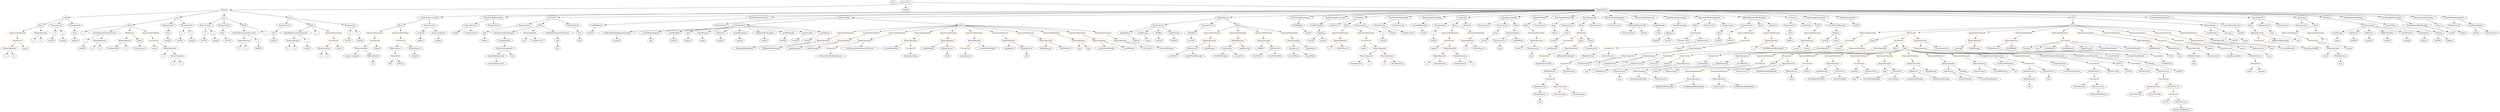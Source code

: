 strict digraph {
	graph [bb="0,0,19463,1044"];
	node [label="\N"];
	Enter	[height=0.5,
		pos="6983.5,1026",
		width=0.83628];
	IndexAccess_Unnamed_1	[color=black,
		height=0.5,
		label=IndexAccess,
		pos="15340,378",
		width=1.6402];
	Identifier_roundToWinnings	[color=black,
		height=0.5,
		label=roundToWinnings,
		pos="15454,306",
		width=2.1808];
	IndexAccess_Unnamed_1 -> Identifier_roundToWinnings	[pos="e,15427,323.22 15365,361.46 15380,351.97 15400,339.67 15417,329.17"];
	Identifier_currentRoundNumber_3	[color=black,
		height=0.5,
		label=currentRoundNumber,
		pos="15642,306",
		width=2.555];
	IndexAccess_Unnamed_1 -> Identifier_currentRoundNumber_3	[pos="e,15582,320.03 15384,365.79 15392,363.83 15400,361.83 15408,360 15462,346.94 15525,332.87 15571,322.52"];
	BinaryOperation_Unnamed_35	[color=brown,
		height=0.5,
		label=BinaryOperation,
		pos="15340,450",
		width=1.9867];
	BinaryOperation_Unnamed_35 -> IndexAccess_Unnamed_1	[pos="e,15340,396.1 15340,431.7 15340,424.41 15340,415.73 15340,407.54"];
	Identifier_winnings_1	[color=black,
		height=0.5,
		label=winnings,
		pos="15460,378",
		width=1.1967];
	BinaryOperation_Unnamed_35 -> Identifier_winnings_1	[pos="e,15435,393.09 15367,432.94 15384,422.79 15407,409.6 15426,398.81"];
	ElementaryTypeName_bool_1	[color=black,
		height=0.5,
		label=bool,
		pos="5108.5,666",
		width=0.76697];
	FunctionCall_Unnamed_28	[color=orange,
		height=0.5,
		label=FunctionCall,
		pos="17572,666",
		width=1.6125];
	Identifier_blocksSinceLastBid	[color=black,
		height=0.5,
		label=blocksSinceLastBid,
		pos="18096,594",
		width=2.361];
	FunctionCall_Unnamed_28 -> Identifier_blocksSinceLastBid	[pos="e,18034,606.82 17614,653.24 17622,651.27 17630,649.41 17639,648 17798,619.99 17841,634.44 18002,612 18008,611.03 18016,609.91 18023,\
608.73"];
	BinaryOperation_Unnamed_59	[color=brown,
		height=0.5,
		label=BinaryOperation,
		pos="7385.5,666",
		width=1.9867];
	Identifier__blockNumber	[color=black,
		height=0.5,
		label=_blockNumber,
		pos="7231.5,594",
		width=1.8481];
	BinaryOperation_Unnamed_59 -> Identifier__blockNumber	[pos="e,7264.6,610.04 7352.1,649.81 7329.5,639.55 7299.5,625.9 7275.1,614.79"];
	MemberAccess_Unnamed_29	[color=black,
		height=0.5,
		label=MemberAccess,
		pos="7385.5,594",
		width=1.9174];
	BinaryOperation_Unnamed_59 -> MemberAccess_Unnamed_29	[pos="e,7385.5,612.1 7385.5,647.7 7385.5,640.41 7385.5,631.73 7385.5,623.54"];
	Identifier_roundToKing_1	[color=black,
		height=0.5,
		label=roundToKing,
		pos="10126,522",
		width=1.6957];
	FunctionCall_Unnamed_25	[color=orange,
		height=0.5,
		label=FunctionCall,
		pos="14608,450",
		width=1.6125];
	Identifier_winnings	[color=black,
		height=0.5,
		label=winnings,
		pos="14576,378",
		width=1.1967];
	FunctionCall_Unnamed_25 -> Identifier_winnings	[pos="e,14583,396.1 14600,431.7 14596,424.07 14592,414.92 14588,406.4"];
	MemberAccess_Unnamed_18	[color=black,
		height=0.5,
		label=MemberAccess,
		pos="14706,378",
		width=1.9174];
	FunctionCall_Unnamed_25 -> MemberAccess_Unnamed_18	[pos="e,14683,395.31 14630,433.12 14643,423.85 14659,412.01 14674,401.76"];
	Parameter_None_8	[color=black,
		height=0.5,
		label=None,
		pos="4554.5,738",
		width=0.85014];
	ElementaryTypeName_bool_2	[color=black,
		height=0.5,
		label=bool,
		pos="4554.5,666",
		width=0.76697];
	Parameter_None_8 -> ElementaryTypeName_bool_2	[pos="e,4554.5,684.1 4554.5,719.7 4554.5,712.41 4554.5,703.73 4554.5,695.54"];
	Identifier_require_2	[color=black,
		height=0.5,
		label=require,
		pos="10633,594",
		width=1.0026];
	Identifier_b_1	[color=black,
		height=0.5,
		label=b,
		pos="1295.5,522",
		width=0.75];
	Parameter_b_2	[color=black,
		height=0.5,
		label=b,
		pos="427.52,738",
		width=0.75];
	ElementaryTypeName_uint256_9	[color=black,
		height=0.5,
		label=uint256,
		pos="406.52,666",
		width=1.0442];
	Parameter_b_2 -> ElementaryTypeName_uint256_9	[pos="e,411.71,684.28 422.44,720.05 420.2,712.6 417.51,703.64 414.99,695.22"];
	ParameterList_Unnamed_13	[color=black,
		height=0.5,
		label=ParameterList,
		pos="13659,810",
		width=1.7095];
	Parameter__n_2	[color=black,
		height=0.5,
		label=_n,
		pos="13531,738",
		width=0.75];
	ParameterList_Unnamed_13 -> Parameter__n_2	[pos="e,13551,750.2 13630,793.64 13610,782.41 13582,767.21 13561,755.69"];
	FunctionDefinition_withdrawAll_txorigin26	[color=black,
		height=0.5,
		label=withdrawAll_txorigin26,
		pos="3398.5,882",
		width=2.6937];
	Block_Unnamed_10	[color=black,
		height=0.5,
		label=Block,
		pos="3173.5,810",
		width=0.90558];
	FunctionDefinition_withdrawAll_txorigin26 -> Block_Unnamed_10	[pos="e,3201.5,819.71 3350.3,865.98 3309,853.15 3250.4,834.93 3212.2,823.03"];
	ParameterList_Unnamed_14	[color=black,
		height=0.5,
		label=ParameterList,
		pos="3398.5,810",
		width=1.7095];
	FunctionDefinition_withdrawAll_txorigin26 -> ParameterList_Unnamed_14	[pos="e,3398.5,828.1 3398.5,863.7 3398.5,856.41 3398.5,847.73 3398.5,839.54"];
	ElementaryTypeName_var	[color=black,
		height=0.5,
		label=var,
		pos="15871,378",
		width=0.75];
	BinaryOperation_Unnamed_21	[color=brown,
		height=0.5,
		label=BinaryOperation,
		pos="12767,522",
		width=1.9867];
	NumberLiteral_Unnamed_15	[color=black,
		height=0.5,
		label=NumberLiteral,
		pos="12416,450",
		width=1.765];
	BinaryOperation_Unnamed_21 -> NumberLiteral_Unnamed_15	[pos="e,12463,462.4 12713,509.65 12704,507.72 12695,505.77 12686,504 12598,486.86 12576,486.1 12489,468 12484,467.01 12479,465.94 12474,\
464.84"];
	Identifier__n_7	[color=black,
		height=0.5,
		label=_n,
		pos="12525,450",
		width=0.75];
	BinaryOperation_Unnamed_21 -> Identifier__n_7	[pos="e,12546,461.75 12712,510 12670,500.77 12611,486.18 12561,468 12559,467.44 12557,466.84 12556,466.21"];
	ElementaryTypeName_uint256_52	[color=black,
		height=0.5,
		label=uint256,
		pos="9317.5,666",
		width=1.0442];
	ExpressionStatement_Unnamed_50	[color=orange,
		height=0.5,
		label=ExpressionStatement,
		pos="9489.5,738",
		width=2.458];
	BinaryOperation_Unnamed_64	[color=brown,
		height=0.5,
		label=BinaryOperation,
		pos="9444.5,666",
		width=1.9867];
	ExpressionStatement_Unnamed_50 -> BinaryOperation_Unnamed_64	[pos="e,9455.5,684.1 9478.4,719.7 9473.3,711.81 9467.2,702.3 9461.6,693.55"];
	FunctionCall_Unnamed_17	[color=orange,
		height=0.5,
		label=FunctionCall,
		pos="13455,522",
		width=1.6125];
	Identifier_roundExpired_1	[color=black,
		height=0.5,
		label=roundExpired,
		pos="13373,450",
		width=1.7095];
	FunctionCall_Unnamed_17 -> Identifier_roundExpired_1	[pos="e,13392,467.39 13436,504.76 13425,495.82 13412,484.55 13400,474.64"];
	IfStatement_Unnamed_3	[color=orange,
		height=0.5,
		label=IfStatement,
		pos="14058,522",
		width=1.4739];
	Block_Unnamed_15	[color=black,
		height=0.5,
		label=Block,
		pos="13938,450",
		width=0.90558];
	IfStatement_Unnamed_3 -> Block_Unnamed_15	[pos="e,13959,463.65 14032,505.98 14013,495.24 13988,480.72 13969,469.3"];
	BinaryOperation_Unnamed_39	[color=brown,
		height=0.5,
		label=BinaryOperation,
		pos="14060,450",
		width=1.9867];
	IfStatement_Unnamed_3 -> BinaryOperation_Unnamed_39	[pos="e,14059,468.1 14058,503.7 14058,496.41 14058,487.73 14059,479.54"];
	ElementaryTypeName_address_1	[color=black,
		height=0.5,
		label=address,
		pos="12157,738",
		width=1.0996];
	Parameter__nextRoundPotSeedAmountEstimate	[color=black,
		height=0.5,
		label=_nextRoundPotSeedAmountEstimate,
		pos="4845.5,738",
		width=4.1491];
	ElementaryTypeName_uint256_44	[color=black,
		height=0.5,
		label=uint256,
		pos="4845.5,666",
		width=1.0442];
	Parameter__nextRoundPotSeedAmountEstimate -> ElementaryTypeName_uint256_44	[pos="e,4845.5,684.1 4845.5,719.7 4845.5,712.41 4845.5,703.73 4845.5,695.54"];
	ParameterList_Unnamed_25	[color=black,
		height=0.5,
		label=ParameterList,
		pos="5681.5,810",
		width=1.7095];
	Block_Unnamed_9	[color=black,
		height=0.5,
		label=Block,
		pos="13771,810",
		width=0.90558];
	ExpressionStatement_Unnamed_10	[color=orange,
		height=0.5,
		label=ExpressionStatement,
		pos="13664,738",
		width=2.458];
	Block_Unnamed_9 -> ExpressionStatement_Unnamed_10	[pos="e,13689,755.49 13750,795.67 13735,786.03 13715,772.78 13698,761.51"];
	ExpressionStatement_Unnamed_11	[color=orange,
		height=0.5,
		label=ExpressionStatement,
		pos="13859,738",
		width=2.458];
	Block_Unnamed_9 -> ExpressionStatement_Unnamed_11	[pos="e,13837,755.86 13788,794.83 13800,785.68 13815,773.54 13828,762.92"];
	Identifier_lastBidAmount_2	[color=black,
		height=0.5,
		label=lastBidAmount,
		pos="16861,594",
		width=1.8343];
	Identifier_size_1	[color=black,
		height=0.5,
		label=size,
		pos="4132.5,666",
		width=0.75];
	ElementaryTypeName_uint256_47	[color=black,
		height=0.5,
		label=uint256,
		pos="6159.5,666",
		width=1.0442];
	VariableDeclaration_kingMessage	[color=black,
		height=0.5,
		label=kingMessage,
		pos="18183,738",
		width=1.6264];
	ElementaryTypeName_string_2	[color=black,
		height=0.5,
		label=string,
		pos="18183,666",
		width=0.864];
	VariableDeclaration_kingMessage -> ElementaryTypeName_string_2	[pos="e,18183,684.1 18183,719.7 18183,712.41 18183,703.73 18183,695.54"];
	Identifier_rolloverPercent_1	[color=black,
		height=0.5,
		label=rolloverPercent,
		pos="16802,162",
		width=1.862];
	StateVariableDeclaration_Unnamed_6	[color=black,
		height=0.5,
		label=StateVariableDeclaration,
		pos="3932.5,882",
		width=2.8184];
	VariableDeclaration_rolloverPercent	[color=black,
		height=0.5,
		label=rolloverPercent,
		pos="3718.5,810",
		width=1.862];
	StateVariableDeclaration_Unnamed_6 -> VariableDeclaration_rolloverPercent	[pos="e,3760,824.55 3885.6,865.64 3851.6,854.51 3805.6,839.48 3770.5,827.99"];
	NumberLiteral_Unnamed_7	[color=black,
		height=0.5,
		label=NumberLiteral,
		pos="3932.5,810",
		width=1.765];
	StateVariableDeclaration_Unnamed_6 -> NumberLiteral_Unnamed_7	[pos="e,3932.5,828.1 3932.5,863.7 3932.5,856.41 3932.5,847.73 3932.5,839.54"];
	ExpressionStatement_Unnamed_19	[color=orange,
		height=0.5,
		label=ExpressionStatement,
		pos="14218,522",
		width=2.458];
	FunctionCall_Unnamed_21	[color=orange,
		height=0.5,
		label=FunctionCall,
		pos="14208,450",
		width=1.6125];
	ExpressionStatement_Unnamed_19 -> FunctionCall_Unnamed_21	[pos="e,14210,468.1 14215,503.7 14214,496.32 14213,487.52 14212,479.25"];
	FunctionCall_Unnamed_22	[color=orange,
		height=0.5,
		label=FunctionCall,
		pos="16767,450",
		width=1.6125];
	NumberLiteral_Unnamed_20	[color=black,
		height=0.5,
		label=NumberLiteral,
		pos="16888,378",
		width=1.765];
	FunctionCall_Unnamed_22 -> NumberLiteral_Unnamed_20	[pos="e,16861,394.57 16793,433.64 16810,423.86 16832,411.05 16851,400.3"];
	MemberAccess_Unnamed_15	[color=black,
		height=0.5,
		label=MemberAccess,
		pos="17039,378",
		width=1.9174];
	FunctionCall_Unnamed_22 -> MemberAccess_Unnamed_15	[pos="e,16991,391.28 16810,437.75 16856,425.91 16929,407.19 16980,394.07"];
	ExpressionStatement_Unnamed_6	[color=orange,
		height=0.5,
		label=ExpressionStatement,
		pos="11333,738",
		width=2.458];
	FunctionCall_Unnamed_4	[color=orange,
		height=0.5,
		label=FunctionCall,
		pos="11323,666",
		width=1.6125];
	ExpressionStatement_Unnamed_6 -> FunctionCall_Unnamed_4	[pos="e,11325,684.1 11330,719.7 11329,712.32 11328,703.52 11327,695.25"];
	Parameter__roundNum	[color=black,
		height=0.5,
		label=_roundNum,
		pos="9327.5,738",
		width=1.5432];
	Parameter__roundNum -> ElementaryTypeName_uint256_52	[pos="e,9320,684.1 9325.1,719.7 9324,712.32 9322.7,703.52 9321.6,695.25"];
	FunctionDefinition_isContract	[color=black,
		height=0.5,
		label=isContract,
		pos="4335.5,882",
		width=1.363];
	ParameterList_Unnamed_29	[color=black,
		height=0.5,
		label=ParameterList,
		pos="4102.5,810",
		width=1.7095];
	FunctionDefinition_isContract -> ParameterList_Unnamed_29	[pos="e,4144.3,823.55 4298.3,869.83 4259.7,858.22 4198.9,839.94 4155.3,826.84"];
	Block_Unnamed_25	[color=black,
		height=0.5,
		label=Block,
		pos="4228.5,810",
		width=0.90558];
	FunctionDefinition_isContract -> Block_Unnamed_25	[pos="e,4248.8,824.27 4312.3,865.81 4296.5,855.46 4275.4,841.66 4258.3,830.49"];
	ParameterList_Unnamed_30	[color=black,
		height=0.5,
		label=ParameterList,
		pos="4473.5,810",
		width=1.7095];
	FunctionDefinition_isContract -> ParameterList_Unnamed_30	[pos="e,4443.7,826.11 4363.4,866.83 4383.6,856.63 4411,842.7 4433.5,831.31"];
	BinaryOperation_Unnamed_8	[color=brown,
		height=0.5,
		label=BinaryOperation,
		pos="2614.5,594",
		width=1.9867];
	Identifier_a_7	[color=black,
		height=0.5,
		label=a,
		pos="2604.5,522",
		width=0.75];
	BinaryOperation_Unnamed_8 -> Identifier_a_7	[pos="e,2607,540.1 2612.1,575.7 2611,568.32 2609.7,559.52 2608.6,551.25"];
	Identifier_c_3	[color=black,
		height=0.5,
		label=c,
		pos="2676.5,522",
		width=0.75];
	BinaryOperation_Unnamed_8 -> Identifier_c_3	[pos="e,2663.3,537.89 2629.5,576.05 2637.4,567.13 2647.2,556.06 2655.9,546.33"];
	Identifier_king_1	[color=black,
		height=0.5,
		label=king,
		pos="14820,378",
		width=0.75];
	Parameter__currentRoundExpired	[color=black,
		height=0.5,
		label=_currentRoundExpired,
		pos="5108.5,738",
		width=2.6659];
	Parameter__currentRoundExpired -> ElementaryTypeName_bool_1	[pos="e,5108.5,684.1 5108.5,719.7 5108.5,712.41 5108.5,703.73 5108.5,695.54"];
	AssemblyExpression_Unnamed_1	[color=black,
		height=0.5,
		label=AssemblyExpression,
		pos="3913.5,450",
		width=2.4719];
	BinaryOperation_Unnamed_10	[color=brown,
		height=0.5,
		label=BinaryOperation,
		pos="18271,594",
		width=1.9867];
	Identifier_owner_1	[color=black,
		height=0.5,
		label=owner,
		pos="18210,522",
		width=0.93331];
	BinaryOperation_Unnamed_10 -> Identifier_owner_1	[pos="e,18223,538.83 18256,576.05 18248,567.47 18239,556.89 18231,547.44"];
	MemberAccess_Unnamed_1	[color=black,
		height=0.5,
		label=MemberAccess,
		pos="18331,522",
		width=1.9174];
	BinaryOperation_Unnamed_10 -> MemberAccess_Unnamed_1	[pos="e,18316,539.79 18285,576.05 18292,567.71 18301,557.49 18309,548.25"];
	MemberAccess_Unnamed_26	[color=black,
		height=0.5,
		label=MemberAccess,
		pos="12091,234",
		width=1.9174];
	MemberAccess_Unnamed_27	[color=black,
		height=0.5,
		label=MemberAccess,
		pos="12091,162",
		width=1.9174];
	MemberAccess_Unnamed_26 -> MemberAccess_Unnamed_27	[pos="e,12091,180.1 12091,215.7 12091,208.41 12091,199.73 12091,191.54"];
	Block_Unnamed_3	[color=black,
		height=0.5,
		label=Block,
		pos="310.52,810",
		width=0.90558];
	ExpressionStatement_Unnamed_1	[color=orange,
		height=0.5,
		label=ExpressionStatement,
		pos="132.52,738",
		width=2.458];
	Block_Unnamed_3 -> ExpressionStatement_Unnamed_1	[pos="e,171.92,754.49 284.64,798.82 257.93,788.32 215.59,771.67 182.36,758.6"];
	BinaryOperation_Unnamed_6	[color=brown,
		height=0.5,
		label=BinaryOperation,
		pos="310.52,738",
		width=1.9867];
	Block_Unnamed_3 -> BinaryOperation_Unnamed_6	[pos="e,310.52,756.1 310.52,791.7 310.52,784.41 310.52,775.73 310.52,767.54"];
	Parameter_None_3	[color=black,
		height=0.5,
		label=None,
		pos="2175.5,738",
		width=0.85014];
	ElementaryTypeName_uint256_13	[color=black,
		height=0.5,
		label=uint256,
		pos="2175.5,666",
		width=1.0442];
	Parameter_None_3 -> ElementaryTypeName_uint256_13	[pos="e,2175.5,684.1 2175.5,719.7 2175.5,712.41 2175.5,703.73 2175.5,695.54"];
	NumberLiteral_Unnamed_27	[color=black,
		height=0.5,
		label=NumberLiteral,
		pos="13166,666",
		width=1.765];
	ParameterList_Unnamed_2	[color=black,
		height=0.5,
		label=ParameterList,
		pos="1654.5,810",
		width=1.7095];
	Parameter_b_1	[color=black,
		height=0.5,
		label=b,
		pos="1619.5,738",
		width=0.75];
	ParameterList_Unnamed_2 -> Parameter_b_1	[pos="e,1627.8,755.62 1645.9,791.7 1642,783.87 1637.2,774.44 1632.9,765.73"];
	Parameter_a_1	[color=black,
		height=0.5,
		label=a,
		pos="1691.5,738",
		width=0.75];
	ParameterList_Unnamed_2 -> Parameter_a_1	[pos="e,1682.9,755.31 1663.5,792.05 1667.7,784.03 1672.9,774.26 1677.6,765.3"];
	VariableDeclaration_devFeePercent	[color=black,
		height=0.5,
		label=devFeePercent,
		pos="10785,810",
		width=1.8204];
	ElementaryTypeName_uint256_18	[color=black,
		height=0.5,
		label=uint256,
		pos="10879,738",
		width=1.0442];
	VariableDeclaration_devFeePercent -> ElementaryTypeName_uint256_18	[pos="e,10859,753.72 10806,792.76 10819,783.18 10836,770.94 10850,760.55"];
	NumberLiteral_Unnamed_4	[color=black,
		height=0.5,
		label=NumberLiteral,
		pos="10998,738",
		width=1.765];
	VariableDeclaration_devFeePercent -> NumberLiteral_Unnamed_4	[pos="e,10957,752.25 10825,795.59 10860,784.24 10909,767.93 10947,755.73"];
	VariableDeclaration_bidNumber	[color=black,
		height=0.5,
		label=bidNumber,
		pos="18312,738",
		width=1.46];
	ElementaryTypeName_uint256_33	[color=black,
		height=0.5,
		label=uint256,
		pos="18312,666",
		width=1.0442];
	VariableDeclaration_bidNumber -> ElementaryTypeName_uint256_33	[pos="e,18312,684.1 18312,719.7 18312,712.41 18312,703.73 18312,695.54"];
	FunctionDefinition_sub	[color=black,
		height=0.5,
		label=sub,
		pos="522.52,882",
		width=0.75];
	FunctionDefinition_sub -> Block_Unnamed_3	[pos="e,338.02,820.08 498.62,873.11 462.16,861.07 392.31,838.01 348.75,823.62"];
	ParameterList_Unnamed_4	[color=black,
		height=0.5,
		label=ParameterList,
		pos="451.52,810",
		width=1.7095];
	FunctionDefinition_sub -> ParameterList_Unnamed_4	[pos="e,468.46,827.7 507.81,866.5 498.77,857.59 486.96,845.94 476.49,835.62"];
	ParameterList_Unnamed_5	[color=black,
		height=0.5,
		label=ParameterList,
		pos="592.52,810",
		width=1.7095];
	FunctionDefinition_sub -> ParameterList_Unnamed_5	[pos="e,575.82,827.7 537.03,866.5 545.94,857.59 557.59,845.94 567.91,835.62"];
	ElementaryTypeName_uint256_14	[color=black,
		height=0.5,
		label=uint256,
		pos="2440.5,594",
		width=1.0442];
	VariableDeclaration_king	[color=black,
		height=0.5,
		label=king,
		pos="12152,810",
		width=0.75];
	VariableDeclaration_king -> ElementaryTypeName_address_1	[pos="e,12155,756.1 12153,791.7 12153,784.41 12154,775.73 12154,767.54"];
	BinaryOperation_Unnamed_14	[color=brown,
		height=0.5,
		label=BinaryOperation,
		pos="11471,666",
		width=1.9867];
	Identifier__n_2	[color=black,
		height=0.5,
		label=_n,
		pos="11463,594",
		width=0.75];
	BinaryOperation_Unnamed_14 -> Identifier__n_2	[pos="e,11464,612.1 11469,647.7 11468,640.41 11467,631.73 11466,623.54"];
	Identifier_devFeePercent	[color=black,
		height=0.5,
		label=devFeePercent,
		pos="11574,594",
		width=1.8204];
	BinaryOperation_Unnamed_14 -> Identifier_devFeePercent	[pos="e,11550,611.07 11495,648.59 11508,639.31 11526,627.57 11540,617.44"];
	ModifierInvocation_onlyOwner_1	[color=black,
		height=0.5,
		label=onlyOwner,
		pos="10426,810",
		width=1.4323];
	MemberAccess_Unnamed_7	[color=black,
		height=0.5,
		label=MemberAccess,
		pos="17173,522",
		width=1.9174];
	Identifier_msg_3	[color=black,
		height=0.5,
		label=msg,
		pos="17173,450",
		width=0.75];
	MemberAccess_Unnamed_7 -> Identifier_msg_3	[pos="e,17173,468.1 17173,503.7 17173,496.41 17173,487.73 17173,479.54"];
	NumberLiteral_Unnamed_1	[color=black,
		height=0.5,
		label=NumberLiteral,
		pos="1118.5,594",
		width=1.765];
	Identifier_msg	[color=black,
		height=0.5,
		label=msg,
		pos="12002,522",
		width=0.75];
	ElementaryTypeName_string	[color=black,
		height=0.5,
		label=string,
		pos="12964,738",
		width=0.864];
	NumberLiteral_Unnamed	[color=black,
		height=0.5,
		label=NumberLiteral,
		pos="900.52,594",
		width=1.765];
	ElementaryTypeName_uint256_20	[color=black,
		height=0.5,
		label=uint256,
		pos="4640.5,738",
		width=1.0442];
	VariableDeclarationStatement_Unnamed_2	[color=black,
		height=0.5,
		label=VariableDeclarationStatement,
		pos="2343.5,738",
		width=3.3174];
	BinaryOperation_Unnamed_7	[color=brown,
		height=0.5,
		label=BinaryOperation,
		pos="2323.5,666",
		width=1.9867];
	VariableDeclarationStatement_Unnamed_2 -> BinaryOperation_Unnamed_7	[pos="e,2328.4,684.1 2338.6,719.7 2336.4,712.24 2333.9,703.32 2331.5,694.97"];
	VariableDeclaration_c_2	[color=black,
		height=0.5,
		label=c,
		pos="2440.5,666",
		width=0.75];
	VariableDeclarationStatement_Unnamed_2 -> VariableDeclaration_c_2	[pos="e,2422.7,679.84 2367,720.05 2381.1,709.9 2399,696.95 2413.7,686.39"];
	BinaryOperation_Unnamed_48	[color=brown,
		height=0.5,
		label=BinaryOperation,
		pos="11833,738",
		width=1.9867];
	MemberAccess_Unnamed_22	[color=black,
		height=0.5,
		label=MemberAccess,
		pos="11723,666",
		width=1.9174];
	BinaryOperation_Unnamed_48 -> MemberAccess_Unnamed_22	[pos="e,11748,683.15 11807,720.76 11792,711.4 11774,699.49 11758,689.26"];
	Identifier_lastBidBlock_2	[color=black,
		height=0.5,
		label=lastBidBlock,
		pos="11868,666",
		width=1.6125];
	BinaryOperation_Unnamed_48 -> Identifier_lastBidBlock_2	[pos="e,11859,684.1 11841,719.7 11845,712.07 11850,702.92 11854,694.4"];
	FunctionCall_Unnamed_8	[color=orange,
		height=0.5,
		label=FunctionCall,
		pos="3173.5,666",
		width=1.6125];
	MemberAccess_Unnamed_4	[color=black,
		height=0.5,
		label=MemberAccess,
		pos="3146.5,594",
		width=1.9174];
	FunctionCall_Unnamed_8 -> MemberAccess_Unnamed_4	[pos="e,3153.1,612.1 3166.8,647.7 3163.9,640.15 3160.5,631.12 3157.2,622.68"];
	MemberAccess_Unnamed_3	[color=black,
		height=0.5,
		label=MemberAccess,
		pos="3302.5,594",
		width=1.9174];
	FunctionCall_Unnamed_8 -> MemberAccess_Unnamed_3	[pos="e,3273.7,610.64 3201.5,649.81 3219.7,639.95 3243.6,626.96 3263.6,616.1"];
	Identifier__n	[color=black,
		height=0.5,
		label=_n,
		pos="11112,450",
		width=0.75];
	ParameterList_Unnamed_21	[color=black,
		height=0.5,
		label=ParameterList,
		pos="11597,810",
		width=1.7095];
	BinaryOperation_Unnamed_47	[color=brown,
		height=0.5,
		label=BinaryOperation,
		pos="12315,594",
		width=1.9867];
	FunctionCall_Unnamed_30	[color=orange,
		height=0.5,
		label=FunctionCall,
		pos="12105,522",
		width=1.6125];
	BinaryOperation_Unnamed_47 -> FunctionCall_Unnamed_30	[pos="e,12143,535.79 12273,579 12238,567.58 12190,551.41 12154,539.38"];
	Identifier_bidExpireBlockLength_2	[color=black,
		height=0.5,
		label=bidExpireBlockLength,
		pos="12275,522",
		width=2.6105];
	BinaryOperation_Unnamed_47 -> Identifier_bidExpireBlockLength_2	[pos="e,12284,540.1 12305,575.7 12300,567.9 12295,558.51 12290,549.83"];
	Identifier_currentRoundNumber_1	[color=black,
		height=0.5,
		label=currentRoundNumber,
		pos="12886,306",
		width=2.555];
	ParameterList_Unnamed_4 -> Parameter_b_2	[pos="e,433.22,755.62 445.59,791.7 442.96,784.04 439.81,774.85 436.88,766.3"];
	Parameter_a_2	[color=black,
		height=0.5,
		label=a,
		pos="499.52,738",
		width=0.75];
	ParameterList_Unnamed_4 -> Parameter_a_2	[pos="e,488.67,754.83 463.14,792.05 468.85,783.73 475.84,773.54 482.16,764.32"];
	ParameterList_Unnamed_7	[color=black,
		height=0.5,
		label=ParameterList,
		pos="2203.5,810",
		width=1.7095];
	ParameterList_Unnamed_7 -> Parameter_None_3	[pos="e,2182.2,755.62 2196.6,791.7 2193.5,784.04 2189.9,774.85 2186.4,766.3"];
	Block_Unnamed_13	[color=black,
		height=0.5,
		label=Block,
		pos="14659,666",
		width=0.90558];
	ExpressionStatement_Unnamed_18	[color=orange,
		height=0.5,
		label=ExpressionStatement,
		pos="14509,594",
		width=2.458];
	Block_Unnamed_13 -> ExpressionStatement_Unnamed_18	[pos="e,14543,610.97 14634,653.6 14612,643.37 14579,628.11 14553,615.73"];
	ElementaryTypeName_address_3	[color=black,
		height=0.5,
		label=address,
		pos="18873,666",
		width=1.0996];
	ExpressionStatement_Unnamed_15	[color=orange,
		height=0.5,
		label=ExpressionStatement,
		pos="14624,738",
		width=2.458];
	FunctionCall_Unnamed_10	[color=orange,
		height=0.5,
		label=FunctionCall,
		pos="14468,666",
		width=1.6125];
	ExpressionStatement_Unnamed_15 -> FunctionCall_Unnamed_10	[pos="e,14500,681.39 14588,721.12 14565,710.72 14535,697.07 14510,686.08"];
	Identifier_currentRoundNumber_6	[color=black,
		height=0.5,
		label=currentRoundNumber,
		pos="16320,378",
		width=2.555];
	VariableDeclaration_owner	[color=black,
		height=0.5,
		label=owner,
		pos="18989,810",
		width=0.93331];
	ElementaryTypeName_address	[color=black,
		height=0.5,
		label=address,
		pos="19186,738",
		width=1.0996];
	VariableDeclaration_owner -> ElementaryTypeName_address	[pos="e,19155,749.8 19016,799.27 19049,787.39 19106,767.19 19145,753.48"];
	ExpressionStatement_Unnamed_46	[color=orange,
		height=0.5,
		label=ExpressionStatement,
		pos="6670.5,738",
		width=2.458];
	BinaryOperation_Unnamed_60	[color=brown,
		height=0.5,
		label=BinaryOperation,
		pos="6472.5,666",
		width=1.9867];
	ExpressionStatement_Unnamed_46 -> BinaryOperation_Unnamed_60	[pos="e,6512.7,681.21 6627.6,721.81 6596.9,710.97 6555.6,696.36 6523.3,684.94"];
	Identifier__n_8	[color=black,
		height=0.5,
		label=_n,
		pos="13705,594",
		width=0.75];
	Parameter__recipient	[color=black,
		height=0.5,
		label=_recipient,
		pos="3327.5,738",
		width=1.3076];
	ElementaryTypeName_address_4	[color=black,
		height=0.5,
		label=address,
		pos="3327.5,666",
		width=1.0996];
	Parameter__recipient -> ElementaryTypeName_address_4	[pos="e,3327.5,684.1 3327.5,719.7 3327.5,712.41 3327.5,703.73 3327.5,695.54"];
	Block_Unnamed_22	[color=black,
		height=0.5,
		label=Block,
		pos="13265,810",
		width=0.90558];
	FunctionCall_Unnamed_31	[color=orange,
		height=0.5,
		label=FunctionCall,
		pos="13265,738",
		width=1.6125];
	Block_Unnamed_22 -> FunctionCall_Unnamed_31	[pos="e,13265,756.1 13265,791.7 13265,784.41 13265,775.73 13265,767.54"];
	UnaryOperation_Unnamed	[color=black,
		height=0.5,
		label=UnaryOperation,
		pos="14242,594",
		width=1.9452];
	FunctionCall_Unnamed_10 -> UnaryOperation_Unnamed	[pos="e,14285,608.51 14427,652.57 14391,641.23 14336,624.39 14296,611.85"];
	Identifier_require_5	[color=black,
		height=0.5,
		label=require,
		pos="14366,594",
		width=1.0026];
	FunctionCall_Unnamed_10 -> Identifier_require_5	[pos="e,14386,609.16 14444,649.12 14430,639.16 14411,626.23 14395,615.51"];
	VariableDeclaration_kingsMessage	[color=black,
		height=0.5,
		label=kingsMessage,
		pos="12977,810",
		width=1.7372];
	VariableDeclaration_kingsMessage -> ElementaryTypeName_string	[pos="e,12967,756.1 12973,791.7 12972,784.32 12970,775.52 12969,767.25"];
	Identifier_currentRoundNumber_8	[color=black,
		height=0.5,
		label=currentRoundNumber,
		pos="8660.5,594",
		width=2.555];
	Identifier_c_1	[color=black,
		height=0.5,
		label=c,
		pos="679.52,738",
		width=0.75];
	ExpressionStatement_Unnamed_7	[color=orange,
		height=0.5,
		label=ExpressionStatement,
		pos="11528,738",
		width=2.458];
	ExpressionStatement_Unnamed_7 -> BinaryOperation_Unnamed_14	[pos="e,11484,683.79 11514,720.05 11507,711.8 11499,701.7 11491,692.54"];
	FunctionCall_Unnamed_15	[color=orange,
		height=0.5,
		label=FunctionCall,
		pos="16874,522",
		width=1.6125];
	Identifier_roundExpired	[color=black,
		height=0.5,
		label=roundExpired,
		pos="17009,450",
		width=1.7095];
	FunctionCall_Unnamed_15 -> Identifier_roundExpired	[pos="e,16979,466.23 16902,505.98 16922,495.9 16948,482.5 16969,471.44"];
	ElementaryTypeName_uint256_48	[color=black,
		height=0.5,
		label=uint256,
		pos="5822.5,666",
		width=1.0442];
	Identifier__bidExpireBlockLength	[color=black,
		height=0.5,
		label=_bidExpireBlockLength,
		pos="5782.5,594",
		width=2.7491];
	BinaryOperation_Unnamed_60 -> Identifier__bidExpireBlockLength	[pos="e,5853,606.97 6421.5,653.06 6411.9,651.13 6401.9,649.33 6392.5,648 6171,616.68 6112.8,637.41 5890.5,612 5882,611.02 5873.1,609.86 \
5864.2,608.6"];
	Identifier_bidExpireBlockLength_3	[color=black,
		height=0.5,
		label=bidExpireBlockLength,
		pos="5993.5,594",
		width=2.6105];
	BinaryOperation_Unnamed_60 -> Identifier_bidExpireBlockLength_3	[pos="e,6061.9,606.7 6420.6,653.27 6411.3,651.36 6401.6,649.52 6392.5,648 6261.8,626.21 6227.7,630.79 6096.5,612 6088.9,610.91 6081,609.71 \
6073,608.47"];
	FunctionCall_Unnamed_11	[color=orange,
		height=0.5,
		label=FunctionCall,
		pos="13076,522",
		width=1.6125];
	UnaryOperation_Unnamed -> FunctionCall_Unnamed_11	[pos="e,13120,534 14192,580.95 14182,578.98 14172,577.2 14163,576 13718,520.63 13599,595.37 13155,540 13147,539.06 13139,537.75 13131,\
536.27"];
	Identifier__roundNumber	[color=black,
		height=0.5,
		label=_roundNumber,
		pos="16528,522",
		width=1.8759];
	ElementaryTypeName_uint256_2	[color=black,
		height=0.5,
		label=uint256,
		pos="1340.5,666",
		width=1.0442];
	StateVariableDeclaration_Unnamed_7	[color=black,
		height=0.5,
		label=StateVariableDeclaration,
		pos="5953.5,882",
		width=2.8184];
	VariableDeclaration_lastBidAmount	[color=black,
		height=0.5,
		label=lastBidAmount,
		pos="4721.5,810",
		width=1.8343];
	StateVariableDeclaration_Unnamed_7 -> VariableDeclaration_lastBidAmount	[pos="e,4785.9,814.66 5858.1,875.58 5621.6,862.14 5011.5,827.48 4797.3,815.3"];
	VariableDeclarationStatement_Unnamed	[color=black,
		height=0.5,
		label=VariableDeclarationStatement,
		pos="843.52,738",
		width=3.3174];
	VariableDeclaration_c	[color=black,
		height=0.5,
		label=c,
		pos="675.52,666",
		width=0.75];
	VariableDeclarationStatement_Unnamed -> VariableDeclaration_c	[pos="e,696.75,677.28 801.35,720.8 775.3,710.62 741.29,696.99 711.52,684 710.02,683.34 708.48,682.66 706.94,681.97"];
	BinaryOperation_Unnamed_1	[color=brown,
		height=0.5,
		label=BinaryOperation,
		pos="792.52,666",
		width=1.9867];
	VariableDeclarationStatement_Unnamed -> BinaryOperation_Unnamed_1	[pos="e,804.98,684.1 830.92,719.7 825.11,711.73 818.1,702.1 811.66,693.26"];
	ExpressionStatement_Unnamed_48	[color=orange,
		height=0.5,
		label=ExpressionStatement,
		pos="9684.5,738",
		width=2.458];
	BinaryOperation_Unnamed_62	[color=brown,
		height=0.5,
		label=BinaryOperation,
		pos="9684.5,666",
		width=1.9867];
	ExpressionStatement_Unnamed_48 -> BinaryOperation_Unnamed_62	[pos="e,9684.5,684.1 9684.5,719.7 9684.5,712.41 9684.5,703.73 9684.5,695.54"];
	NumberLiteral_Unnamed_21	[color=black,
		height=0.5,
		label=NumberLiteral,
		pos="15585,378",
		width=1.765];
	ElementaryTypeName_uint256_40	[color=black,
		height=0.5,
		label=uint256,
		pos="17164,378",
		width=1.0442];
	ExpressionStatement_Unnamed_9	[color=orange,
		height=0.5,
		label=ExpressionStatement,
		pos="10468,738",
		width=2.458];
	BinaryOperation_Unnamed_18	[color=brown,
		height=0.5,
		label=BinaryOperation,
		pos="10469,666",
		width=1.9867];
	ExpressionStatement_Unnamed_9 -> BinaryOperation_Unnamed_18	[pos="e,10468,684.1 10468,719.7 10468,712.41 10468,703.73 10468,695.54"];
	ElementaryTypeName_bool	[color=black,
		height=0.5,
		label=bool,
		pos="17882,666",
		width=0.76697];
	ParameterList_Unnamed_3	[color=black,
		height=0.5,
		label=ParameterList,
		pos="1795.5,810",
		width=1.7095];
	Parameter_None_1	[color=black,
		height=0.5,
		label=None,
		pos="1767.5,738",
		width=0.85014];
	ParameterList_Unnamed_3 -> Parameter_None_1	[pos="e,1774.2,755.62 1788.6,791.7 1785.5,784.04 1781.9,774.85 1778.4,766.3"];
	FunctionCall_Unnamed_2	[color=orange,
		height=0.5,
		label=FunctionCall,
		pos="2640.5,666",
		width=1.6125];
	FunctionCall_Unnamed_2 -> BinaryOperation_Unnamed_8	[pos="e,2620.9,612.1 2634.1,647.7 2631.3,640.15 2627.9,631.12 2624.8,622.68"];
	Identifier_assert_2	[color=black,
		height=0.5,
		label=assert,
		pos="2736.5,594",
		width=0.89172];
	FunctionCall_Unnamed_2 -> Identifier_assert_2	[pos="e,2717.4,608.93 2662.3,649.12 2675.9,639.19 2693.6,626.3 2708.3,615.6"];
	ElementaryTypeName_uint256_41	[color=black,
		height=0.5,
		label=uint256,
		pos="12148,666",
		width=1.0442];
	Identifier_a_2	[color=black,
		height=0.5,
		label=a,
		pos="1376.5,450",
		width=0.75];
	IndexAccess_Unnamed_4	[color=black,
		height=0.5,
		label=IndexAccess,
		pos="10125,594",
		width=1.6402];
	IndexAccess_Unnamed_4 -> Identifier_roundToKing_1	[pos="e,10125,540.1 10125,575.7 10125,568.41 10125,559.73 10125,551.54"];
	Identifier__roundNum	[color=black,
		height=0.5,
		label=_roundNum,
		pos="10261,522",
		width=1.5432];
	IndexAccess_Unnamed_4 -> Identifier__roundNum	[pos="e,10232,537.75 10154,577.98 10174,567.76 10200,554.13 10222,542.99"];
	Identifier_require_3	[color=black,
		height=0.5,
		label=require,
		pos="13130,594",
		width=1.0026];
	Parameter_addr	[color=black,
		height=0.5,
		label=addr,
		pos="3827.5,738",
		width=0.76697];
	ParameterList_Unnamed_29 -> Parameter_addr	[pos="e,3848.7,749.67 4052.6,799.17 3993.5,787.32 3898.8,767.55 3864.5,756 3862.7,755.39 3860.9,754.73 3859.1,754.02"];
	ExpressionStatement_Unnamed_12	[color=orange,
		height=0.5,
		label=ExpressionStatement,
		pos="2978.5,738",
		width=2.458];
	Block_Unnamed_10 -> ExpressionStatement_Unnamed_12	[pos="e,3021,754.24 3146.8,799.41 3117.3,788.81 3069,771.47 3031.7,758.08"];
	ExpressionStatement_Unnamed_13	[color=orange,
		height=0.5,
		label=ExpressionStatement,
		pos="3173.5,738",
		width=2.458];
	Block_Unnamed_10 -> ExpressionStatement_Unnamed_13	[pos="e,3173.5,756.1 3173.5,791.7 3173.5,784.41 3173.5,775.73 3173.5,767.54"];
	Parameter__roundNumber_1	[color=black,
		height=0.5,
		label=_roundNumber,
		pos="5290.5,738",
		width=1.8759];
	ElementaryTypeName_uint256_45	[color=black,
		height=0.5,
		label=uint256,
		pos="5290.5,666",
		width=1.0442];
	Parameter__roundNumber_1 -> ElementaryTypeName_uint256_45	[pos="e,5290.5,684.1 5290.5,719.7 5290.5,712.41 5290.5,703.73 5290.5,695.54"];
	Identifier_bidExpireBlockLength_1	[color=black,
		height=0.5,
		label=bidExpireBlockLength,
		pos="17742,666",
		width=2.6105];
	Identifier_king_4	[color=black,
		height=0.5,
		label=king,
		pos="8443.5,594",
		width=0.75];
	ElementaryTypeName_bytes	[color=black,
		height=0.5,
		label=bytes,
		pos="17606,378",
		width=0.85014];
	FunctionCall_Unnamed_19	[color=orange,
		height=0.5,
		label=FunctionCall,
		pos="16499,450",
		width=1.6125];
	MemberAccess_Unnamed_12	[color=black,
		height=0.5,
		label=MemberAccess,
		pos="16499,378",
		width=1.9174];
	FunctionCall_Unnamed_19 -> MemberAccess_Unnamed_12	[pos="e,16499,396.1 16499,431.7 16499,424.41 16499,415.73 16499,407.54"];
	NumberLiteral_Unnamed_18	[color=black,
		height=0.5,
		label=NumberLiteral,
		pos="16650,378",
		width=1.765];
	FunctionCall_Unnamed_19 -> NumberLiteral_Unnamed_18	[pos="e,16617,393.97 16530,434.5 16552,424.12 16583,410.04 16607,398.66"];
	FunctionCall_Unnamed_27	[color=orange,
		height=0.5,
		label=FunctionCall,
		pos="16117,666",
		width=1.6125];
	Identifier_NewKing	[color=black,
		height=0.5,
		label=NewKing,
		pos="15853,594",
		width=1.2521];
	FunctionCall_Unnamed_27 -> Identifier_NewKing	[pos="e,15887,606.09 16071,654.38 16029,644.17 15963,627.99 15907,612 15904,611.17 15901,610.3 15898,609.4"];
	Identifier_king_3	[color=black,
		height=0.5,
		label=king,
		pos="15943,594",
		width=0.75];
	FunctionCall_Unnamed_27 -> Identifier_king_3	[pos="e,15964,605.33 16080,651.68 16052,641.38 16012,626.48 15979,612 15977,611.35 15975,610.68 15974,610"];
	Identifier_lastBidBlock_1	[color=black,
		height=0.5,
		label=lastBidBlock,
		pos="16046,594",
		width=1.6125];
	FunctionCall_Unnamed_27 -> Identifier_lastBidBlock_1	[pos="e,16062,611.47 16100,648.41 16091,639.78 16080,629.06 16070,619.5"];
	Identifier_lastBidAmount_3	[color=black,
		height=0.5,
		label=lastBidAmount,
		pos="16188,594",
		width=1.8343];
	FunctionCall_Unnamed_27 -> Identifier_lastBidAmount_3	[pos="e,16171,611.47 16133,648.41 16142,639.78 16153,629.06 16163,619.5"];
	Identifier_kingsMessage_2	[color=black,
		height=0.5,
		label=kingsMessage,
		pos="16335,594",
		width=1.7372];
	FunctionCall_Unnamed_27 -> Identifier_kingsMessage_2	[pos="e,16294,608.09 16156,652.4 16191,640.99 16244,624.08 16283,611.57"];
	Identifier_currentRoundNumber_7	[color=black,
		height=0.5,
		label=currentRoundNumber,
		pos="16508,594",
		width=2.555];
	FunctionCall_Unnamed_27 -> Identifier_currentRoundNumber_7	[pos="e,16441,606.83 16166,656.13 16233,644.21 16352,622.89 16430,608.85"];
	Identifier_currentBidNumber_1	[color=black,
		height=0.5,
		label=currentBidNumber,
		pos="16697,594",
		width=2.2085];
	FunctionCall_Unnamed_27 -> Identifier_currentBidNumber_1	[pos="e,16639,606.76 16172,660.51 16264,652.82 16451,635.64 16609,612 16615,611.04 16622,609.94 16628,608.77"];
	AssemblyBlock_Unnamed	[color=black,
		height=0.5,
		label=AssemblyBlock,
		pos="3980.5,666",
		width=1.9313];
	AssemblyAssignment_Unnamed	[color=black,
		height=0.5,
		label=AssemblyAssignment,
		pos="3980.5,594",
		width=2.5273];
	AssemblyBlock_Unnamed -> AssemblyAssignment_Unnamed	[pos="e,3980.5,612.1 3980.5,647.7 3980.5,640.41 3980.5,631.73 3980.5,623.54"];
	ExpressionStatement_Unnamed_23	[color=orange,
		height=0.5,
		label=ExpressionStatement,
		pos="14413,522",
		width=2.458];
	BinaryOperation_Unnamed_36	[color=brown,
		height=0.5,
		label=BinaryOperation,
		pos="14413,450",
		width=1.9867];
	ExpressionStatement_Unnamed_23 -> BinaryOperation_Unnamed_36	[pos="e,14413,468.1 14413,503.7 14413,496.41 14413,487.73 14413,479.54"];
	Identifier__king	[color=black,
		height=0.5,
		label=_king,
		pos="8519.5,594",
		width=0.864];
	VariableDeclarationStatement_Unnamed_1	[color=black,
		height=0.5,
		label=VariableDeclarationStatement,
		pos="1935.5,738",
		width=3.3174];
	BinaryOperation_Unnamed_4	[color=brown,
		height=0.5,
		label=BinaryOperation,
		pos="1933.5,666",
		width=1.9867];
	VariableDeclarationStatement_Unnamed_1 -> BinaryOperation_Unnamed_4	[pos="e,1934,684.1 1935,719.7 1934.8,712.41 1934.6,703.73 1934.3,695.54"];
	VariableDeclaration_c_1	[color=black,
		height=0.5,
		label=c,
		pos="2050.5,666",
		width=0.75];
	VariableDeclarationStatement_Unnamed_1 -> VariableDeclaration_c_1	[pos="e,2031.2,678.75 1963.4,720.05 1981,709.32 2003.8,695.46 2021.6,684.59"];
	NumberLiteral_Unnamed_14	[color=black,
		height=0.5,
		label=NumberLiteral,
		pos="12634,450",
		width=1.765];
	Identifier__n_4	[color=black,
		height=0.5,
		label=_n,
		pos="10853,450",
		width=0.75];
	BinaryOperation_Unnamed_40	[color=brown,
		height=0.5,
		label=BinaryOperation,
		pos="13312,306",
		width=1.9867];
	Identifier_bidExpireBlockLength	[color=black,
		height=0.5,
		label=bidExpireBlockLength,
		pos="13091,234",
		width=2.6105];
	BinaryOperation_Unnamed_40 -> Identifier_bidExpireBlockLength	[pos="e,13138,249.93 13268,291.25 13234,280.42 13186,265.21 13148,253.34"];
	Identifier_nextBidExpireBlockLength_2	[color=black,
		height=0.5,
		label=nextBidExpireBlockLength,
		pos="13313,234",
		width=3.0679];
	BinaryOperation_Unnamed_40 -> Identifier_nextBidExpireBlockLength_2	[pos="e,13312,252.1 13312,287.7 13312,280.41 13312,271.73 13312,263.54"];
	MemberAccess_Unnamed_24	[color=black,
		height=0.5,
		label=MemberAccess,
		pos="12456,522",
		width=1.9174];
	FunctionCall_Unnamed_33	[color=orange,
		height=0.5,
		label=FunctionCall,
		pos="12276,450",
		width=1.6125];
	MemberAccess_Unnamed_24 -> FunctionCall_Unnamed_33	[pos="e,12311,464.65 12418,506.5 12390,495.55 12351,480.47 12321,468.79"];
	BinaryOperation_Unnamed_56	[color=brown,
		height=0.5,
		label=BinaryOperation,
		pos="8172.5,666",
		width=1.9867];
	Identifier_lastBidAmount_4	[color=black,
		height=0.5,
		label=lastBidAmount,
		pos="8172.5,594",
		width=1.8343];
	BinaryOperation_Unnamed_56 -> Identifier_lastBidAmount_4	[pos="e,8172.5,612.1 8172.5,647.7 8172.5,640.41 8172.5,631.73 8172.5,623.54"];
	Identifier__lastBidAmount	[color=black,
		height=0.5,
		label=_lastBidAmount,
		pos="8327.5,594",
		width=1.9729];
	BinaryOperation_Unnamed_56 -> Identifier__lastBidAmount	[pos="e,8293.7,610.28 8206.2,649.81 8228.7,639.62 8258.7,626.08 8283.2,615.01"];
	MemberAccess_Unnamed_14	[color=black,
		height=0.5,
		label=MemberAccess,
		pos="14066,378",
		width=1.9174];
	Identifier_owner_3	[color=black,
		height=0.5,
		label=owner,
		pos="14066,306",
		width=0.93331];
	MemberAccess_Unnamed_14 -> Identifier_owner_3	[pos="e,14066,324.1 14066,359.7 14066,352.41 14066,343.73 14066,335.54"];
	VariableDeclaration_bidAmount	[color=black,
		height=0.5,
		label=bidAmount,
		pos="18435,738",
		width=1.46];
	ElementaryTypeName_uint256_32	[color=black,
		height=0.5,
		label=uint256,
		pos="18435,666",
		width=1.0442];
	VariableDeclaration_bidAmount -> ElementaryTypeName_uint256_32	[pos="e,18435,684.1 18435,719.7 18435,712.41 18435,703.73 18435,695.54"];
	Identifier_a_1	[color=black,
		height=0.5,
		label=a,
		pos="719.52,594",
		width=0.75];
	ParameterList_Unnamed_22	[color=black,
		height=0.5,
		label=ParameterList,
		pos="11738,810",
		width=1.7095];
	Parameter_None_6	[color=black,
		height=0.5,
		label=None,
		pos="11691,738",
		width=0.85014];
	ParameterList_Unnamed_22 -> Parameter_None_6	[pos="e,11701,755.31 11726,792.05 11721,783.85 11714,773.83 11708,764.71"];
	FunctionDefinition_getRoundState	[color=black,
		height=0.5,
		label=getRoundState,
		pos="6636.5,882",
		width=1.8204];
	FunctionDefinition_getRoundState -> ParameterList_Unnamed_25	[pos="e,5725.3,822.91 6570.6,881.06 6423,880.31 6055.2,873.59 5751.5,828 5746.6,827.26 5741.5,826.34 5736.4,825.31"];
	ParameterList_Unnamed_26	[color=black,
		height=0.5,
		label=ParameterList,
		pos="5822.5,810",
		width=1.7095];
	FunctionDefinition_getRoundState -> ParameterList_Unnamed_26	[pos="e,5881,816.03 6574.7,875.68 6425.9,862.89 6048.9,830.46 5892.3,817"];
	Block_Unnamed_23	[color=black,
		height=0.5,
		label=Block,
		pos="7547.5,810",
		width=0.90558];
	FunctionDefinition_getRoundState -> Block_Unnamed_23	[pos="e,7515.2,813.49 6699.1,876.19 6872.5,862.87 7355.9,825.73 7503.9,814.35"];
	Identifier_roundExpired_2	[color=black,
		height=0.5,
		label=roundExpired,
		pos="12164,594",
		width=1.7095];
	FunctionCall_Unnamed_21 -> MemberAccess_Unnamed_14	[pos="e,14097,394.31 14177,434.15 14157,424.04 14129,410.51 14107,399.39"];
	Identifier_devFee	[color=black,
		height=0.5,
		label=devFee,
		pos="14191,378",
		width=1.0442];
	FunctionCall_Unnamed_21 -> Identifier_devFee	[pos="e,14195,396.1 14203,431.7 14202,424.32 14199,415.52 14197,407.25"];
	Identifier__roundNum_2	[color=black,
		height=0.5,
		label=_roundNum,
		pos="9823.5,522",
		width=1.5432];
	Block_Unnamed	[color=black,
		height=0.5,
		label=Block,
		pos="1039.5,810",
		width=0.90558];
	Block_Unnamed -> Identifier_c_1	[pos="e,700.07,749.9 1007.1,806.7 947.99,801.86 819.2,788.26 715.52,756 713.91,755.5 712.29,754.94 710.65,754.34"];
	Block_Unnamed -> VariableDeclarationStatement_Unnamed	[pos="e,888.43,755.04 1012.7,799.41 983.58,789.02 936.31,772.14 899.12,758.86"];
	IfStatement_Unnamed	[color=orange,
		height=0.5,
		label=IfStatement,
		pos="1039.5,738",
		width=1.4739];
	Block_Unnamed -> IfStatement_Unnamed	[pos="e,1039.5,756.1 1039.5,791.7 1039.5,784.41 1039.5,775.73 1039.5,767.54"];
	ExpressionStatement_Unnamed	[color=orange,
		height=0.5,
		label=ExpressionStatement,
		pos="1202.5,738",
		width=2.458];
	Block_Unnamed -> ExpressionStatement_Unnamed	[pos="e,1165.9,754.74 1064.6,798.22 1088.7,787.87 1125.7,771.98 1155.3,759.26"];
	VariableDeclaration_lastBidBlock	[color=black,
		height=0.5,
		label=lastBidBlock,
		pos="10131,810",
		width=1.6125];
	ElementaryTypeName_uint256_21	[color=black,
		height=0.5,
		label=uint256,
		pos="10219,738",
		width=1.0442];
	VariableDeclaration_lastBidBlock -> ElementaryTypeName_uint256_21	[pos="e,10200,753.95 10151,792.76 10163,783.34 10178,771.34 10191,761.06"];
	VariableDeclaration_winnings	[color=black,
		height=0.5,
		label=winnings,
		pos="16886,450",
		width=1.1967];
	VariableDeclaration_winnings -> ElementaryTypeName_uint256_40	[pos="e,17135,390.11 16918,437.71 16924,435.67 16931,433.67 16938,432 17016,411.36 17038,417.86 17117,396 17119,395.29 17122,394.51 17124,\
393.68"];
	NumberLiteral_Unnamed_17	[color=black,
		height=0.5,
		label=NumberLiteral,
		pos="13060,306",
		width=1.765];
	FunctionDefinition_getPastRound	[color=black,
		height=0.5,
		label=getPastRound,
		pos="9594.5,882",
		width=1.7511];
	ParameterList_Unnamed_28	[color=black,
		height=0.5,
		label=ParameterList,
		pos="9059.5,810",
		width=1.7095];
	FunctionDefinition_getPastRound -> ParameterList_Unnamed_28	[pos="e,9114.9,818.25 9538,873.61 9438.5,860.59 9232.5,833.63 9126.2,819.72"];
	ParameterList_Unnamed_27	[color=black,
		height=0.5,
		label=ParameterList,
		pos="9416.5,810",
		width=1.7095];
	FunctionDefinition_getPastRound -> ParameterList_Unnamed_27	[pos="e,9452.2,825.02 9558.5,866.83 9530.9,855.98 9492.6,840.93 9462.8,829.19"];
	Block_Unnamed_24	[color=black,
		height=0.5,
		label=Block,
		pos="9684.5,810",
		width=0.90558];
	FunctionDefinition_getPastRound -> Block_Unnamed_24	[pos="e,9666.2,825.25 9615.4,864.76 9627.9,855.05 9643.9,842.6 9657.4,832.13"];
	FunctionDefinition_mul	[color=black,
		height=0.5,
		label=mul,
		pos="1410.5,882",
		width=0.75];
	FunctionDefinition_mul -> Block_Unnamed	[pos="e,1070.3,816.8 1384.7,876.13 1321.6,864.22 1158.8,833.5 1081.5,818.91"];
	ParameterList_Unnamed_1	[color=black,
		height=0.5,
		label=ParameterList,
		pos="1340.5,810",
		width=1.7095];
	FunctionDefinition_mul -> ParameterList_Unnamed_1	[pos="e,1357.2,827.7 1396,866.5 1387.1,857.59 1375.5,845.94 1365.1,835.62"];
	ParameterList_Unnamed	[color=black,
		height=0.5,
		label=ParameterList,
		pos="1481.5,810",
		width=1.7095];
	FunctionDefinition_mul -> ParameterList_Unnamed	[pos="e,1464.6,827.7 1425.2,866.5 1434.3,857.59 1446.1,845.94 1456.6,835.62"];
	ElementaryTypeName_uint256_8	[color=black,
		height=0.5,
		label=uint256,
		pos="499.52,666",
		width=1.0442];
	Parameter__kingAddress	[color=black,
		height=0.5,
		label=_kingAddress,
		pos="8789.5,738",
		width=1.7372];
	ElementaryTypeName_address_9	[color=black,
		height=0.5,
		label=address,
		pos="8887.5,666",
		width=1.0996];
	Parameter__kingAddress -> ElementaryTypeName_address_9	[pos="e,8866.9,681.72 8812.3,720.76 8825.8,711.09 8843.1,698.7 8857.8,688.25"];
	ElementaryTypeName_uint256_51	[color=black,
		height=0.5,
		label=uint256,
		pos="6018.5,666",
		width=1.0442];
	Parameter__king	[color=black,
		height=0.5,
		label=_king,
		pos="5407.5,738",
		width=0.864];
	ElementaryTypeName_address_8	[color=black,
		height=0.5,
		label=address,
		pos="5407.5,666",
		width=1.0996];
	Parameter__king -> ElementaryTypeName_address_8	[pos="e,5407.5,684.1 5407.5,719.7 5407.5,712.41 5407.5,703.73 5407.5,695.54"];
	BinaryOperation_Unnamed_57	[color=brown,
		height=0.5,
		label=BinaryOperation,
		pos="7088.5,666",
		width=1.9867];
	Identifier__blocksRemaining	[color=black,
		height=0.5,
		label=_blocksRemaining,
		pos="6932.5,594",
		width=2.2085];
	BinaryOperation_Unnamed_57 -> Identifier__blocksRemaining	[pos="e,6967.4,610.64 7054.7,649.81 7032.2,639.72 7002.4,626.36 6977.9,615.36"];
	FunctionCall_Unnamed_37	[color=orange,
		height=0.5,
		label=FunctionCall,
		pos="7088.5,594",
		width=1.6125];
	BinaryOperation_Unnamed_57 -> FunctionCall_Unnamed_37	[pos="e,7088.5,612.1 7088.5,647.7 7088.5,640.41 7088.5,631.73 7088.5,623.54"];
	VariableDeclaration_devFee	[color=black,
		height=0.5,
		label=devFee,
		pos="16633,450",
		width=1.0442];
	ElementaryTypeName_uint256_39	[color=black,
		height=0.5,
		label=uint256,
		pos="16769,378",
		width=1.0442];
	VariableDeclaration_devFee -> ElementaryTypeName_uint256_39	[pos="e,16744,391.76 16657,436.16 16679,425.16 16710,409.19 16734,396.93"];
	Identifier_a_4	[color=black,
		height=0.5,
		label=a,
		pos="35.523,522",
		width=0.75];
	BinaryOperation_Unnamed_37	[color=brown,
		height=0.5,
		label=BinaryOperation,
		pos="15060,450",
		width=1.9867];
	IndexAccess_Unnamed_3	[color=black,
		height=0.5,
		label=IndexAccess,
		pos="15060,378",
		width=1.6402];
	BinaryOperation_Unnamed_37 -> IndexAccess_Unnamed_3	[pos="e,15060,396.1 15060,431.7 15060,424.41 15060,415.73 15060,407.54"];
	Identifier_kingsMessage	[color=black,
		height=0.5,
		label=kingsMessage,
		pos="15200,378",
		width=1.7372];
	BinaryOperation_Unnamed_37 -> Identifier_kingsMessage	[pos="e,15169,394.01 15091,433.46 15111,423.36 15137,410.07 15159,399.16"];
	Identifier__potAmount	[color=black,
		height=0.5,
		label=_potAmount,
		pos="7874.5,594",
		width=1.6125];
	StateVariableDeclaration_Unnamed_8	[color=black,
		height=0.5,
		label=StateVariableDeclaration,
		pos="10160,882",
		width=2.8184];
	StateVariableDeclaration_Unnamed_8 -> VariableDeclaration_lastBidBlock	[pos="e,10138,828.1 10152,863.7 10149,856.15 10145,847.12 10142,838.68"];
	NumberLiteral_Unnamed_9	[color=black,
		height=0.5,
		label=NumberLiteral,
		pos="19114,810",
		width=1.765];
	ElementaryTypeName_uint256_38	[color=black,
		height=0.5,
		label=uint256,
		pos="17378,666",
		width=1.0442];
	Identifier_b_2	[color=black,
		height=0.5,
		label=b,
		pos="1878.5,594",
		width=0.75];
	BinaryOperation_Unnamed_4 -> Identifier_b_2	[pos="e,1890.6,610.36 1920.2,648.05 1913.4,639.44 1905.1,628.81 1897.6,619.33"];
	Identifier_a_3	[color=black,
		height=0.5,
		label=a,
		pos="1950.5,594",
		width=0.75];
	BinaryOperation_Unnamed_4 -> Identifier_a_3	[pos="e,1946.4,612.1 1937.7,647.7 1939.5,640.32 1941.7,631.52 1943.7,623.25"];
	IfStatement_Unnamed_1	[color=orange,
		height=0.5,
		label=IfStatement,
		pos="14943,738",
		width=1.4739];
	IfStatement_Unnamed_1 -> Block_Unnamed_13	[pos="e,14688,674.27 14901,726.67 14846,713.31 14753,690.2 14699,677"];
	IfStatement_Unnamed_2	[color=orange,
		height=0.5,
		label=IfStatement,
		pos="14840,666",
		width=1.4739];
	IfStatement_Unnamed_1 -> IfStatement_Unnamed_2	[pos="e,14862,682.49 14920,721.46 14906,711.86 14887,699.38 14872,688.8"];
	BinaryOperation_Unnamed_27	[color=brown,
		height=0.5,
		label=BinaryOperation,
		pos="15014,666",
		width=1.9867];
	IfStatement_Unnamed_1 -> BinaryOperation_Unnamed_27	[pos="e,14997,683.63 14959,720.76 14968,712.06 14979,701.15 14989,691.43"];
	ElementaryTypeName_uint256_46	[color=black,
		height=0.5,
		label=uint256,
		pos="5667.5,666",
		width=1.0442];
	Identifier_block_2	[color=black,
		height=0.5,
		label=block,
		pos="7385.5,522",
		width=0.87786];
	MemberAccess_Unnamed_29 -> Identifier_block_2	[pos="e,7385.5,540.1 7385.5,575.7 7385.5,568.41 7385.5,559.73 7385.5,551.54"];
	NumberLiteral_Unnamed_13	[color=black,
		height=0.5,
		label=NumberLiteral,
		pos="10962,450",
		width=1.765];
	BinaryOperation_Unnamed_25	[color=brown,
		height=0.5,
		label=BinaryOperation,
		pos="17425,594",
		width=1.9867];
	Identifier_maxMessageChars	[color=black,
		height=0.5,
		label=maxMessageChars,
		pos="17486,522",
		width=2.2362];
	BinaryOperation_Unnamed_25 -> Identifier_maxMessageChars	[pos="e,17471,539.79 17439,576.05 17447,567.71 17455,557.49 17464,548.25"];
	MemberAccess_Unnamed_6	[color=black,
		height=0.5,
		label=MemberAccess,
		pos="17654,522",
		width=1.9174];
	BinaryOperation_Unnamed_25 -> MemberAccess_Unnamed_6	[pos="e,17610,536.34 17469,579.5 17506,568.14 17559,551.83 17599,539.65"];
	Identifier_currentRoundNumber	[color=black,
		height=0.5,
		label=currentRoundNumber,
		pos="16706,522",
		width=2.555];
	ElementaryTypeName_uint256_49	[color=black,
		height=0.5,
		label=uint256,
		pos="6345.5,666",
		width=1.0442];
	ElementaryTypeName_uint256_5	[color=black,
		height=0.5,
		label=uint256,
		pos="1619.5,666",
		width=1.0442];
	Identifier__roundNum_3	[color=black,
		height=0.5,
		label=_roundNum,
		pos="9146.5,522",
		width=1.5432];
	NumberLiteral_Unnamed_2	[color=black,
		height=0.5,
		label=NumberLiteral,
		pos="12714,738",
		width=1.765];
	ElementaryTypeName_uint256_30	[color=black,
		height=0.5,
		label=uint256,
		pos="14274,666",
		width=1.0442];
	StateVariableDeclaration_Unnamed_14	[color=black,
		height=0.5,
		label=StateVariableDeclaration,
		pos="10396,882",
		width=2.8184];
	VariableDeclaration_roundToFinalBid	[color=black,
		height=0.5,
		label=roundToFinalBid,
		pos="10282,810",
		width=2.0699];
	StateVariableDeclaration_Unnamed_14 -> VariableDeclaration_roundToFinalBid	[pos="e,10308,827.15 10368,864.23 10353,854.92 10334,843.22 10318,833.16"];
	Parameter_None_7	[color=black,
		height=0.5,
		label=None,
		pos="13450,738",
		width=0.85014];
	ElementaryTypeName_uint256_43	[color=black,
		height=0.5,
		label=uint256,
		pos="13442,666",
		width=1.0442];
	Parameter_None_7 -> ElementaryTypeName_uint256_43	[pos="e,13443,684.1 13448,719.7 13447,712.41 13446,703.73 13445,695.54"];
	NumberLiteral_Unnamed_22	[color=black,
		height=0.5,
		label=NumberLiteral,
		pos="13677,378",
		width=1.765];
	AssemblyExpression_Unnamed	[color=black,
		height=0.5,
		label=AssemblyExpression,
		pos="3913.5,522",
		width=2.4719];
	AssemblyExpression_Unnamed -> AssemblyExpression_Unnamed_1	[pos="e,3913.5,468.1 3913.5,503.7 3913.5,496.41 3913.5,487.73 3913.5,479.54"];
	Identifier__n_5	[color=black,
		height=0.5,
		label=_n,
		pos="10388,594",
		width=0.75];
	Identifier__recipient	[color=black,
		height=0.5,
		label=_recipient,
		pos="3302.5,522",
		width=1.3076];
	IndexAccess_Unnamed_7	[color=black,
		height=0.5,
		label=IndexAccess,
		pos="9302.5,594",
		width=1.6402];
	IndexAccess_Unnamed_7 -> Identifier__roundNum_3	[pos="e,9178.3,537.25 9270.2,578.5 9246.5,567.87 9214.1,553.34 9188.5,541.82"];
	Identifier_roundToFinalMessage_1	[color=black,
		height=0.5,
		label=roundToFinalMessage,
		pos="9314.5,522",
		width=2.6105];
	IndexAccess_Unnamed_7 -> Identifier_roundToFinalMessage_1	[pos="e,9311.6,540.1 9305.5,575.7 9306.8,568.32 9308.3,559.52 9309.7,551.25"];
	ExpressionStatement_Unnamed_49	[color=orange,
		height=0.5,
		label=ExpressionStatement,
		pos="9879.5,738",
		width=2.458];
	BinaryOperation_Unnamed_63	[color=brown,
		height=0.5,
		label=BinaryOperation,
		pos="9879.5,666",
		width=1.9867];
	ExpressionStatement_Unnamed_49 -> BinaryOperation_Unnamed_63	[pos="e,9879.5,684.1 9879.5,719.7 9879.5,712.41 9879.5,703.73 9879.5,695.54"];
	VariableDeclaration_bidBlockNumber	[color=black,
		height=0.5,
		label=bidBlockNumber,
		pos="18580,738",
		width=2.0699];
	ElementaryTypeName_uint256_34	[color=black,
		height=0.5,
		label=uint256,
		pos="18580,666",
		width=1.0442];
	VariableDeclaration_bidBlockNumber -> ElementaryTypeName_uint256_34	[pos="e,18580,684.1 18580,719.7 18580,712.41 18580,703.73 18580,695.54"];
	FunctionDefinition_setRollover	[color=black,
		height=0.5,
		label=setRollover,
		pos="10626,882",
		width=1.4739];
	FunctionDefinition_setRollover -> ModifierInvocation_onlyOwner_1	[pos="e,10461,823.41 10590,868.49 10557,856.94 10508,839.73 10472,827.15"];
	Block_Unnamed_8	[color=black,
		height=0.5,
		label=Block,
		pos="10528,810",
		width=0.90558];
	FunctionDefinition_setRollover -> Block_Unnamed_8	[pos="e,10547,824.83 10604,865.46 10590,855.39 10571,842.16 10556,831.27"];
	ParameterList_Unnamed_12	[color=black,
		height=0.5,
		label=ParameterList,
		pos="10640,810",
		width=1.7095];
	FunctionDefinition_setRollover -> ParameterList_Unnamed_12	[pos="e,10636,828.1 10629,863.7 10630,856.32 10632,847.52 10634,839.25"];
	TupleExpression_Unnamed	[color=black,
		height=0.5,
		label=TupleExpression,
		pos="13526,450",
		width=2.0422];
	BinaryOperation_Unnamed_32	[color=brown,
		height=0.5,
		label=BinaryOperation,
		pos="12897,378",
		width=1.9867];
	TupleExpression_Unnamed -> BinaryOperation_Unnamed_32	[pos="e,12948,390.8 13473,437.03 13463,435.13 13453,433.35 13444,432 13238,402.86 13183,425.4 12978,396 12971,395.14 12965,394.09 12959,\
392.95"];
	NumberLiteral_Unnamed_5	[color=black,
		height=0.5,
		label=NumberLiteral,
		pos="10932,810",
		width=1.765];
	Identifier_king	[color=black,
		height=0.5,
		label=king,
		pos="14581,306",
		width=0.75];
	BinaryOperation_Unnamed	[color=brown,
		height=0.5,
		label=BinaryOperation,
		pos="995.52,666",
		width=1.9867];
	BinaryOperation_Unnamed -> NumberLiteral_Unnamed	[pos="e,922.44,611.15 973.49,648.76 961.02,639.58 945.22,627.94 931.52,617.84"];
	Identifier_a	[color=black,
		height=0.5,
		label=a,
		pos="1009.5,594",
		width=0.75];
	BinaryOperation_Unnamed -> Identifier_a	[pos="e,1006.1,612.1 998.98,647.7 1000.5,640.32 1002.2,631.52 1003.9,623.25"];
	Identifier_blocksSinceLastBid_1	[color=black,
		height=0.5,
		label=blocksSinceLastBid,
		pos="12105,450",
		width=2.361];
	FunctionCall_Unnamed_31 -> NumberLiteral_Unnamed_27	[pos="e,13188,683.06 13242,721.12 13229,711.78 13212,699.84 13197,689.55"];
	MemberAccess_Unnamed_23	[color=black,
		height=0.5,
		label=MemberAccess,
		pos="13317,666",
		width=1.9174];
	FunctionCall_Unnamed_31 -> MemberAccess_Unnamed_23	[pos="e,13304,683.79 13277,720.05 13283,711.89 13291,701.91 13297,692.82"];
	Parameter_a	[color=black,
		height=0.5,
		label=a,
		pos="1443.5,738",
		width=0.75];
	ElementaryTypeName_uint256	[color=black,
		height=0.5,
		label=uint256,
		pos="1433.5,666",
		width=1.0442];
	Parameter_a -> ElementaryTypeName_uint256	[pos="e,1436,684.1 1441.1,719.7 1440,712.32 1438.7,703.52 1437.6,695.25"];
	BinaryOperation_Unnamed_55	[color=brown,
		height=0.5,
		label=BinaryOperation,
		pos="6633.5,666",
		width=1.9867];
	Identifier__kingsMessage	[color=black,
		height=0.5,
		label=_kingsMessage,
		pos="6173.5,594",
		width=1.8759];
	BinaryOperation_Unnamed_55 -> Identifier__kingsMessage	[pos="e,6222.4,606.71 6581.6,653.24 6572.3,651.34 6562.6,649.5 6553.5,648 6419.3,625.84 6383.6,634.88 6249.5,612 6244.3,611.11 6238.9,\
610.09 6233.5,609.01"];
	Identifier_kingsMessage_3	[color=black,
		height=0.5,
		label=kingsMessage,
		pos="6321.5,594",
		width=1.7372];
	BinaryOperation_Unnamed_55 -> Identifier_kingsMessage_3	[pos="e,6368.4,606.16 6580.6,653.54 6531.9,642.95 6457.8,626.68 6393.5,612 6388.9,610.95 6384.2,609.86 6379.4,608.75"];
	Identifier_devFeePercent_1	[color=black,
		height=0.5,
		label=devFeePercent,
		pos="16445,234",
		width=1.8204];
	VariableDeclaration_roundNumber	[color=black,
		height=0.5,
		label=roundNumber,
		pos="18735,738",
		width=1.7372];
	ElementaryTypeName_uint256_31	[color=black,
		height=0.5,
		label=uint256,
		pos="18735,666",
		width=1.0442];
	VariableDeclaration_roundNumber -> ElementaryTypeName_uint256_31	[pos="e,18735,684.1 18735,719.7 18735,712.41 18735,703.73 18735,695.54"];
	Identifier_nextBidExpireBlockLength	[color=black,
		height=0.5,
		label=nextBidExpireBlockLength,
		pos="13860,594",
		width=3.0679];
	InLineAssemblyStatement_Unnamed	[color=black,
		height=0.5,
		label=InLineAssemblyStatement,
		pos="3980.5,738",
		width=2.9847];
	Block_Unnamed_25 -> InLineAssemblyStatement_Unnamed	[pos="e,4036,753.73 4200.6,800.18 4191.9,797.5 4182.3,794.58 4173.5,792 4131.5,779.73 4084,766.69 4046.7,756.62"];
	BinaryOperation_Unnamed_65	[color=brown,
		height=0.5,
		label=BinaryOperation,
		pos="4177.5,738",
		width=1.9867];
	Block_Unnamed_25 -> BinaryOperation_Unnamed_65	[pos="e,4190,756.12 4216.7,792.76 4210.8,784.61 4203.4,774.53 4196.7,765.31"];
	VariableDeclarationStatement_Unnamed_6	[color=black,
		height=0.5,
		label=VariableDeclarationStatement,
		pos="4386.5,738",
		width=3.3174];
	Block_Unnamed_25 -> VariableDeclarationStatement_Unnamed_6	[pos="e,4349.2,755.51 4253.6,797.91 4276.4,787.79 4310.8,772.56 4338.8,760.13"];
	BinaryOperation_Unnamed_30	[color=brown,
		height=0.5,
		label=BinaryOperation,
		pos="14687,594",
		width=1.9867];
	IfStatement_Unnamed_2 -> BinaryOperation_Unnamed_30	[pos="e,14720,610.31 14809,651 14786,640.7 14755,626.56 14730,615.06"];
	Block_Unnamed_16	[color=black,
		height=0.5,
		label=Block,
		pos="14809,594",
		width=0.90558];
	IfStatement_Unnamed_2 -> Block_Unnamed_16	[pos="e,14816,611.62 14832,647.7 14828,639.95 14824,630.64 14820,622.02"];
	Block_Unnamed_14	[color=black,
		height=0.5,
		label=Block,
		pos="14892,594",
		width=0.90558];
	IfStatement_Unnamed_2 -> Block_Unnamed_14	[pos="e,14880,610.83 14852,648.05 14858,639.65 14866,629.32 14873,620.02"];
	MemberAccess_Unnamed_19	[color=black,
		height=0.5,
		label=MemberAccess,
		pos="17674,594",
		width=1.9174];
	Identifier_msg_6	[color=black,
		height=0.5,
		label=msg,
		pos="17768,522",
		width=0.75];
	MemberAccess_Unnamed_19 -> Identifier_msg_6	[pos="e,17750,536.1 17695,576.76 17709,566.63 17727,553.51 17741,542.76"];
	StateVariableDeclaration_Unnamed_5	[color=black,
		height=0.5,
		label=StateVariableDeclaration,
		pos="10932,882",
		width=2.8184];
	StateVariableDeclaration_Unnamed_5 -> VariableDeclaration_devFeePercent	[pos="e,10816,826.19 10897,864.76 10876,854.72 10849,841.76 10827,831.07"];
	StateVariableDeclaration_Unnamed_5 -> NumberLiteral_Unnamed_5	[pos="e,10932,828.1 10932,863.7 10932,856.41 10932,847.73 10932,839.54"];
	StateVariableDeclaration_Unnamed_10	[color=black,
		height=0.5,
		label=StateVariableDeclaration,
		pos="11225,882",
		width=2.8184];
	VariableDeclaration_currentBidNumber	[color=black,
		height=0.5,
		label=currentBidNumber,
		pos="11093,810",
		width=2.2085];
	StateVariableDeclaration_Unnamed_10 -> VariableDeclaration_currentBidNumber	[pos="e,11123,826.99 11193,864.41 11175,854.82 11152,842.64 11133,832.34"];
	Identifier_assert	[color=black,
		height=0.5,
		label=assert,
		pos="1232.5,594",
		width=0.89172];
	ElementaryTypeName_uint256_37	[color=black,
		height=0.5,
		label=uint256,
		pos="13535,666",
		width=1.0442];
	Identifier_msg_7	[color=black,
		height=0.5,
		label=msg,
		pos="17059,522",
		width=0.75];
	ElementaryTypeName_uint256_42	[color=black,
		height=0.5,
		label=uint256,
		pos="11598,666",
		width=1.0442];
	Parameter_None_6 -> ElementaryTypeName_uint256_42	[pos="e,11617,681.77 11672,723.17 11659,713.27 11641,699.75 11626,688.46"];
	NumberLiteral_Unnamed_16	[color=black,
		height=0.5,
		label=NumberLiteral,
		pos="17324,522",
		width=1.765];
	ExpressionStatement_Unnamed_20	[color=orange,
		height=0.5,
		label=ExpressionStatement,
		pos="14608,522",
		width=2.458];
	ExpressionStatement_Unnamed_20 -> FunctionCall_Unnamed_25	[pos="e,14608,468.1 14608,503.7 14608,496.41 14608,487.73 14608,479.54"];
	ExpressionStatement_Unnamed_21	[color=orange,
		height=0.5,
		label=ExpressionStatement,
		pos="14803,522",
		width=2.458];
	BinaryOperation_Unnamed_34	[color=brown,
		height=0.5,
		label=BinaryOperation,
		pos="14820,450",
		width=1.9867];
	ExpressionStatement_Unnamed_21 -> BinaryOperation_Unnamed_34	[pos="e,14815,468.1 14807,503.7 14809,496.32 14811,487.52 14813,479.25"];
	Parameter_a_2 -> ElementaryTypeName_uint256_8	[pos="e,499.52,684.1 499.52,719.7 499.52,712.41 499.52,703.73 499.52,695.54"];
	BinaryOperation_Unnamed_20	[color=brown,
		height=0.5,
		label=BinaryOperation,
		pos="12928,522",
		width=1.9867];
	BinaryOperation_Unnamed_20 -> NumberLiteral_Unnamed_14	[pos="e,12681,462.3 12877,508.97 12826,496.74 12746,477.82 12692,464.95"];
	Identifier__n_6	[color=black,
		height=0.5,
		label=_n,
		pos="12743,450",
		width=0.75];
	BinaryOperation_Unnamed_20 -> Identifier__n_6	[pos="e,12764,461.42 12885,507.14 12855,497.04 12814,482.61 12779,468 12777,467.37 12775,466.72 12774,466.04"];
	BinaryOperation_Unnamed_38	[color=brown,
		height=0.5,
		label=BinaryOperation,
		pos="15585,450",
		width=1.9867];
	BinaryOperation_Unnamed_38 -> NumberLiteral_Unnamed_21	[pos="e,15585,396.1 15585,431.7 15585,424.41 15585,415.73 15585,407.54"];
	Identifier_currentBidNumber	[color=black,
		height=0.5,
		label=currentBidNumber,
		pos="15746,378",
		width=2.2085];
	BinaryOperation_Unnamed_38 -> Identifier_currentBidNumber	[pos="e,15710,394.48 15619,433.98 15643,423.74 15674,410.07 15700,398.92"];
	Identifier_this	[color=black,
		height=0.5,
		label=this,
		pos="3071.5,450",
		width=0.75];
	MemberAccess_Unnamed_9	[color=black,
		height=0.5,
		label=MemberAccess,
		pos="15985,378",
		width=1.9174];
	MemberAccess_Unnamed_10	[color=black,
		height=0.5,
		label=MemberAccess,
		pos="15985,306",
		width=1.9174];
	MemberAccess_Unnamed_9 -> MemberAccess_Unnamed_10	[pos="e,15985,324.1 15985,359.7 15985,352.41 15985,343.73 15985,335.54"];
	ExpressionStatement_Unnamed_24	[color=orange,
		height=0.5,
		label=ExpressionStatement,
		pos="14998,522",
		width=2.458];
	ExpressionStatement_Unnamed_24 -> BinaryOperation_Unnamed_37	[pos="e,15045,467.79 15013,504.05 15020,495.71 15029,485.49 15037,476.25"];
	VariableDeclaration_maxMessageChars	[color=black,
		height=0.5,
		label=maxMessageChars,
		pos="19281,810",
		width=2.2362];
	ElementaryTypeName_uint256_24	[color=black,
		height=0.5,
		label=uint256,
		pos="19281,738",
		width=1.0442];
	VariableDeclaration_maxMessageChars -> ElementaryTypeName_uint256_24	[pos="e,19281,756.1 19281,791.7 19281,784.41 19281,775.73 19281,767.54"];
	NumberLiteral_Unnamed_8	[color=black,
		height=0.5,
		label=NumberLiteral,
		pos="19400,738",
		width=1.765];
	VariableDeclaration_maxMessageChars -> NumberLiteral_Unnamed_8	[pos="e,19373,754.67 19308,792.76 19325,783.09 19346,770.69 19363,760.24"];
	VariableDeclaration_nextBidExpireBlockLength	[color=black,
		height=0.5,
		label=nextBidExpireBlockLength,
		pos="18808,810",
		width=3.0679];
	ElementaryTypeName_uint256_17	[color=black,
		height=0.5,
		label=uint256,
		pos="19091,738",
		width=1.0442];
	VariableDeclaration_nextBidExpireBlockLength -> ElementaryTypeName_uint256_17	[pos="e,19062,750.21 18878,795.79 18926,786.28 18989,772.29 19045,756 19047,755.34 19049,754.63 19051,753.88"];
	ElementaryTypeName_uint	[color=black,
		height=0.5,
		label=uint,
		pos="4386.5,594",
		width=0.75];
	ParameterList_Unnamed_20	[color=black,
		height=0.5,
		label=ParameterList,
		pos="12259,810",
		width=1.7095];
	Parameter_None_5	[color=black,
		height=0.5,
		label=None,
		pos="12252,738",
		width=0.85014];
	ParameterList_Unnamed_20 -> Parameter_None_5	[pos="e,12253,756.1 12257,791.7 12256,784.41 12255,775.73 12254,767.54"];
	ParameterList_Unnamed_28 -> Parameter__kingAddress	[pos="e,8835,750.78 9014.6,797.36 8968.4,785.36 8896.1,766.62 8845.9,753.63"];
	Parameter__finalMessage	[color=black,
		height=0.5,
		label=_finalMessage,
		pos="8933.5,738",
		width=1.765];
	ParameterList_Unnamed_28 -> Parameter__finalMessage	[pos="e,8961.5,754.57 9031.9,793.64 9014.2,783.81 8991,770.94 8971.6,760.15"];
	Parameter__finalBid	[color=black,
		height=0.5,
		label=_finalBid,
		pos="9059.5,738",
		width=1.2244];
	ParameterList_Unnamed_28 -> Parameter__finalBid	[pos="e,9059.5,756.1 9059.5,791.7 9059.5,784.41 9059.5,775.73 9059.5,767.54"];
	Parameter__kingWinnings	[color=black,
		height=0.5,
		label=_kingWinnings,
		pos="9187.5,738",
		width=1.8343];
	ParameterList_Unnamed_28 -> Parameter__kingWinnings	[pos="e,9159.1,754.57 9087.6,793.64 9105.7,783.77 9129.3,770.82 9149.1,760"];
	Parameter__roundNumber	[color=black,
		height=0.5,
		label=_roundNumber,
		pos="17203,738",
		width=1.8759];
	Parameter__roundNumber -> ElementaryTypeName_uint256_38	[pos="e,17349,678.26 17239,722.5 17268,710.8 17309,694.38 17339,682.44"];
	MemberAccess_Unnamed_25	[color=black,
		height=0.5,
		label=MemberAccess,
		pos="12170,378",
		width=1.9174];
	FunctionCall_Unnamed_33 -> MemberAccess_Unnamed_25	[pos="e,12194,395.14 12252,433.29 12237,423.88 12219,411.76 12203,401.36"];
	NumberLiteral_Unnamed_26	[color=black,
		height=0.5,
		label=NumberLiteral,
		pos="12321,378",
		width=1.765];
	FunctionCall_Unnamed_33 -> NumberLiteral_Unnamed_26	[pos="e,12310,395.79 12286,432.05 12292,424.06 12298,414.33 12304,405.4"];
	FunctionCall_Unnamed_9	[color=orange,
		height=0.5,
		label=FunctionCall,
		pos="3146.5,522",
		width=1.6125];
	MemberAccess_Unnamed_4 -> FunctionCall_Unnamed_9	[pos="e,3146.5,540.1 3146.5,575.7 3146.5,568.41 3146.5,559.73 3146.5,551.54"];
	ElementaryTypeName_uint256_7	[color=black,
		height=0.5,
		label=uint256,
		pos="2050.5,594",
		width=1.0442];
	VariableDeclaration_c_1 -> ElementaryTypeName_uint256_7	[pos="e,2050.5,612.1 2050.5,647.7 2050.5,640.41 2050.5,631.73 2050.5,623.54"];
	Identifier_lastRoundPotBalance	[color=black,
		height=0.5,
		label=lastRoundPotBalance,
		pos="16598,162",
		width=2.5135];
	FunctionDefinition_setDevFee	[color=black,
		height=0.5,
		label=setDevFee,
		pos="11430,882",
		width=1.3769];
	ParameterList_Unnamed_11	[color=black,
		height=0.5,
		label=ParameterList,
		pos="11252,810",
		width=1.7095];
	FunctionDefinition_setDevFee -> ParameterList_Unnamed_11	[pos="e,11287,825.08 11397,868.16 11369,857.25 11329,841.46 11298,829.24"];
	Block_Unnamed_7	[color=black,
		height=0.5,
		label=Block,
		pos="11364,810",
		width=0.90558];
	FunctionDefinition_setDevFee -> Block_Unnamed_7	[pos="e,11378,826.19 11414,864.76 11406,855.77 11395,844.42 11386,834.48"];
	ModifierInvocation_onlyOwner	[color=black,
		height=0.5,
		label=onlyOwner,
		pos="11466,810",
		width=1.4323];
	FunctionDefinition_setDevFee -> ModifierInvocation_onlyOwner	[pos="e,11457,827.79 11438,864.05 11442,856.23 11447,846.75 11452,837.98"];
	Parameter__kingsMessage	[color=black,
		height=0.5,
		label=_kingsMessage,
		pos="5524.5,738",
		width=1.8759];
	ElementaryTypeName_string_4	[color=black,
		height=0.5,
		label=string,
		pos="5524.5,666",
		width=0.864];
	Parameter__kingsMessage -> ElementaryTypeName_string_4	[pos="e,5524.5,684.1 5524.5,719.7 5524.5,712.41 5524.5,703.73 5524.5,695.54"];
	ExpressionStatement_Unnamed_41	[color=orange,
		height=0.5,
		label=ExpressionStatement,
		pos="6865.5,738",
		width=2.458];
	ExpressionStatement_Unnamed_41 -> BinaryOperation_Unnamed_55	[pos="e,6678,680.42 6817.5,722.5 6780,711.21 6728.1,695.53 6688.9,683.72"];
	ExpressionStatement_Unnamed_4	[color=orange,
		height=0.5,
		label=ExpressionStatement,
		pos="17823,738",
		width=2.458];
	FunctionCall_Unnamed_3	[color=orange,
		height=0.5,
		label=FunctionCall,
		pos="17998,666",
		width=1.6125];
	ExpressionStatement_Unnamed_4 -> FunctionCall_Unnamed_3	[pos="e,17963,680.83 17861,721.46 17888,710.68 17924,696.28 17953,684.99"];
	BinaryOperation_Unnamed_64 -> IndexAccess_Unnamed_7	[pos="e,9332.5,609.77 9413,649.46 9392.3,639.24 9364.9,625.77 9342.7,614.78"];
	Identifier__finalMessage	[color=black,
		height=0.5,
		label=_finalMessage,
		pos="9443.5,594",
		width=1.765];
	BinaryOperation_Unnamed_64 -> Identifier__finalMessage	[pos="e,9443.8,612.1 9444.3,647.7 9444.2,640.41 9444,631.73 9443.9,623.54"];
	FunctionDefinition_blocksSinceLastBid	[color=black,
		height=0.5,
		label=blocksSinceLastBid,
		pos="11794,882",
		width=2.361];
	FunctionDefinition_blocksSinceLastBid -> ParameterList_Unnamed_21	[pos="e,11635,824.57 11751,865.98 11720,854.94 11678,839.9 11645,828.35"];
	FunctionDefinition_blocksSinceLastBid -> ParameterList_Unnamed_22	[pos="e,11751,827.79 11780,864.05 11773,855.8 11765,845.7 11758,836.54"];
	Block_Unnamed_21	[color=black,
		height=0.5,
		label=Block,
		pos="11850,810",
		width=0.90558];
	FunctionDefinition_blocksSinceLastBid -> Block_Unnamed_21	[pos="e,11837,826.83 11807,864.05 11814,855.56 11822,845.11 11830,835.73"];
	FunctionCall_Unnamed_6	[color=orange,
		height=0.5,
		label=FunctionCall,
		pos="13649,666",
		width=1.6125];
	FunctionCall_Unnamed_6 -> Identifier_require_3	[pos="e,13156,606.47 13607,653.26 13598,651.26 13590,649.39 13582,648 13402,617.57 13352,652.46 13175,612 13172,611.44 13170,610.78 13167,\
610.04"];
	BinaryOperation_Unnamed_19	[color=brown,
		height=0.5,
		label=BinaryOperation,
		pos="13256,594",
		width=1.9867];
	FunctionCall_Unnamed_6 -> BinaryOperation_Unnamed_19	[pos="e,13317,603.42 13606,653.56 13598,651.58 13589,649.64 13582,648 13495,630.06 13395,614.54 13329,605.01"];
	Block_Unnamed_17	[color=black,
		height=0.5,
		label=Block,
		pos="17512,810",
		width=0.90558];
	BinaryOperation_Unnamed_46	[color=brown,
		height=0.5,
		label=BinaryOperation,
		pos="17566,738",
		width=1.9867];
	Block_Unnamed_17 -> BinaryOperation_Unnamed_46	[pos="e,17553,755.8 17524,793.12 17530,784.77 17538,774.32 17546,764.84"];
	ExpressionStatement_Unnamed_10 -> FunctionCall_Unnamed_6	[pos="e,13652,684.1 13660,719.7 13658,712.32 13656,703.52 13655,695.25"];
	ElementaryTypeName_uint256_25	[color=black,
		height=0.5,
		label=uint256,
		pos="18980,666",
		width=1.0442];
	ElementaryTypeName_uint256_11	[color=black,
		height=0.5,
		label=uint256,
		pos="2762.5,666",
		width=1.0442];
	Parameter_None	[color=black,
		height=0.5,
		label=None,
		pos="1340.5,738",
		width=0.85014];
	Parameter_None -> ElementaryTypeName_uint256_2	[pos="e,1340.5,684.1 1340.5,719.7 1340.5,712.41 1340.5,703.73 1340.5,695.54"];
	InLineAssemblyStatement_Unnamed -> AssemblyBlock_Unnamed	[pos="e,3980.5,684.1 3980.5,719.7 3980.5,712.41 3980.5,703.73 3980.5,695.54"];
	ElementaryTypeName_uint256_16	[color=black,
		height=0.5,
		label=uint256,
		pos="12833,738",
		width=1.0442];
	Identifier_c_4	[color=black,
		height=0.5,
		label=c,
		pos="2507.5,738",
		width=0.75];
	Block_Unnamed_5	[color=black,
		height=0.5,
		label=Block,
		pos="11933,810",
		width=0.90558];
	ExpressionStatement_Unnamed_3	[color=orange,
		height=0.5,
		label=ExpressionStatement,
		pos="12011,738",
		width=2.458];
	Block_Unnamed_5 -> ExpressionStatement_Unnamed_3	[pos="e,11992,756.04 11949,794.15 11959,785.26 11972,773.74 11983,763.53"];
	FunctionCall_Unnamed_32	[color=orange,
		height=0.5,
		label=FunctionCall,
		pos="12610,594",
		width=1.6125];
	FunctionCall_Unnamed_32 -> MemberAccess_Unnamed_24	[pos="e,12489,538.21 12578,578.5 12555,568.19 12524,554.23 12499,542.89"];
	Identifier_rolloverPercent_2	[color=black,
		height=0.5,
		label=rolloverPercent,
		pos="12610,522",
		width=1.862];
	FunctionCall_Unnamed_32 -> Identifier_rolloverPercent_2	[pos="e,12610,540.1 12610,575.7 12610,568.41 12610,559.73 12610,551.54"];
	ExpressionStatement_Unnamed_37	[color=orange,
		height=0.5,
		label=ExpressionStatement,
		pos="7060.5,738",
		width=2.458];
	BinaryOperation_Unnamed_51	[color=brown,
		height=0.5,
		label=BinaryOperation,
		pos="6794.5,666",
		width=1.9867];
	ExpressionStatement_Unnamed_37 -> BinaryOperation_Unnamed_51	[pos="e,6842.5,679.62 7008,723.17 6963.5,711.46 6899.8,694.7 6853.6,682.53"];
	FunctionCall_Unnamed_5	[color=orange,
		height=0.5,
		label=FunctionCall,
		pos="10663,666",
		width=1.6125];
	FunctionCall_Unnamed_5 -> Identifier_require_2	[pos="e,10640,612.1 10655,647.7 10652,640.15 10648,631.12 10644,622.68"];
	BinaryOperation_Unnamed_15	[color=brown,
		height=0.5,
		label=BinaryOperation,
		pos="10759,594",
		width=1.9867];
	FunctionCall_Unnamed_5 -> BinaryOperation_Unnamed_15	[pos="e,10736,611.55 10684,649.12 10697,640 10713,628.4 10727,618.28"];
	ParameterList_Unnamed_15	[color=black,
		height=0.5,
		label=ParameterList,
		pos="14004,810",
		width=1.7095];
	Parameter__owner	[color=black,
		height=0.5,
		label=_owner,
		pos="14004,738",
		width=1.0719];
	ParameterList_Unnamed_15 -> Parameter__owner	[pos="e,14004,756.1 14004,791.7 14004,784.41 14004,775.73 14004,767.54"];
	FunctionCall_Unnamed_13	[color=orange,
		height=0.5,
		label=FunctionCall,
		pos="17654,450",
		width=1.6125];
	FunctionCall_Unnamed_13 -> ElementaryTypeName_bytes	[pos="e,17616,394.83 17642,432.05 17636,423.73 17629,413.54 17623,404.32"];
	Identifier__message	[color=black,
		height=0.5,
		label=_message,
		pos="17702,378",
		width=1.3076];
	FunctionCall_Unnamed_13 -> Identifier__message	[pos="e,17690,395.79 17665,432.05 17671,423.97 17677,414.12 17684,405.11"];
	Identifier_this_2	[color=black,
		height=0.5,
		label=this,
		pos="12091,90",
		width=0.75];
	ElementaryTypeName_uint256_12	[color=black,
		height=0.5,
		label=uint256,
		pos="2855.5,666",
		width=1.0442];
	ParameterList_Unnamed_23	[color=black,
		height=0.5,
		label=ParameterList,
		pos="13377,810",
		width=1.7095];
	FunctionCall_Unnamed_7	[color=orange,
		height=0.5,
		label=FunctionCall,
		pos="2978.5,666",
		width=1.6125];
	ExpressionStatement_Unnamed_12 -> FunctionCall_Unnamed_7	[pos="e,2978.5,684.1 2978.5,719.7 2978.5,712.41 2978.5,703.73 2978.5,695.54"];
	MemberAccess_Unnamed_3 -> Identifier__recipient	[pos="e,3302.5,540.1 3302.5,575.7 3302.5,568.41 3302.5,559.73 3302.5,551.54"];
	Parameter__message	[color=black,
		height=0.5,
		label=_message,
		pos="17336,738",
		width=1.3076];
	ElementaryTypeName_string_3	[color=black,
		height=0.5,
		label=string,
		pos="17465,666",
		width=0.864];
	Parameter__message -> ElementaryTypeName_string_3	[pos="e,17442,678.99 17362,722.67 17382,711.6 17411,696.23 17432,684.45"];
	Identifier__finalBid	[color=black,
		height=0.5,
		label=_finalBid,
		pos="9855.5,594",
		width=1.2244];
	Parameter_b_1 -> ElementaryTypeName_uint256_5	[pos="e,1619.5,684.1 1619.5,719.7 1619.5,712.41 1619.5,703.73 1619.5,695.54"];
	Identifier_currentRoundNumber_5	[color=black,
		height=0.5,
		label=currentRoundNumber,
		pos="15060,306",
		width=2.555];
	IndexAccess_Unnamed_3 -> Identifier_currentRoundNumber_5	[pos="e,15060,324.1 15060,359.7 15060,352.41 15060,343.73 15060,335.54"];
	Identifier_roundToFinalMessage	[color=black,
		height=0.5,
		label=roundToFinalMessage,
		pos="15264,306",
		width=2.6105];
	IndexAccess_Unnamed_3 -> Identifier_roundToFinalMessage	[pos="e,15219,322.25 15097,364 15129,353.28 15173,337.95 15209,325.88"];
	UnaryOperation_Unnamed_3	[color=black,
		height=0.5,
		label=UnaryOperation,
		pos="17252,666",
		width=1.9452];
	Identifier_currentBidNumber_2	[color=black,
		height=0.5,
		label=currentBidNumber,
		pos="17913,594",
		width=2.2085];
	UnaryOperation_Unnamed_3 -> Identifier_currentBidNumber_2	[pos="e,17856,606.87 17302,653.07 17311,651.13 17321,649.33 17331,648 17548,616.82 17606,640.66 17824,612 17830,611.1 17838,610 17845,\
608.81"];
	ElementaryTypeName_uint256_28	[color=black,
		height=0.5,
		label=uint256,
		pos="10249,666",
		width=1.0442];
	FunctionDefinition_KingOfTheEthill	[color=black,
		height=0.5,
		label=KingOfTheEthill,
		pos="12045,882",
		width=1.9729];
	FunctionDefinition_KingOfTheEthill -> Block_Unnamed_5	[pos="e,11953,824.1 12019,864.76 12002,854.43 11981,841.01 11963,830.15"];
	ParameterList_Unnamed_9	[color=black,
		height=0.5,
		label=ParameterList,
		pos="12045,810",
		width=1.7095];
	FunctionDefinition_KingOfTheEthill -> ParameterList_Unnamed_9	[pos="e,12045,828.1 12045,863.7 12045,856.41 12045,847.73 12045,839.54"];
	BinaryOperation_Unnamed_65 -> Identifier_size_1	[pos="e,4142.7,682.83 4166.6,720.05 4161.3,711.73 4154.7,701.54 4148.8,692.32"];
	NumberLiteral_Unnamed_28	[color=black,
		height=0.5,
		label=NumberLiteral,
		pos="4241.5,666",
		width=1.765];
	BinaryOperation_Unnamed_65 -> NumberLiteral_Unnamed_28	[pos="e,4226.2,683.79 4193,720.05 4200.6,711.71 4210,701.49 4218.4,692.25"];
	ElementaryTypeName_uint256_1	[color=black,
		height=0.5,
		label=uint256,
		pos="1526.5,666",
		width=1.0442];
	ExpressionStatement_Unnamed_2	[color=orange,
		height=0.5,
		label=ExpressionStatement,
		pos="2640.5,738",
		width=2.458];
	ExpressionStatement_Unnamed_2 -> FunctionCall_Unnamed_2	[pos="e,2640.5,684.1 2640.5,719.7 2640.5,712.41 2640.5,703.73 2640.5,695.54"];
	ExpressionStatement_Unnamed_27	[color=orange,
		height=0.5,
		label=ExpressionStatement,
		pos="13312,378",
		width=2.458];
	Block_Unnamed_15 -> ExpressionStatement_Unnamed_27	[pos="e,13375,390.93 13913,437.62 13907,435.41 13901,433.36 13896,432 13685,382.78 13624,422.54 13410,396 13402,395.06 13394,393.93 13386,\
392.71"];
	ExpressionStatement_Unnamed_28	[color=orange,
		height=0.5,
		label=ExpressionStatement,
		pos="13507,378",
		width=2.458];
	Block_Unnamed_15 -> ExpressionStatement_Unnamed_28	[pos="e,13571,390.75 13913,437.83 13907,435.61 13901,433.5 13896,432 13769,399.19 13733,415.29 13604,396 13597,394.97 13589,393.83 13582,\
392.64"];
	Identifier_require_8	[color=black,
		height=0.5,
		label=require,
		pos="13096,450",
		width=1.0026];
	Parameter_a_3	[color=black,
		height=0.5,
		label=a,
		pos="2773.5,738",
		width=0.75];
	Parameter_a_3 -> ElementaryTypeName_uint256_11	[pos="e,2765.2,684.1 2770.8,719.7 2769.6,712.32 2768.3,703.52 2767,695.25"];
	Block_Unnamed_8 -> ExpressionStatement_Unnamed_9	[pos="e,10482,755.96 10514,793.46 10507,784.95 10498,774.19 10489,764.48"];
	ExpressionStatement_Unnamed_8	[color=orange,
		height=0.5,
		label=ExpressionStatement,
		pos="10663,738",
		width=2.458];
	Block_Unnamed_8 -> ExpressionStatement_Unnamed_8	[pos="e,10631,755.2 10551,796.97 10570,786.92 10598,772.36 10621,760.34"];
	FunctionCall_Unnamed_1	[color=orange,
		height=0.5,
		label=FunctionCall,
		pos="132.52,666",
		width=1.6125];
	ExpressionStatement_Unnamed_1 -> FunctionCall_Unnamed_1	[pos="e,132.52,684.1 132.52,719.7 132.52,712.41 132.52,703.73 132.52,695.54"];
	BinaryOperation_Unnamed_52	[color=brown,
		height=0.5,
		label=BinaryOperation,
		pos="8597.5,666",
		width=1.9867];
	BinaryOperation_Unnamed_52 -> Identifier_currentRoundNumber_8	[pos="e,8645.4,611.79 8612.8,648.05 8620.3,639.71 8629.5,629.49 8637.8,620.25"];
	Identifier__roundNumber_2	[color=black,
		height=0.5,
		label=_roundNumber,
		pos="8838.5,594",
		width=1.8759];
	BinaryOperation_Unnamed_52 -> Identifier__roundNumber_2	[pos="e,8793.9,607.96 8643.1,651.75 8682.8,640.22 8740.5,623.46 8782.9,611.15"];
	ExpressionStatement_Unnamed_14	[color=orange,
		height=0.5,
		label=ExpressionStatement,
		pos="14170,738",
		width=2.458];
	BinaryOperation_Unnamed_24	[color=brown,
		height=0.5,
		label=BinaryOperation,
		pos="14126,666",
		width=1.9867];
	ExpressionStatement_Unnamed_14 -> BinaryOperation_Unnamed_24	[pos="e,14136,684.1 14159,719.7 14154,711.9 14148,702.51 14142,693.83"];
	Identifier_require_6	[color=black,
		height=0.5,
		label=require,
		pos="17551,594",
		width=1.0026];
	Identifier_this_3	[color=black,
		height=0.5,
		label=this,
		pos="8019.5,522",
		width=0.75];
	ExpressionStatement_Unnamed_31	[color=orange,
		height=0.5,
		label=ExpressionStatement,
		pos="15500,738",
		width=2.458];
	BinaryOperation_Unnamed_43	[color=brown,
		height=0.5,
		label=BinaryOperation,
		pos="15437,666",
		width=1.9867];
	ExpressionStatement_Unnamed_31 -> BinaryOperation_Unnamed_43	[pos="e,15452,683.79 15484,720.05 15477,711.71 15468,701.49 15459,692.25"];
	ParameterList_Unnamed_14 -> Parameter__recipient	[pos="e,3343.7,754.99 3381.7,792.41 3372.7,783.57 3361.5,772.53 3351.7,762.79"];
	Parameter_owner_txorigin26	[color=black,
		height=0.5,
		label=owner_txorigin26,
		pos="3468.5,738",
		width=2.0976];
	ParameterList_Unnamed_14 -> Parameter_owner_txorigin26	[pos="e,3451.6,755.96 3415.1,792.41 3423.6,783.91 3434.2,773.37 3443.6,763.91"];
	Parameter__bidNumber	[color=black,
		height=0.5,
		label=_bidNumber,
		pos="5667.5,738",
		width=1.5986];
	Parameter__bidNumber -> ElementaryTypeName_uint256_46	[pos="e,5667.5,684.1 5667.5,719.7 5667.5,712.41 5667.5,703.73 5667.5,695.54"];
	ExpressionStatement_Unnamed_13 -> FunctionCall_Unnamed_8	[pos="e,3173.5,684.1 3173.5,719.7 3173.5,712.41 3173.5,703.73 3173.5,695.54"];
	ParameterList_Unnamed_10	[color=black,
		height=0.5,
		label=ParameterList,
		pos="17906,810",
		width=1.7095];
	NumberLiteral_Unnamed_23	[color=black,
		height=0.5,
		label=NumberLiteral,
		pos="13506,234",
		width=1.765];
	Identifier__owner	[color=black,
		height=0.5,
		label=_owner,
		pos="14030,594",
		width=1.0719];
	Identifier_currentRoundNumber_2	[color=black,
		height=0.5,
		label=currentRoundNumber,
		pos="14718,306",
		width=2.555];
	StateVariableDeclaration_Unnamed_1	[color=black,
		height=0.5,
		label=StateVariableDeclaration,
		pos="12236,882",
		width=2.8184];
	StateVariableDeclaration_Unnamed_1 -> VariableDeclaration_king	[pos="e,12168,824.74 12215,864.05 12204,854.35 12189,842.1 12177,831.82"];
	IndexAccess_Unnamed_5	[color=black,
		height=0.5,
		label=IndexAccess,
		pos="9584.5,594",
		width=1.6402];
	Identifier_roundToWinnings_1	[color=black,
		height=0.5,
		label=roundToWinnings,
		pos="9517.5,522",
		width=2.1808];
	IndexAccess_Unnamed_5 -> Identifier_roundToWinnings_1	[pos="e,9533.8,539.96 9568.6,576.41 9560.6,567.99 9550.6,557.58 9541.6,548.2"];
	Identifier__roundNum_1	[color=black,
		height=0.5,
		label=_roundNum,
		pos="9669.5,522",
		width=1.5432];
	IndexAccess_Unnamed_5 -> Identifier__roundNum_1	[pos="e,9649.9,539.15 9604.2,576.76 9615.2,567.75 9629,556.39 9641.1,546.43"];
	MemberAccess_Unnamed_11	[color=black,
		height=0.5,
		label=MemberAccess,
		pos="16141,378",
		width=1.9174];
	Identifier_msg_5	[color=black,
		height=0.5,
		label=msg,
		pos="16141,306",
		width=0.75];
	MemberAccess_Unnamed_11 -> Identifier_msg_5	[pos="e,16141,324.1 16141,359.7 16141,352.41 16141,343.73 16141,335.54"];
	Identifier_c	[color=black,
		height=0.5,
		label=c,
		pos="1448.5,450",
		width=0.75];
	Identifier_owner_txorigin26	[color=black,
		height=0.5,
		label=owner_txorigin26,
		pos="2810.5,522",
		width=2.0976];
	ExpressionStatement_Unnamed_43	[color=orange,
		height=0.5,
		label=ExpressionStatement,
		pos="7255.5,738",
		width=2.458];
	ExpressionStatement_Unnamed_43 -> BinaryOperation_Unnamed_57	[pos="e,7124.2,681.94 7218,721.29 7193.4,710.95 7160.9,697.33 7134.6,686.32"];
	ElementaryTypeName_uint256_3	[color=black,
		height=0.5,
		label=uint256,
		pos="636.52,594",
		width=1.0442];
	Identifier_b_5	[color=black,
		height=0.5,
		label=b,
		pos="2268.5,594",
		width=0.75];
	BinaryOperation_Unnamed_7 -> Identifier_b_5	[pos="e,2280.6,610.36 2310.2,648.05 2303.4,639.44 2295.1,628.81 2287.6,619.33"];
	Identifier_a_6	[color=black,
		height=0.5,
		label=a,
		pos="2340.5,594",
		width=0.75];
	BinaryOperation_Unnamed_7 -> Identifier_a_6	[pos="e,2336.4,612.1 2327.7,647.7 2329.5,640.32 2331.7,631.52 2333.7,623.25"];
	BinaryOperation_Unnamed_22	[color=brown,
		height=0.5,
		label=BinaryOperation,
		pos="13859,666",
		width=1.9867];
	BinaryOperation_Unnamed_22 -> Identifier__n_8	[pos="e,13726,605.32 13824,649.75 13801,639.25 13769,624.92 13741,612 13739,611.4 13738,610.78 13737,610.16"];
	BinaryOperation_Unnamed_22 -> Identifier_nextBidExpireBlockLength	[pos="e,13859,612.1 13859,647.7 13859,640.41 13859,631.73 13859,623.54"];
	MemberAccess_Unnamed_5	[color=black,
		height=0.5,
		label=MemberAccess,
		pos="12857,450",
		width=1.9174];
	Identifier_msg_2	[color=black,
		height=0.5,
		label=msg,
		pos="12474,378",
		width=0.75];
	MemberAccess_Unnamed_5 -> Identifier_msg_2	[pos="e,12494,390.01 12806,437.33 12797,435.42 12787,433.56 12779,432 12660,411.14 12625,430.16 12510,396 12508,395.52 12506,394.98 12505,\
394.4"];
	ExpressionStatement_Unnamed_45	[color=orange,
		height=0.5,
		label=ExpressionStatement,
		pos="7450.5,738",
		width=2.458];
	ExpressionStatement_Unnamed_45 -> BinaryOperation_Unnamed_59	[pos="e,7401.1,683.79 7434.8,720.05 7427,711.63 7417.4,701.28 7408.7,691.97"];
	Identifier_require_1	[color=black,
		height=0.5,
		label=require,
		pos="11205,594",
		width=1.0026];
	ElementaryTypeName_uint256_15	[color=black,
		height=0.5,
		label=uint256,
		pos="14532,810",
		width=1.0442];
	NumberLiteral_Unnamed_25	[color=black,
		height=0.5,
		label=NumberLiteral,
		pos="12246,162",
		width=1.765];
	Identifier_devFee_1	[color=black,
		height=0.5,
		label=devFee,
		pos="17038,90",
		width=1.0442];
	NumberLiteral_Unnamed_12	[color=black,
		height=0.5,
		label=NumberLiteral,
		pos="10628,450",
		width=1.765];
	Identifier_lastRoundPotBalance_1	[color=black,
		height=0.5,
		label=lastRoundPotBalance,
		pos="17163,18",
		width=2.5135];
	BinaryOperation_Unnamed_58	[color=brown,
		height=0.5,
		label=BinaryOperation,
		pos="7874.5,666",
		width=1.9867];
	BinaryOperation_Unnamed_58 -> Identifier__potAmount	[pos="e,7874.5,612.1 7874.5,647.7 7874.5,640.41 7874.5,631.73 7874.5,623.54"];
	MemberAccess_Unnamed_28	[color=black,
		height=0.5,
		label=MemberAccess,
		pos="8019.5,594",
		width=1.9174];
	BinaryOperation_Unnamed_58 -> MemberAccess_Unnamed_28	[pos="e,7987.9,610.25 7906.7,649.46 7927.6,639.38 7955,626.14 7977.6,615.23"];
	BinaryOperation_Unnamed_19 -> BinaryOperation_Unnamed_21	[pos="e,12818,534.74 13203,581.27 13194,579.35 13184,577.49 13175,576 13030,552.91 12991,563.27 12847,540 12841,539.09 12835,538.05 12829,\
536.94"];
	BinaryOperation_Unnamed_19 -> BinaryOperation_Unnamed_20	[pos="e,12981,534.4 13202,581.6 13145,569.34 13053,549.87 12992,536.77"];
	Identifier_tx	[color=black,
		height=0.5,
		label=tx,
		pos="2973.5,450",
		width=0.75];
	ExpressionStatement_Unnamed_36	[color=orange,
		height=0.5,
		label=ExpressionStatement,
		pos="7645.5,738",
		width=2.458];
	BinaryOperation_Unnamed_50	[color=brown,
		height=0.5,
		label=BinaryOperation,
		pos="7645.5,666",
		width=1.9867];
	ExpressionStatement_Unnamed_36 -> BinaryOperation_Unnamed_50	[pos="e,7645.5,684.1 7645.5,719.7 7645.5,712.41 7645.5,703.73 7645.5,695.54"];
	FunctionCall_Unnamed_34	[color=orange,
		height=0.5,
		label=FunctionCall,
		pos="12170,306",
		width=1.6125];
	FunctionCall_Unnamed_34 -> MemberAccess_Unnamed_26	[pos="e,12109,251.63 12151,288.76 12141,279.97 12129,268.93 12118,259.14"];
	BinaryOperation_Unnamed_49	[color=brown,
		height=0.5,
		label=BinaryOperation,
		pos="12250,234",
		width=1.9867];
	FunctionCall_Unnamed_34 -> BinaryOperation_Unnamed_49	[pos="e,12231,251.63 12188,288.76 12198,279.97 12211,268.93 12222,259.14"];
	ElementaryTypeName_string_5	[color=black,
		height=0.5,
		label=string,
		pos="8976.5,666",
		width=0.864];
	Parameter__finalMessage -> ElementaryTypeName_string_5	[pos="e,8966.5,683.31 8943.9,720.05 8948.9,711.94 8955,702.04 8960.5,693.01"];
	FunctionCall_Unnamed_12	[color=orange,
		height=0.5,
		label=FunctionCall,
		pos="16944,666",
		width=1.6125];
	FunctionCall_Unnamed_12 -> BinaryOperation_Unnamed_25	[pos="e,17372,606.74 16986,653.3 16994,651.32 17002,649.45 17011,648 17157,621.63 17196,635.32 17344,612 17349,611.07 17355,610 17362,\
608.86"];
	FunctionCall_Unnamed_12 -> Identifier_require_6	[pos="e,17524,606.54 16985,653.16 16994,651.17 17002,649.32 17011,648 17228,612.74 17290,659.47 17506,612 17508,611.46 17510,610.81 17513,\
610.09"];
	Identifier_msg_4	[color=black,
		height=0.5,
		label=msg,
		pos="12738,306",
		width=0.75];
	FunctionDefinition_blocksRemaining	[color=black,
		height=0.5,
		label=blocksRemaining,
		pos="12431,882",
		width=2.0699];
	FunctionDefinition_blocksRemaining -> ParameterList_Unnamed_20	[pos="e,12293,825.16 12394,865.98 12367,855.26 12332,840.78 12304,829.37"];
	Block_Unnamed_18	[color=black,
		height=0.5,
		label=Block,
		pos="12371,810",
		width=0.90558];
	FunctionDefinition_blocksRemaining -> Block_Unnamed_18	[pos="e,12384,826.83 12416,864.05 12409,855.47 12400,844.89 12391,835.44"];
	ParameterList_Unnamed_19	[color=black,
		height=0.5,
		label=ParameterList,
		pos="12483,810",
		width=1.7095];
	FunctionDefinition_blocksRemaining -> ParameterList_Unnamed_19	[pos="e,12470,827.79 12443,864.05 12449,855.89 12457,845.91 12463,836.82"];
	MemberAccess_Unnamed_27 -> Identifier_this_2	[pos="e,12091,108.1 12091,143.7 12091,136.41 12091,127.73 12091,119.54"];
	ElementaryTypeName_uint256_19	[color=black,
		height=0.5,
		label=uint256,
		pos="3599.5,738",
		width=1.0442];
	VariableDeclaration_rolloverPercent -> ElementaryTypeName_uint256_19	[pos="e,3622.4,752.47 3691.5,793.12 3673.9,782.77 3650.9,769.21 3632.2,758.25"];
	NumberLiteral_Unnamed_6	[color=black,
		height=0.5,
		label=NumberLiteral,
		pos="3718.5,738",
		width=1.765];
	VariableDeclaration_rolloverPercent -> NumberLiteral_Unnamed_6	[pos="e,3718.5,756.1 3718.5,791.7 3718.5,784.41 3718.5,775.73 3718.5,767.54"];
	BinaryOperation_Unnamed_63 -> Identifier__finalBid	[pos="e,9861.4,612.1 9873.6,647.7 9871,640.24 9868,631.32 9865.1,622.97"];
	IndexAccess_Unnamed_6	[color=black,
		height=0.5,
		label=IndexAccess,
		pos="9976.5,594",
		width=1.6402];
	BinaryOperation_Unnamed_63 -> IndexAccess_Unnamed_6	[pos="e,9954.5,610.91 9902,648.76 9914.8,639.51 9931.1,627.77 9945.2,617.63"];
	Mapping_Unnamed_3	[color=black,
		height=0.5,
		label=Mapping,
		pos="14361,738",
		width=1.2105];
	Mapping_Unnamed_3 -> ElementaryTypeName_uint256_30	[pos="e,14292,682.01 14341,721.46 14329,711.91 14314,699.51 14301,688.96"];
	ElementaryTypeName_string_1	[color=black,
		height=0.5,
		label=string,
		pos="14361,666",
		width=0.864];
	Mapping_Unnamed_3 -> ElementaryTypeName_string_1	[pos="e,14361,684.1 14361,719.7 14361,712.41 14361,703.73 14361,695.54"];
	FunctionCall_Unnamed_26	[color=orange,
		height=0.5,
		label=FunctionCall,
		pos="13829,450",
		width=1.6125];
	Identifier_require_9	[color=black,
		height=0.5,
		label=require,
		pos="13023,378",
		width=1.0026];
	FunctionCall_Unnamed_26 -> Identifier_require_9	[pos="e,13049,390.64 13787,437.11 13779,435.1 13770,433.26 13762,432 13456,385.8 13370,459.33 13068,396 13065,395.49 13063,394.86 13060,\
394.15"];
	BooleanLiteral_Unnamed	[color=black,
		height=0.5,
		label=BooleanLiteral,
		pos="13141,378",
		width=1.7788];
	FunctionCall_Unnamed_26 -> BooleanLiteral_Unnamed	[pos="e,13187,390.85 13787,437.11 13778,435.13 13770,433.3 13762,432 13521,393.88 13456,431.39 13215,396 13209,395.22 13204,394.25 13198,\
393.17"];
	Parameter_None_5 -> ElementaryTypeName_uint256_41	[pos="e,12169,681.31 12232,723.83 12217,713.61 12195,699.24 12178,687.51"];
	FunctionCall_Unnamed_24	[color=orange,
		height=0.5,
		label=FunctionCall,
		pos="17101,162",
		width=1.6125];
	FunctionCall_Unnamed_24 -> Identifier_devFee_1	[pos="e,17052,106.99 17086,144.41 17078,135.74 17068,124.97 17059,115.38"];
	MemberAccess_Unnamed_17	[color=black,
		height=0.5,
		label=MemberAccess,
		pos="17163,90",
		width=1.9174];
	FunctionCall_Unnamed_24 -> MemberAccess_Unnamed_17	[pos="e,17148,107.96 17115,144.41 17123,136.08 17132,125.8 17140,116.49"];
	ExpressionStatement_Unnamed_44	[color=orange,
		height=0.5,
		label=ExpressionStatement,
		pos="7840.5,738",
		width=2.458];
	ExpressionStatement_Unnamed_44 -> BinaryOperation_Unnamed_58	[pos="e,7866.2,684.1 7848.9,719.7 7852.6,712.07 7857.1,702.92 7861.2,694.4"];
	IndexAccess_Unnamed	[color=black,
		height=0.5,
		label=IndexAccess,
		pos="14924,378",
		width=1.6402];
	IndexAccess_Unnamed -> Identifier_currentRoundNumber_2	[pos="e,14762,322.12 14885,364 14854,353.25 14808,337.84 14773,325.76"];
	Identifier_roundToKing	[color=black,
		height=0.5,
		label=roundToKing,
		pos="14889,306",
		width=1.6957];
	IndexAccess_Unnamed -> Identifier_roundToKing	[pos="e,14897,324.1 14915,359.7 14911,352.07 14906,342.92 14902,334.4"];
	Identifier__	[color=black,
		height=0.5,
		label=_,
		pos="18101,666",
		width=0.75];
	ElementaryTypeName_address_5	[color=black,
		height=0.5,
		label=address,
		pos="3468.5,666",
		width=1.0996];
	Parameter_owner_txorigin26 -> ElementaryTypeName_address_5	[pos="e,3468.5,684.1 3468.5,719.7 3468.5,712.41 3468.5,703.73 3468.5,695.54"];
	ParameterList_Unnamed_24	[color=black,
		height=0.5,
		label=ParameterList,
		pos="13518,810",
		width=1.7095];
	ParameterList_Unnamed_24 -> Parameter_None_7	[pos="e,13464,754.04 13501,792.41 13493,783.41 13482,772.13 13472,762.26"];
	BinaryOperation_Unnamed_12	[color=brown,
		height=0.5,
		label=BinaryOperation,
		pos="11217,522",
		width=1.9867];
	BinaryOperation_Unnamed_12 -> Identifier__n	[pos="e,11130,463.43 11192,504.76 11176,494.23 11156,480.48 11139,469.52"];
	NumberLiteral_Unnamed_10	[color=black,
		height=0.5,
		label=NumberLiteral,
		pos="11221,450",
		width=1.765];
	BinaryOperation_Unnamed_12 -> NumberLiteral_Unnamed_10	[pos="e,11220,468.1 11218,503.7 11218,496.41 11218,487.73 11219,479.54"];
	Block_Unnamed_2	[color=black,
		height=0.5,
		label=Block,
		pos="1935.5,810",
		width=0.90558];
	Block_Unnamed_2 -> VariableDeclarationStatement_Unnamed_1	[pos="e,1935.5,756.1 1935.5,791.7 1935.5,784.41 1935.5,775.73 1935.5,767.54"];
	Identifier_c_2	[color=black,
		height=0.5,
		label=c,
		pos="2099.5,738",
		width=0.75];
	Block_Unnamed_2 -> Identifier_c_2	[pos="e,2077.9,749.42 1961.2,798.8 1987.1,788.39 2028.3,771.58 2063.5,756 2064.8,755.42 2066.2,754.82 2067.5,754.21"];
	Identifier__bidNumber	[color=black,
		height=0.5,
		label=_bidNumber,
		pos="8981.5,594",
		width=1.5986];
	ExpressionStatement_Unnamed_33	[color=orange,
		height=0.5,
		label=ExpressionStatement,
		pos="15804,738",
		width=2.458];
	BinaryOperation_Unnamed_45	[color=brown,
		height=0.5,
		label=BinaryOperation,
		pos="15732,666",
		width=1.9867];
	ExpressionStatement_Unnamed_33 -> BinaryOperation_Unnamed_45	[pos="e,15749,683.79 15786,720.05 15777,711.54 15767,701.07 15757,691.68"];
	StateVariableDeclaration_Unnamed_3	[color=black,
		height=0.5,
		label=StateVariableDeclaration,
		pos="12626,882",
		width=2.8184];
	NumberLiteral_Unnamed_3	[color=black,
		height=0.5,
		label=NumberLiteral,
		pos="12626,810",
		width=1.765];
	StateVariableDeclaration_Unnamed_3 -> NumberLiteral_Unnamed_3	[pos="e,12626,828.1 12626,863.7 12626,856.41 12626,847.73 12626,839.54"];
	VariableDeclaration_bidExpireBlockLength	[color=black,
		height=0.5,
		label=bidExpireBlockLength,
		pos="12802,810",
		width=2.6105];
	StateVariableDeclaration_Unnamed_3 -> VariableDeclaration_bidExpireBlockLength	[pos="e,12762,826.7 12665,865.12 12691,854.97 12724,841.72 12752,830.88"];
	Identifier_a_5	[color=black,
		height=0.5,
		label=a,
		pos="245.52,666",
		width=0.75];
	BinaryOperation_Unnamed_6 -> Identifier_a_5	[pos="e,259.35,681.89 294.79,720.05 286.42,711.04 276.01,699.83 266.91,690.04"];
	Identifier_b_4	[color=black,
		height=0.5,
		label=b,
		pos="317.52,666",
		width=0.75];
	BinaryOperation_Unnamed_6 -> Identifier_b_4	[pos="e,315.81,684.1 312.25,719.7 312.98,712.41 313.85,703.73 314.67,695.54"];
	ExpressionStatement_Unnamed_8 -> FunctionCall_Unnamed_5	[pos="e,10663,684.1 10663,719.7 10663,712.41 10663,703.73 10663,695.54"];
	VariableDeclaration_kingAddress	[color=black,
		height=0.5,
		label=kingAddress,
		pos="18873,738",
		width=1.5986];
	VariableDeclaration_kingAddress -> ElementaryTypeName_address_3	[pos="e,18873,684.1 18873,719.7 18873,712.41 18873,703.73 18873,695.54"];
	Mapping_Unnamed_1	[color=black,
		height=0.5,
		label=Mapping,
		pos="13057,738",
		width=1.2105];
	ElementaryTypeName_uint256_26	[color=black,
		height=0.5,
		label=uint256,
		pos="12954,666",
		width=1.0442];
	Mapping_Unnamed_1 -> ElementaryTypeName_uint256_26	[pos="e,12975,681.35 13035,722.15 13020,712.09 13000,698.65 12984,687.56"];
	ElementaryTypeName_uint256_27	[color=black,
		height=0.5,
		label=uint256,
		pos="13047,666",
		width=1.0442];
	Mapping_Unnamed_1 -> ElementaryTypeName_uint256_27	[pos="e,13049,684.1 13054,719.7 13053,712.32 13052,703.52 13051,695.25"];
	MemberAccess_Unnamed_13	[color=black,
		height=0.5,
		label=MemberAccess,
		pos="16598,234",
		width=1.9174];
	MemberAccess_Unnamed_13 -> Identifier_lastRoundPotBalance	[pos="e,16598,180.1 16598,215.7 16598,208.41 16598,199.73 16598,191.54"];
	ModifierInvocation_onlyOwner_3	[color=black,
		height=0.5,
		label=onlyOwner,
		pos="14135,810",
		width=1.4323];
	FunctionCall_Unnamed_16	[color=orange,
		height=0.5,
		label=FunctionCall,
		pos="13222,522",
		width=1.6125];
	ExpressionStatement_Unnamed_18 -> FunctionCall_Unnamed_16	[pos="e,13275,529.38 14446,580.88 14434,578.95 14422,577.2 14411,576 13958,529.01 13841,571.19 13388,540 13354,537.7 13317,534.01 13286,\
530.65"];
	BinaryOperation_Unnamed_2	[color=brown,
		height=0.5,
		label=BinaryOperation,
		pos="1354.5,594",
		width=1.9867];
	BinaryOperation_Unnamed_2 -> Identifier_b_1	[pos="e,1308.1,537.89 1340.2,576.05 1332.8,567.22 1323.6,556.28 1315.4,546.63"];
	BinaryOperation_Unnamed_3	[color=brown,
		height=0.5,
		label=BinaryOperation,
		pos="1412.5,522",
		width=1.9867];
	BinaryOperation_Unnamed_2 -> BinaryOperation_Unnamed_3	[pos="e,1398.6,539.79 1368.6,576.05 1375.4,567.8 1383.8,557.7 1391.4,548.54"];
	BinaryOperation_Unnamed_11	[color=brown,
		height=0.5,
		label=BinaryOperation,
		pos="11331,594",
		width=1.9867];
	BinaryOperation_Unnamed_11 -> BinaryOperation_Unnamed_12	[pos="e,11243,538.98 11304,576.94 11289,567.43 11269,555.24 11252,544.86"];
	BinaryOperation_Unnamed_13	[color=brown,
		height=0.5,
		label=BinaryOperation,
		pos="11378,522",
		width=1.9867];
	BinaryOperation_Unnamed_11 -> BinaryOperation_Unnamed_13	[pos="e,11366,539.79 11342,576.05 11347,567.97 11354,558.12 11360,549.11"];
	Block_Unnamed_12	[color=black,
		height=0.5,
		label=Block,
		pos="16151,810",
		width=0.90558];
	Block_Unnamed_12 -> ExpressionStatement_Unnamed_15	[pos="e,14706,744.97 16118,807.92 15972,803.1 15372,782.53 14881,756 14826,753.09 14766,749.13 14717,745.76"];
	Block_Unnamed_12 -> IfStatement_Unnamed_1	[pos="e,14994,742.01 16118,807.11 15955,797.65 15226,755.43 15006,742.67"];
	Block_Unnamed_12 -> ExpressionStatement_Unnamed_31	[pos="e,15576,747.28 16119,805.58 16023,795.27 15735,764.28 15588,748.48"];
	Block_Unnamed_12 -> ExpressionStatement_Unnamed_33	[pos="e,15865,751.34 16120,802.85 16066,791.89 15951,768.73 15876,753.52"];
	ExpressionStatement_Unnamed_34	[color=orange,
		height=0.5,
		label=ExpressionStatement,
		pos="16054,738",
		width=2.458];
	Block_Unnamed_12 -> ExpressionStatement_Unnamed_34	[pos="e,16077,755.76 16131,795.17 16118,785.8 16101,773.19 16086,762.29"];
	ExpressionStatement_Unnamed_32	[color=orange,
		height=0.5,
		label=ExpressionStatement,
		pos="16249,738",
		width=2.458];
	Block_Unnamed_12 -> ExpressionStatement_Unnamed_32	[pos="e,16225,755.76 16170,795.17 16183,785.8 16201,773.19 16216,762.29"];
	ExpressionStatement_Unnamed_17	[color=orange,
		height=0.5,
		label=ExpressionStatement,
		pos="16444,738",
		width=2.458];
	Block_Unnamed_12 -> ExpressionStatement_Unnamed_17	[pos="e,16388,752.31 16180,801.9 16226,790.95 16315,769.66 16377,754.9"];
	ExpressionStatement_Unnamed_16	[color=orange,
		height=0.5,
		label=ExpressionStatement,
		pos="16639,738",
		width=2.458];
	Block_Unnamed_12 -> ExpressionStatement_Unnamed_16	[pos="e,16574,750.58 16182,805.1 16249,796.82 16408,776.54 16541,756 16548,754.9 16555,753.7 16563,752.47"];
	ExpressionStatement_Unnamed_30	[color=orange,
		height=0.5,
		label=ExpressionStatement,
		pos="16834,738",
		width=2.458];
	Block_Unnamed_12 -> ExpressionStatement_Unnamed_30	[pos="e,16770,750.86 16183,806.99 16272,801.3 16526,783.65 16736,756 16743,755.02 16751,753.89 16758,752.68"];
	ExpressionStatement_Unnamed_35	[color=orange,
		height=0.5,
		label=ExpressionStatement,
		pos="17029,738",
		width=2.458];
	Block_Unnamed_12 -> ExpressionStatement_Unnamed_35	[pos="e,16965,750.99 16183,807.99 16291,804.43 16642,790.71 16931,756 16938,755.08 16946,753.97 16954,752.76"];
	BinaryOperation_Unnamed_23	[color=brown,
		height=0.5,
		label=BinaryOperation,
		pos="2878.5,594",
		width=1.9867];
	FunctionCall_Unnamed_7 -> BinaryOperation_Unnamed_23	[pos="e,2901.8,611.31 2955.8,649.12 2942.6,639.85 2925.7,628.01 2911,617.76"];
	Identifier_require_4	[color=black,
		height=0.5,
		label=require,
		pos="3004.5,594",
		width=1.0026];
	FunctionCall_Unnamed_7 -> Identifier_require_4	[pos="e,2998.2,612.1 2984.9,647.7 2987.8,640.15 2991.1,631.12 2994.2,622.68"];
	Identifier_estimateNextPotSeedAmount	[color=black,
		height=0.5,
		label=estimateNextPotSeedAmount,
		pos="6460.5,522",
		width=3.3174];
	FunctionCall_Unnamed_14	[color=orange,
		height=0.5,
		label=FunctionCall,
		pos="16810,666",
		width=1.6125];
	BinaryOperation_Unnamed_26	[color=brown,
		height=0.5,
		label=BinaryOperation,
		pos="17173,594",
		width=1.9867];
	FunctionCall_Unnamed_14 -> BinaryOperation_Unnamed_26	[pos="e,17119,606.47 16853,653.5 16861,651.55 16869,649.63 16877,648 16971,628.07 16996,629.95 17092,612 17097,610.96 17103,609.84 17108,\
608.7"];
	Identifier_require_7	[color=black,
		height=0.5,
		label=require,
		pos="17299,594",
		width=1.0026];
	FunctionCall_Unnamed_14 -> Identifier_require_7	[pos="e,17272,606.44 16852,653.22 16860,651.25 16868,649.4 16877,648 17042,619.22 17090,650.08 17254,612 17256,611.43 17258,610.76 17261,\
610.02"];
	VariableDeclaration_lastRoundPotBalance	[color=black,
		height=0.5,
		label=lastRoundPotBalance,
		pos="15791,450",
		width=2.5135];
	VariableDeclaration_lastRoundPotBalance -> ElementaryTypeName_var	[pos="e,15855,392.97 15810,432.05 15821,422.51 15835,410.5 15846,400.32"];
	BinaryOperation_Unnamed_33	[color=brown,
		height=0.5,
		label=BinaryOperation,
		pos="16942,234",
		width=1.9867];
	BinaryOperation_Unnamed_33 -> Identifier_rolloverPercent_1	[pos="e,16832,178.25 16910,217.46 16890,207.43 16864,194.26 16842,183.38"];
	NumberLiteral_Unnamed_19	[color=black,
		height=0.5,
		label=NumberLiteral,
		pos="16951,162",
		width=1.765];
	BinaryOperation_Unnamed_33 -> NumberLiteral_Unnamed_19	[pos="e,16948,180.1 16944,215.7 16945,208.32 16946,199.52 16947,191.25"];
	ElementaryTypeName_uint256_4	[color=black,
		height=0.5,
		label=uint256,
		pos="1712.5,666",
		width=1.0442];
	ExpressionStatement_Unnamed_22	[color=orange,
		height=0.5,
		label=ExpressionStatement,
		pos="15193,522",
		width=2.458];
	ExpressionStatement_Unnamed_22 -> BinaryOperation_Unnamed_35	[pos="e,15307,466.38 15226,504.94 15247,494.94 15274,481.99 15297,471.28"];
	Mapping_Unnamed_2	[color=black,
		height=0.5,
		label=Mapping,
		pos="10318,738",
		width=1.2105];
	VariableDeclaration_roundToFinalBid -> Mapping_Unnamed_2	[pos="e,10309,756.1 10290,791.7 10294,783.98 10299,774.71 10304,766.11"];
	ElementaryTypeName_address_6	[color=black,
		height=0.5,
		label=address,
		pos="3156.5,450",
		width=1.0996];
	Mapping_Unnamed	[color=black,
		height=0.5,
		label=Mapping,
		pos="18992,738",
		width=1.2105];
	Mapping_Unnamed -> ElementaryTypeName_uint256_25	[pos="e,18982,684.1 18989,719.7 18987,712.32 18986,703.52 18984,695.25"];
	ElementaryTypeName_address_2	[color=black,
		height=0.5,
		label=address,
		pos="19075,666",
		width=1.0996];
	Mapping_Unnamed -> ElementaryTypeName_address_2	[pos="e,19056,682.25 19010,721.46 19021,712.07 19035,699.92 19048,689.48"];
	ExpressionStatement_Unnamed_42	[color=orange,
		height=0.5,
		label=ExpressionStatement,
		pos="8035.5,738",
		width=2.458];
	ExpressionStatement_Unnamed_42 -> BinaryOperation_Unnamed_56	[pos="e,8141.9,682.67 8067.3,720.76 8086.5,710.95 8111.2,698.35 8131.8,687.81"];
	ElementaryTypeName_uint256_22	[color=black,
		height=0.5,
		label=uint256,
		pos="17439,738",
		width=1.0442];
	Identifier_roundToFinalBid_1	[color=black,
		height=0.5,
		label=roundToFinalBid,
		pos="9971.5,522",
		width=2.0699];
	ContractDefinition_SafeMath	[color=green,
		height=0.5,
		label=SafeMath,
		pos="1795.5,954",
		width=1.2798];
	ContractDefinition_SafeMath -> FunctionDefinition_sub	[pos="e,549.74,884.5 1749.8,950.49 1549.1,939.45 746.85,895.34 561.07,885.12"];
	ContractDefinition_SafeMath -> FunctionDefinition_mul	[pos="e,1436.6,887.73 1754.3,945.51 1679,931.81 1520.1,902.93 1447.8,889.78"];
	FunctionDefinition_div	[color=black,
		height=0.5,
		label=div,
		pos="1795.5,882",
		width=0.75];
	ContractDefinition_SafeMath -> FunctionDefinition_div	[pos="e,1795.5,900.1 1795.5,935.7 1795.5,928.41 1795.5,919.73 1795.5,911.54"];
	FunctionDefinition_add	[color=black,
		height=0.5,
		label=add,
		pos="2341.5,882",
		width=0.75];
	ContractDefinition_SafeMath -> FunctionDefinition_add	[pos="e,2315,886.4 1838.8,947.45 1942.8,934.12 2205.3,900.46 2303.6,887.86"];
	BinaryOperation_Unnamed_5	[color=brown,
		height=0.5,
		label=BinaryOperation,
		pos="71.523,594",
		width=1.9867];
	BinaryOperation_Unnamed_5 -> Identifier_a_4	[pos="e,43.826,539.14 62.624,575.7 58.538,567.75 53.604,558.16 49.071,549.34"];
	Identifier_b_3	[color=black,
		height=0.5,
		label=b,
		pos="107.52,522",
		width=0.75];
	BinaryOperation_Unnamed_5 -> Identifier_b_3	[pos="e,99.22,539.14 80.422,575.7 84.507,567.75 89.442,558.16 93.974,549.34"];
	Identifier__roundNumber_1	[color=black,
		height=0.5,
		label=_roundNumber,
		pos="13685,450",
		width=1.8759];
	ElementaryTypeName_uint256_50	[color=black,
		height=0.5,
		label=uint256,
		pos="6252.5,666",
		width=1.0442];
	StateVariableDeclaration_Unnamed_2	[color=black,
		height=0.5,
		label=StateVariableDeclaration,
		pos="12881,882",
		width=2.8184];
	StateVariableDeclaration_Unnamed_2 -> VariableDeclaration_kingsMessage	[pos="e,12954,827.07 12904,864.05 12916,854.92 12932,843.51 12945,833.63"];
	Parameter_a_1 -> ElementaryTypeName_uint256_4	[pos="e,1707.3,684.28 1696.6,720.05 1698.8,712.6 1701.5,703.64 1704.1,695.22"];
	ExpressionStatement_Unnamed_34 -> FunctionCall_Unnamed_27	[pos="e,16101,683.79 16069,720.05 16076,711.71 16085,701.49 16094,692.25"];
	SourceUnit_Unnamed	[color=black,
		height=0.5,
		label=SourceUnit,
		pos="7084.5,1026",
		width=1.46];
	SourceUnit_Unnamed -> ContractDefinition_SafeMath	[pos="e,1841.7,955.13 7046.8,1013 7038.9,1010.9 7030.5,1009.1 7022.5,1008 6753.2,970.35 2404.6,956.74 1852.9,955.16"];
	PragmaDirective_solidity	[color=black,
		height=0.5,
		label=solidity,
		pos="7084.5,954",
		width=1.0442];
	SourceUnit_Unnamed -> PragmaDirective_solidity	[pos="e,7084.5,972.1 7084.5,1007.7 7084.5,1000.4 7084.5,991.73 7084.5,983.54"];
	ContractDefinition_KingOfNarnia	[color=black,
		height=0.5,
		label=KingOfNarnia,
		pos="12528,954",
		width=1.7234];
	SourceUnit_Unnamed -> ContractDefinition_KingOfNarnia	[pos="e,12465,955.8 7137.1,1024.3 7655.5,1017.7 11847,963.76 12454,955.94"];
	ParameterList_Unnamed_8	[color=black,
		height=0.5,
		label=ParameterList,
		pos="18435,810",
		width=1.7095];
	ParameterList_Unnamed_8 -> VariableDeclaration_kingMessage	[pos="e,18225,750.73 18391,796.89 18348,784.92 18282,766.6 18236,753.78"];
	ParameterList_Unnamed_8 -> VariableDeclaration_bidNumber	[pos="e,18338,754.01 18407,793.46 18390,783.5 18367,770.44 18348,759.6"];
	ParameterList_Unnamed_8 -> VariableDeclaration_bidAmount	[pos="e,18435,756.1 18435,791.7 18435,784.41 18435,775.73 18435,767.54"];
	ParameterList_Unnamed_8 -> VariableDeclaration_bidBlockNumber	[pos="e,18547,754.67 18465,794.15 18486,784.1 18514,770.67 18537,759.58"];
	ParameterList_Unnamed_8 -> VariableDeclaration_roundNumber	[pos="e,18688,750.3 18482,798.14 18528,787.5 18601,770.78 18664,756 18668,755 18672,753.96 18677,752.91"];
	ParameterList_Unnamed_8 -> VariableDeclaration_kingAddress	[pos="e,18830,750.62 18488,800.5 18505,797.72 18525,794.66 18544,792 18660,774.91 18691,778.75 18807,756 18811,755.16 18815,754.22 18820,\
753.21"];
	FunctionCall_Unnamed_29	[color=orange,
		height=0.5,
		label=FunctionCall,
		pos="12262,666",
		width=1.6125];
	FunctionCall_Unnamed_29 -> Identifier_roundExpired_2	[pos="e,12186,611.06 12239,649.12 12226,639.78 12209,627.84 12195,617.55"];
	Block_Unnamed_6	[color=black,
		height=0.5,
		label=Block,
		pos="18018,810",
		width=0.90558];
	Block_Unnamed_6 -> ExpressionStatement_Unnamed_4	[pos="e,17868,753.81 17992,798.32 17987,796.17 17982,793.97 17977,792 17944,779.83 17908,767.27 17879,757.44"];
	ExpressionStatement_Unnamed_5	[color=orange,
		height=0.5,
		label=ExpressionStatement,
		pos="18018,738",
		width=2.458];
	Block_Unnamed_6 -> ExpressionStatement_Unnamed_5	[pos="e,18018,756.1 18018,791.7 18018,784.41 18018,775.73 18018,767.54"];
	ElementaryTypeName_uint256_6	[color=black,
		height=0.5,
		label=uint256,
		pos="1805.5,666",
		width=1.0442];
	Parameter_None_1 -> ElementaryTypeName_uint256_6	[pos="e,1796.6,683.47 1776.5,720.41 1780.9,712.39 1786.2,702.57 1791.1,693.54"];
	BinaryOperation_Unnamed_46 -> FunctionCall_Unnamed_28	[pos="e,17570,684.1 17567,719.7 17568,712.41 17568,703.73 17569,695.54"];
	BinaryOperation_Unnamed_46 -> Identifier_bidExpireBlockLength_1	[pos="e,17702,682.75 17602,722.33 17628,712.05 17663,698.2 17691,686.93"];
	Identifier__kingAddress	[color=black,
		height=0.5,
		label=_kingAddress,
		pos="10265,594",
		width=1.7372];
	Identifier_currentRoundNumber_4	[color=black,
		height=0.5,
		label=currentRoundNumber,
		pos="14274,306",
		width=2.555];
	MemberAccess_Unnamed_23 -> FunctionCall_Unnamed_32	[pos="e,12667,597.33 13267,653.14 13257,651.2 13248,649.38 13239,648 13036,617.55 12794,603.32 12678,597.85"];
	ElementaryTypeName_uint256_29	[color=black,
		height=0.5,
		label=uint256,
		pos="10342,666",
		width=1.0442];
	FunctionCall_Unnamed_9 -> Identifier_this	[pos="e,3086.6,465.11 3128.7,504.41 3118.6,494.97 3105.8,483.03 3094.9,472.83"];
	FunctionCall_Unnamed_9 -> ElementaryTypeName_address_6	[pos="e,3154.1,468.1 3149,503.7 3150,496.32 3151.3,487.52 3152.5,479.25"];
	Parameter__n_1	[color=black,
		height=0.5,
		label=_n,
		pos="10796,738",
		width=0.75];
	ElementaryTypeName_uint256_36	[color=black,
		height=0.5,
		label=uint256,
		pos="10796,666",
		width=1.0442];
	Parameter__n_1 -> ElementaryTypeName_uint256_36	[pos="e,10796,684.1 10796,719.7 10796,712.41 10796,703.73 10796,695.54"];
	BinaryOperation_Unnamed_30 -> FunctionCall_Unnamed_17	[pos="e,13507,530.02 14636,580.96 14626,578.99 14615,577.2 14606,576 14163,522.04 14048,573.28 13604,540 13576,537.91 13545,534.57 13519,\
531.41"];
	BinaryOperation_Unnamed_31	[color=brown,
		height=0.5,
		label=BinaryOperation,
		pos="13685,522",
		width=1.9867];
	BinaryOperation_Unnamed_30 -> BinaryOperation_Unnamed_31	[pos="e,13740,533.82 14636,581.02 14626,579.05 14615,577.24 14606,576 14242,530.25 14147,579.37 13783,540 13772,538.89 13761,537.37 13751,\
535.69"];
	BinaryOperation_Unnamed_28	[color=brown,
		height=0.5,
		label=BinaryOperation,
		pos="15014,594",
		width=1.9867];
	BinaryOperation_Unnamed_28 -> Identifier__roundNumber	[pos="e,16480,535.04 15064,580.89 15074,578.92 15085,577.15 15095,576 15693,505.8 15852,613.32 16451,540 16456,539.27 16463,538.3 16469,\
537.18"];
	BinaryOperation_Unnamed_28 -> Identifier_currentRoundNumber	[pos="e,16641,535.26 15064,580.95 15074,578.95 15085,577.16 15095,576 15761,498.73 15936,603.88 16605,540 16613,539.21 16621,538.15 16630,\
536.93"];
	Block_Unnamed_20	[color=black,
		height=0.5,
		label=Block,
		pos="12371,666",
		width=0.90558];
	Block_Unnamed_20 -> BinaryOperation_Unnamed_47	[pos="e,12328,611.8 12358,649.12 12351,640.68 12343,630.1 12335,620.55"];
	ElementaryTypeName_uint256_53	[color=black,
		height=0.5,
		label=uint256,
		pos="9063.5,666",
		width=1.0442];
	StateVariableDeclaration_Unnamed_13	[color=black,
		height=0.5,
		label=StateVariableDeclaration,
		pos="13119,882",
		width=2.8184];
	VariableDeclaration_roundToWinnings	[color=black,
		height=0.5,
		label=roundToWinnings,
		pos="13136,810",
		width=2.1808];
	StateVariableDeclaration_Unnamed_13 -> VariableDeclaration_roundToWinnings	[pos="e,13131,828.1 13123,863.7 13125,856.32 13127,847.52 13129,839.25"];
	NumberLiteral_Unnamed_11	[color=black,
		height=0.5,
		label=NumberLiteral,
		pos="11374,450",
		width=1.765];
	Parameter__n	[color=black,
		height=0.5,
		label=_n,
		pos="11200,738",
		width=0.75];
	ParameterList_Unnamed_11 -> Parameter__n	[pos="e,11211,754.36 11239,792.05 11233,783.44 11225,772.81 11218,763.33"];
	BinaryOperation_Unnamed_49 -> NumberLiteral_Unnamed_25	[pos="e,12247,180.1 12249,215.7 12248,208.41 12248,199.73 12247,191.54"];
	Identifier_devFeePercent_2	[color=black,
		height=0.5,
		label=devFeePercent,
		pos="12393,162",
		width=1.8204];
	BinaryOperation_Unnamed_49 -> Identifier_devFeePercent_2	[pos="e,12361,178.25 12281,217.46 12302,207.38 12329,194.14 12351,183.23"];
	BinaryOperation_Unnamed_16	[color=brown,
		height=0.5,
		label=BinaryOperation,
		pos="10715,522",
		width=1.9867];
	BinaryOperation_Unnamed_15 -> BinaryOperation_Unnamed_16	[pos="e,10725,540.28 10748,576.05 10743,568.18 10737,558.62 10731,549.79"];
	BinaryOperation_Unnamed_17	[color=brown,
		height=0.5,
		label=BinaryOperation,
		pos="10876,522",
		width=1.9867];
	BinaryOperation_Unnamed_15 -> BinaryOperation_Unnamed_17	[pos="e,10849,538.98 10785,576.94 10801,567.43 10822,555.24 10839,544.86"];
	Identifier_owner	[color=black,
		height=0.5,
		label=owner,
		pos="11894,594",
		width=0.93331];
	BinaryOperation_Unnamed_44	[color=brown,
		height=0.5,
		label=BinaryOperation,
		pos="16662,666",
		width=1.9867];
	ExpressionStatement_Unnamed_32 -> BinaryOperation_Unnamed_44	[pos="e,16603,676.73 16314,725.57 16325,723.7 16336,721.79 16347,720 16431,705.57 16528,689.26 16592,678.59"];
	Identifier__message_1	[color=black,
		height=0.5,
		label=_message,
		pos="15309,594",
		width=1.3076];
	BinaryOperation_Unnamed_43 -> Identifier__message_1	[pos="e,15335,609.39 15407,649.12 15389,638.95 15365,625.68 15345,614.82"];
	Identifier_kingsMessage_1	[color=black,
		height=0.5,
		label=kingsMessage,
		pos="15437,594",
		width=1.7372];
	BinaryOperation_Unnamed_43 -> Identifier_kingsMessage_1	[pos="e,15437,612.1 15437,647.7 15437,640.41 15437,631.73 15437,623.54"];
	ExpressionStatement_Unnamed_27 -> BinaryOperation_Unnamed_40	[pos="e,13312,324.1 13312,359.7 13312,352.41 13312,343.73 13312,335.54"];
	IfStatement_Unnamed -> BinaryOperation_Unnamed	[pos="e,1006.4,684.28 1028.9,720.05 1023.9,712.18 1017.9,702.62 1012.4,693.79"];
	Block_Unnamed_1	[color=black,
		height=0.5,
		label=Block,
		pos="1117.5,666",
		width=0.90558];
	IfStatement_Unnamed -> Block_Unnamed_1	[pos="e,1100.9,681.95 1057.6,720.76 1068,711.43 1081.2,699.57 1092.6,689.36"];
	FunctionDefinition_estimateNextPotSeedAmount	[color=black,
		height=0.5,
		label=estimateNextPotSeedAmount,
		pos="13367,882",
		width=3.3174];
	FunctionDefinition_estimateNextPotSeedAmount -> Block_Unnamed_22	[pos="e,13284,824.51 13342,864.05 13327,854.1 13309,841.46 13294,831.01"];
	FunctionDefinition_estimateNextPotSeedAmount -> ParameterList_Unnamed_23	[pos="e,13374,828.1 13369,863.7 13370,856.32 13371,847.52 13372,839.25"];
	FunctionDefinition_estimateNextPotSeedAmount -> ParameterList_Unnamed_24	[pos="e,13486,825.8 13402,864.41 13424,854.24 13452,841.18 13475,830.52"];
	BinaryOperation_Unnamed_13 -> NumberLiteral_Unnamed_11	[pos="e,11375,468.1 11377,503.7 11376,496.41 11376,487.73 11375,479.54"];
	Identifier__n_1	[color=black,
		height=0.5,
		label=_n,
		pos="11483,450",
		width=0.75];
	BinaryOperation_Unnamed_13 -> Identifier__n_1	[pos="e,11464,463.43 11402,504.76 11418,494.23 11438,480.48 11455,469.52"];
	BinaryOperation_Unnamed_16 -> NumberLiteral_Unnamed_12	[pos="e,10648,467.47 10694,504.41 10683,495.52 10669,484.41 10657,474.63"];
	Identifier__n_3	[color=black,
		height=0.5,
		label=_n,
		pos="10737,450",
		width=0.75];
	BinaryOperation_Unnamed_16 -> Identifier__n_3	[pos="e,10731,468.1 10720,503.7 10722,496.24 10725,487.32 10728,478.97"];
	ExpressionStatement_Unnamed_40	[color=orange,
		height=0.5,
		label=ExpressionStatement,
		pos="8230.5,738",
		width=2.458];
	BinaryOperation_Unnamed_54	[color=brown,
		height=0.5,
		label=BinaryOperation,
		pos="8436.5,666",
		width=1.9867];
	ExpressionStatement_Unnamed_40 -> BinaryOperation_Unnamed_54	[pos="e,8395.2,681.04 8274.7,721.98 8306.9,711.04 8350.7,696.17 8384.6,684.65"];
	Identifier_lastBidAmount_1	[color=black,
		height=0.5,
		label=lastBidAmount,
		pos="14313,378",
		width=1.8343];
	Identifier_roundExpired_3	[color=black,
		height=0.5,
		label=roundExpired,
		pos="7530.5,522",
		width=1.7095];
	FunctionDefinition_setNextBidExpireBlockLength	[color=black,
		height=0.5,
		label=setNextBidExpireBlockLength,
		pos="13715,882",
		width=3.4144];
	FunctionDefinition_setNextBidExpireBlockLength -> ParameterList_Unnamed_13	[pos="e,13672,827.62 13701,863.7 13694,855.52 13686,845.6 13679,836.58"];
	FunctionDefinition_setNextBidExpireBlockLength -> Block_Unnamed_9	[pos="e,13758,826.67 13728,863.7 13735,855.19 13743,844.8 13751,835.5"];
	ModifierInvocation_onlyOwner_2	[color=black,
		height=0.5,
		label=onlyOwner,
		pos="13873,810",
		width=1.4323];
	FunctionDefinition_setNextBidExpireBlockLength -> ModifierInvocation_onlyOwner_2	[pos="e,13841,824.76 13752,864.41 13776,853.88 13807,840.24 13831,829.38"];
	ParameterList_Unnamed_18	[color=black,
		height=0.5,
		label=ParameterList,
		pos="17624,810",
		width=1.7095];
	Parameter_None_4	[color=black,
		height=0.5,
		label=None,
		pos="17686,738",
		width=0.85014];
	ParameterList_Unnamed_18 -> Parameter_None_4	[pos="e,17672,754.36 17639,792.05 17646,783.26 17656,772.36 17664,762.74"];
	Parameter_b	[color=black,
		height=0.5,
		label=b,
		pos="1520.5,738",
		width=0.75];
	Parameter_b -> ElementaryTypeName_uint256_1	[pos="e,1525.1,684.1 1522,719.7 1522.6,712.41 1523.4,703.73 1524.1,695.54"];
	VariableDeclaration_c -> ElementaryTypeName_uint256_3	[pos="e,645.79,611.63 666.48,648.76 661.96,640.67 656.39,630.66 651.28,621.49"];
	IfStatement_Unnamed_4	[color=orange,
		height=0.5,
		label=IfStatement,
		pos="12371,738",
		width=1.4739];
	IfStatement_Unnamed_4 -> FunctionCall_Unnamed_29	[pos="e,12286,682.57 12347,721.64 12332,711.95 12312,699.29 12295,688.6"];
	IfStatement_Unnamed_4 -> Block_Unnamed_20	[pos="e,12371,684.1 12371,719.7 12371,712.41 12371,703.73 12371,695.54"];
	Block_Unnamed_19	[color=black,
		height=0.5,
		label=Block,
		pos="12459,666",
		width=0.90558];
	IfStatement_Unnamed_4 -> Block_Unnamed_19	[pos="e,12440,681.39 12390,721.12 12403,711.41 12418,698.89 12432,688.33"];
	ElementaryTypeName_address_7	[color=black,
		height=0.5,
		label=address,
		pos="13997,666",
		width=1.0996];
	Parameter__owner -> ElementaryTypeName_address_7	[pos="e,13998,684.1 14002,719.7 14001,712.41 14000,703.73 13999,695.54"];
	UnaryOperation_Unnamed_1	[color=black,
		height=0.5,
		label=UnaryOperation,
		pos="15174,594",
		width=1.9452];
	UnaryOperation_Unnamed_1 -> FunctionCall_Unnamed_15	[pos="e,16832,534.99 15223,580.86 15233,578.89 15243,577.14 15253,576 15939,494.97 16122,633.55 16807,540 16811,539.33 16816,538.44 16821,\
537.42"];
	ElementaryTypeName_uint256_54	[color=black,
		height=0.5,
		label=uint256,
		pos="9187.5,666",
		width=1.0442];
	ExpressionStatement_Unnamed_25	[color=orange,
		height=0.5,
		label=ExpressionStatement,
		pos="15388,522",
		width=2.458];
	ExpressionStatement_Unnamed_25 -> BinaryOperation_Unnamed_38	[pos="e,15544,465.32 15430,505.81 15461,495.01 15502,480.45 15534,469.06"];
	FunctionCall_Unnamed_3 -> BinaryOperation_Unnamed_10	[pos="e,18222,607.52 18041,653.75 18087,641.98 18160,623.42 18211,610.31"];
	Identifier_require	[color=black,
		height=0.5,
		label=require,
		pos="18397,594",
		width=1.0026];
	FunctionCall_Unnamed_3 -> Identifier_require	[pos="e,18370,606.31 18040,653.41 18048,651.42 18057,649.51 18065,648 18191,624.15 18227,642.93 18352,612 18354,611.4 18356,610.7 18359,\
609.94"];
	ExpressionStatement_Unnamed_17 -> FunctionCall_Unnamed_14	[pos="e,16766,678.44 16509,725.59 16590,711.51 16720,688.82 16743,684 16747,683.09 16751,682.1 16756,681.06"];
	ParameterList_Unnamed_12 -> Parameter__n_1	[pos="e,10774,749.34 10673,794.49 10697,783.96 10730,769.3 10760,756 10761,755.4 10762,754.79 10764,754.17"];
	ParameterList_Unnamed_26 -> Parameter__nextRoundPotSeedAmountEstimate	[pos="e,4950.4,751.16 5778.7,797.01 5770.1,795.03 5761.1,793.23 5752.5,792 5422.7,744.46 5335.8,781.84 5003.5,756 4990,754.95 4975.8,753.67 \
4961.7,752.29"];
	ParameterList_Unnamed_26 -> Parameter__currentRoundExpired	[pos="e,5176.7,751 5778.3,797.05 5769.8,795.1 5760.9,793.29 5752.5,792 5515.2,755.54 5452.1,783.22 5213.5,756 5205.2,755.05 5196.6,753.91 \
5188,752.67"];
	ParameterList_Unnamed_26 -> Parameter__roundNumber_1	[pos="e,5339.6,750.8 5777.9,797.14 5769.5,795.21 5760.8,793.38 5752.5,792 5583,763.65 5537.3,782.58 5367.5,756 5362,755.14 5356.3,754.11 \
5350.6,753.01"];
	ParameterList_Unnamed_26 -> Parameter__king	[pos="e,5430.8,750.21 5777.9,797.31 5769.5,795.35 5760.8,793.48 5752.5,792 5618.2,767.85 5579.4,791.05 5447.5,756 5445.5,755.47 5443.5,\
754.86 5441.5,754.19"];
	ParameterList_Unnamed_26 -> Parameter__kingsMessage	[pos="e,5574.4,750.44 5776.2,797.69 5768.3,795.78 5760.2,793.82 5752.5,792 5695.9,778.55 5631.3,763.56 5585.3,752.97"];
	ParameterList_Unnamed_26 -> Parameter__bidNumber	[pos="e,5699.4,753.42 5790,794.33 5766.7,783.8 5735.1,769.53 5709.8,758.11"];
	Parameter__blocksRemaining	[color=black,
		height=0.5,
		label=_blocksRemaining,
		pos="5822.5,738",
		width=2.2085];
	ParameterList_Unnamed_26 -> Parameter__blocksRemaining	[pos="e,5822.5,756.1 5822.5,791.7 5822.5,784.41 5822.5,775.73 5822.5,767.54"];
	Parameter__bidExpireBlockLength	[color=black,
		height=0.5,
		label=_bidExpireBlockLength,
		pos="6018.5,738",
		width=2.7491];
	ParameterList_Unnamed_26 -> Parameter__bidExpireBlockLength	[pos="e,5975,754.53 5860.3,795.5 5889.9,784.93 5931.5,770.08 5964.6,758.25"];
	Parameter__lastBidAmount	[color=black,
		height=0.5,
		label=_lastBidAmount,
		pos="6206.5,738",
		width=1.9729];
	ParameterList_Unnamed_26 -> Parameter__lastBidAmount	[pos="e,6154.1,750.43 5875.4,800.4 5936.1,790.36 6038.7,772.98 6126.5,756 6131.8,754.98 6137.3,753.88 6142.8,752.76"];
	Parameter__blockNumber	[color=black,
		height=0.5,
		label=_blockNumber,
		pos="6362.5,738",
		width=1.8481];
	ParameterList_Unnamed_26 -> Parameter__blockNumber	[pos="e,6314,750.66 5881.4,804.3 5969.8,796.78 6141.8,780.38 6286.5,756 6291.8,755.11 6297.3,754.08 6302.8,752.98"];
	Parameter__potAmount	[color=black,
		height=0.5,
		label=_potAmount,
		pos="6505.5,738",
		width=1.6125];
	ParameterList_Unnamed_26 -> Parameter__potAmount	[pos="e,6463.6,750.76 5883.7,807.03 5994.9,802.72 6237.2,789.98 6438.5,756 6443.1,755.23 6447.9,754.29 6452.6,753.27"];
	ExpressionStatement_Unnamed_11 -> BinaryOperation_Unnamed_22	[pos="e,13859,684.1 13859,719.7 13859,712.41 13859,703.73 13859,695.54"];
	VariableDeclaration_bidExpireBlockLength -> NumberLiteral_Unnamed_2	[pos="e,12734,755.31 12780,792.05 12769,783.16 12755,772.11 12743,762.41"];
	VariableDeclaration_bidExpireBlockLength -> ElementaryTypeName_uint256_16	[pos="e,12825,756.1 12809,791.7 12813,784.07 12817,774.92 12820,766.4"];
	ElementaryTypeName_address_10	[color=black,
		height=0.5,
		label=address,
		pos="3827.5,666",
		width=1.0996];
	Parameter_addr -> ElementaryTypeName_address_10	[pos="e,3827.5,684.1 3827.5,719.7 3827.5,712.41 3827.5,703.73 3827.5,695.54"];
	Parameter_None_4 -> ElementaryTypeName_bool	[pos="e,17860,677.57 17709,726.33 17715,724.13 17720,721.9 17726,720 17777,701.17 17793,703.58 17845,684 17846,683.41 17848,682.77 17849,\
682.12"];
	ElementaryTypeName_uint256_35	[color=black,
		height=0.5,
		label=uint256,
		pos="11200,666",
		width=1.0442];
	Parameter__n -> ElementaryTypeName_uint256_35	[pos="e,11200,684.1 11200,719.7 11200,712.41 11200,703.73 11200,695.54"];
	BinaryOperation_Unnamed_3 -> Identifier_a_2	[pos="e,1384.8,467.14 1403.6,503.7 1399.5,495.75 1394.6,486.16 1390.1,477.34"];
	BinaryOperation_Unnamed_3 -> Identifier_c	[pos="e,1440.2,467.14 1421.4,503.7 1425.5,495.75 1430.4,486.16 1435,477.34"];
	FunctionCall_Unnamed_30 -> Identifier_blocksSinceLastBid_1	[pos="e,12105,468.1 12105,503.7 12105,496.41 12105,487.73 12105,479.54"];
	FunctionDefinition_setOwner	[color=black,
		height=0.5,
		label=setOwner,
		pos="14023,882",
		width=1.2798];
	FunctionDefinition_setOwner -> ParameterList_Unnamed_15	[pos="e,14008,828.1 14018,863.7 14016,856.24 14013,847.32 14011,838.97"];
	FunctionDefinition_setOwner -> ModifierInvocation_onlyOwner_3	[pos="e,14110,826.31 14046,866.15 14062,856.27 14083,843.12 14101,832.15"];
	Block_Unnamed_11	[color=black,
		height=0.5,
		label=Block,
		pos="14237,810",
		width=0.90558];
	FunctionDefinition_setOwner -> Block_Unnamed_11	[pos="e,14212,821.81 14059,870.84 14095,860.84 14149,844.69 14196,828 14197,827.35 14199,826.68 14201,825.97"];
	BinaryOperation_Unnamed_41	[color=brown,
		height=0.5,
		label=BinaryOperation,
		pos="13507,306",
		width=1.9867];
	ExpressionStatement_Unnamed_28 -> BinaryOperation_Unnamed_41	[pos="e,13507,324.1 13507,359.7 13507,352.41 13507,343.73 13507,335.54"];
	Block_Unnamed_4	[color=black,
		height=0.5,
		label=Block,
		pos="2425.5,810",
		width=0.90558];
	Block_Unnamed_4 -> VariableDeclarationStatement_Unnamed_2	[pos="e,2363.7,756.2 2408.5,794.5 2398,785.54 2384.3,773.81 2372.2,763.45"];
	Block_Unnamed_4 -> Identifier_c_4	[pos="e,2491.4,752.77 2442.5,794.5 2454.2,784.54 2469.8,771.17 2482.9,760.04"];
	Block_Unnamed_4 -> ExpressionStatement_Unnamed_2	[pos="e,2594.9,753.84 2453.2,799.99 2486.1,789.28 2541.8,771.13 2584,757.41"];
	Parameter_b_3	[color=black,
		height=0.5,
		label=b,
		pos="2845.5,738",
		width=0.75];
	Parameter_b_3 -> ElementaryTypeName_uint256_12	[pos="e,2853.1,684.1 2848,719.7 2849,712.32 2850.3,703.52 2851.5,695.25"];
	Identifier_size	[color=black,
		height=0.5,
		label=size,
		pos="4047.5,522",
		width=0.75];
	VariableDeclarationStatement_Unnamed_3	[color=black,
		height=0.5,
		label=VariableDeclarationStatement,
		pos="15614,522",
		width=3.3174];
	VariableDeclarationStatement_Unnamed_3 -> VariableDeclaration_lastRoundPotBalance	[pos="e,15751,466.55 15655,504.76 15680,494.6 15714,481.45 15741,470.69"];
	FunctionCall_Unnamed_18	[color=orange,
		height=0.5,
		label=FunctionCall,
		pos="15985,450",
		width=1.6125];
	VariableDeclarationStatement_Unnamed_3 -> FunctionCall_Unnamed_18	[pos="e,15936,460.17 15686,507.34 15756,494.2 15860,474.58 15925,462.3"];
	ParameterList_Unnamed_27 -> Parameter__roundNum	[pos="e,9348.1,755.15 9395.9,792.76 9384.3,783.66 9369.7,772.16 9356.9,762.13"];
	Identifier_this_1	[color=black,
		height=0.5,
		label=this,
		pos="15985,234",
		width=0.75];
	MemberAccess_Unnamed_10 -> Identifier_this_1	[pos="e,15985,252.1 15985,287.7 15985,280.41 15985,271.73 15985,263.54"];
	Identifier_blocksRemaining	[color=black,
		height=0.5,
		label=blocksRemaining,
		pos="7088.5,522",
		width=2.0699];
	VariableDeclaration_roundToKing	[color=black,
		height=0.5,
		label=roundToKing,
		pos="18614,810",
		width=1.6957];
	VariableDeclaration_roundToKing -> Mapping_Unnamed	[pos="e,18959,750.49 18660,797.9 18669,795.8 18679,793.72 18689,792 18799,771.53 18830,781.61 18940,756 18942,755.32 18945,754.54 18948,\
753.71"];
	VariableDeclaration_roundToWinnings -> Mapping_Unnamed_1	[pos="e,13074,754.83 13116,792.05 13106,783.12 13094,772.01 13083,762.28"];
	Block_Unnamed_24 -> ExpressionStatement_Unnamed_50	[pos="e,9532,754.24 9657.8,799.41 9628.3,788.81 9580,771.47 9542.7,758.08"];
	Block_Unnamed_24 -> ExpressionStatement_Unnamed_48	[pos="e,9684.5,756.1 9684.5,791.7 9684.5,784.41 9684.5,775.73 9684.5,767.54"];
	Block_Unnamed_24 -> ExpressionStatement_Unnamed_49	[pos="e,9837.1,754.24 9711.2,799.41 9740.8,788.81 9789.1,771.47 9826.4,758.08"];
	ExpressionStatement_Unnamed_47	[color=orange,
		height=0.5,
		label=ExpressionStatement,
		pos="10075,738",
		width=2.458];
	Block_Unnamed_24 -> ExpressionStatement_Unnamed_47	[pos="e,10010,750.61 9715.5,803.45 9776.1,792.56 9912.4,768.1 9998.5,752.64"];
	Identifier_msg_1	[color=black,
		height=0.5,
		label=msg,
		pos="18331,450",
		width=0.75];
	ParameterList_Unnamed_6	[color=black,
		height=0.5,
		label=ParameterList,
		pos="2773.5,810",
		width=1.7095];
	ParameterList_Unnamed_6 -> Parameter_a_3	[pos="e,2773.5,756.1 2773.5,791.7 2773.5,784.41 2773.5,775.73 2773.5,767.54"];
	ParameterList_Unnamed_6 -> Parameter_b_3	[pos="e,2831,753.11 2790.6,792.41 2800.2,783.06 2812.3,771.26 2822.8,761.13"];
	FunctionCall_Unnamed_20	[color=orange,
		height=0.5,
		label=FunctionCall,
		pos="16499,306",
		width=1.6125];
	FunctionCall_Unnamed_20 -> Identifier_devFeePercent_1	[pos="e,16457,251.79 16485,288.05 16479,279.89 16471,269.91 16464,260.82"];
	FunctionCall_Unnamed_20 -> MemberAccess_Unnamed_13	[pos="e,16574,251.31 16521,289.12 16534,279.85 16551,268.01 16565,257.76"];
	StateVariableDeclaration_Unnamed_15	[color=black,
		height=0.5,
		label=StateVariableDeclaration,
		pos="14209,882",
		width=2.8184];
	VariableDeclaration_roundToFinalMessage	[color=black,
		height=0.5,
		label=roundToFinalMessage,
		pos="14382,810",
		width=2.6105];
	StateVariableDeclaration_Unnamed_15 -> VariableDeclaration_roundToFinalMessage	[pos="e,14342,826.82 14248,865.12 14273,855.05 14305,841.93 14332,831.14"];
	ExpressionStatement_Unnamed_26	[color=orange,
		height=0.5,
		label=ExpressionStatement,
		pos="15840,522",
		width=2.458];
	UnaryOperation_Unnamed_2	[color=black,
		height=0.5,
		label=UnaryOperation,
		pos="16226,450",
		width=1.9452];
	ExpressionStatement_Unnamed_26 -> UnaryOperation_Unnamed_2	[pos="e,16169,461.16 15904,509.28 15975,496.5 16087,476.14 16158,463.17"];
	BinaryOperation_Unnamed_1 -> Identifier_a_1	[pos="e,734.23,609.11 775.22,648.41 765.38,638.97 752.92,627.03 742.29,616.83"];
	Identifier_b	[color=black,
		height=0.5,
		label=b,
		pos="791.52,594",
		width=0.75];
	BinaryOperation_Unnamed_1 -> Identifier_b	[pos="e,791.77,612.1 792.28,647.7 792.17,640.41 792.05,631.73 791.93,623.54"];
	Block_Unnamed_18 -> IfStatement_Unnamed_4	[pos="e,12371,756.1 12371,791.7 12371,784.41 12371,775.73 12371,767.54"];
	ParameterList_Unnamed_1 -> Parameter_None	[pos="e,1340.5,756.1 1340.5,791.7 1340.5,784.41 1340.5,775.73 1340.5,767.54"];
	FunctionDefinition_div -> ParameterList_Unnamed_2	[pos="e,1684.9,826.09 1774.4,870.52 1753.5,860.16 1721.1,844.05 1695.2,831.19"];
	FunctionDefinition_div -> ParameterList_Unnamed_3	[pos="e,1795.5,828.1 1795.5,863.7 1795.5,856.41 1795.5,847.73 1795.5,839.54"];
	FunctionDefinition_div -> Block_Unnamed_2	[pos="e,1912.2,822.67 1816.8,870.37 1839.5,859.02 1875.7,840.9 1902.2,827.66"];
	FunctionCall_Unnamed_11 -> MemberAccess_Unnamed_5	[pos="e,12899,464.57 13036,508.4 13001,497.13 12949,480.51 12910,468.05"];
	Identifier_isContract	[color=black,
		height=0.5,
		label=isContract,
		pos="12993,450",
		width=1.363];
	FunctionCall_Unnamed_11 -> Identifier_isContract	[pos="e,13011,466.91 13056,504.76 13046,495.69 13032,484.22 13020,474.21"];
	FunctionCall_Unnamed	[color=orange,
		height=0.5,
		label=FunctionCall,
		pos="1226.5,666",
		width=1.6125];
	ExpressionStatement_Unnamed -> FunctionCall_Unnamed	[pos="e,1220.7,684.1 1208.5,719.7 1211,712.24 1214.1,703.32 1216.9,694.97"];
	UsingForDeclaration_Unnamed	[color=black,
		height=0.5,
		label=UsingForDeclaration,
		pos="14493,882",
		width=2.4303];
	UsingForDeclaration_Unnamed -> ElementaryTypeName_uint256_15	[pos="e,14522,827.62 14502,863.7 14507,855.78 14512,846.23 14517,837.44"];
	MemberAccess_Unnamed_1 -> Identifier_msg_1	[pos="e,18331,468.1 18331,503.7 18331,496.41 18331,487.73 18331,479.54"];
	MemberAccess_Unnamed	[color=black,
		height=0.5,
		label=MemberAccess,
		pos="12015,594",
		width=1.9174];
	MemberAccess_Unnamed -> Identifier_msg	[pos="e,12005,540.1 12011,575.7 12010,568.32 12008,559.52 12007,551.25"];
	Identifier_nextBidExpireBlockLength_1	[color=black,
		height=0.5,
		label=nextBidExpireBlockLength,
		pos="13869,378",
		width=3.0679];
	BinaryOperation_Unnamed_18 -> Identifier__n_5	[pos="e,10404,608.88 10449,648.41 10438,638.81 10424,626.63 10412,616.32"];
	Identifier_rolloverPercent	[color=black,
		height=0.5,
		label=rolloverPercent,
		pos="10500,594",
		width=1.862];
	BinaryOperation_Unnamed_18 -> Identifier_rolloverPercent	[pos="e,10492,612.1 10476,647.7 10480,640.07 10484,630.92 10487,622.4"];
	MemberAccess_Unnamed_21	[color=black,
		height=0.5,
		label=MemberAccess,
		pos="15587,594",
		width=1.9174];
	BinaryOperation_Unnamed_45 -> MemberAccess_Unnamed_21	[pos="e,15618,610.25 15699,649.46 15678,639.38 15651,626.14 15628,615.23"];
	Identifier_lastBidBlock	[color=black,
		height=0.5,
		label=lastBidBlock,
		pos="15732,594",
		width=1.6125];
	BinaryOperation_Unnamed_45 -> Identifier_lastBidBlock	[pos="e,15732,612.1 15732,647.7 15732,640.41 15732,631.73 15732,623.54"];
	ExpressionStatement_Unnamed_29	[color=orange,
		height=0.5,
		label=ExpressionStatement,
		pos="13880,522",
		width=2.458];
	Block_Unnamed_16 -> ExpressionStatement_Unnamed_29	[pos="e,13947,534.02 14785,581.5 14779,579.29 14773,577.28 14768,576 14432,501.1 14337,572.94 13996,540 13983,538.83 13971,537.29 13958,\
535.6"];
	ParameterList_Unnamed_16	[color=black,
		height=0.5,
		label=ParameterList,
		pos="17197,810",
		width=1.7095];
	ParameterList_Unnamed_16 -> Parameter__roundNumber	[pos="e,17201,756.1 17198,791.7 17199,784.41 17199,775.73 17200,767.54"];
	ParameterList_Unnamed_16 -> Parameter__message	[pos="e,17308,752.8 17226,793.98 17247,783.44 17275,769.26 17298,757.94"];
	FunctionCall_Unnamed_35	[color=orange,
		height=0.5,
		label=FunctionCall,
		pos="7530.5,594",
		width=1.6125];
	BinaryOperation_Unnamed_50 -> FunctionCall_Unnamed_35	[pos="e,7556,610.5 7619.1,648.94 7603.3,639.29 7582.9,626.89 7565.7,616.41"];
	Identifier__currentRoundExpired	[color=black,
		height=0.5,
		label=_currentRoundExpired,
		pos="7702.5,594",
		width=2.6659];
	BinaryOperation_Unnamed_50 -> Identifier__currentRoundExpired	[pos="e,7688.5,612.28 7659.3,648.05 7665.9,639.92 7674,630 7681.4,620.94"];
	MemberAccess_Unnamed_20	[color=black,
		height=0.5,
		label=MemberAccess,
		pos="17014,594",
		width=1.9174];
	MemberAccess_Unnamed_20 -> Identifier_msg_7	[pos="e,17048,538.83 17024,576.05 17030,567.73 17036,557.54 17042,548.32"];
	FunctionDefinition_add -> ParameterList_Unnamed_7	[pos="e,2233.4,826.15 2320.6,870.37 2300.2,860.02 2268.6,844.01 2243.4,831.23"];
	FunctionDefinition_add -> Block_Unnamed_4	[pos="e,2407.9,825.66 2357.7,867.5 2369.5,857.66 2385.8,844.11 2399.4,832.75"];
	FunctionDefinition_add -> ParameterList_Unnamed_6	[pos="e,2720.7,819.56 2367.6,876.78 2434.3,865.97 2612.7,837.05 2709.3,821.4"];
	BinaryOperation_Unnamed_9	[color=brown,
		height=0.5,
		label=BinaryOperation,
		pos="12016,666",
		width=1.9867];
	BinaryOperation_Unnamed_9 -> Identifier_owner	[pos="e,11916,607.78 11988,649.12 11969,638.52 11945,624.54 11926,613.45"];
	BinaryOperation_Unnamed_9 -> MemberAccess_Unnamed	[pos="e,12015,612.1 12015,647.7 12015,640.41 12015,631.73 12015,623.54"];
	Block_Unnamed_23 -> ExpressionStatement_Unnamed_46	[pos="e,6733.9,750.98 7514.8,807.99 7407.4,804.42 7056.5,790.68 6768.5,756 6760.9,755.08 6752.9,753.97 6745,752.75"];
	Block_Unnamed_23 -> ExpressionStatement_Unnamed_41	[pos="e,6929.5,750.86 7515.1,806.99 7426.6,801.29 7173,783.62 6963.5,756 6956.1,755.02 6948.4,753.89 6940.7,752.68"];
	Block_Unnamed_23 -> ExpressionStatement_Unnamed_37	[pos="e,7125.3,750.58 7515.7,805.06 7449.2,796.75 7290.9,776.49 7158.5,756 7151.4,754.89 7144,753.7 7136.5,752.47"];
	Block_Unnamed_23 -> ExpressionStatement_Unnamed_43	[pos="e,7311.3,752.38 7517.9,801.9 7472.4,790.99 7384,769.81 7322.5,755.05"];
	Block_Unnamed_23 -> ExpressionStatement_Unnamed_45	[pos="e,7473.8,755.76 7528.4,795.17 7515.4,785.8 7497.9,773.19 7482.8,762.29"];
	Block_Unnamed_23 -> ExpressionStatement_Unnamed_36	[pos="e,7622.1,755.76 7566.9,795.17 7580,785.8 7597.7,773.19 7612.9,762.29"];
	Block_Unnamed_23 -> ExpressionStatement_Unnamed_44	[pos="e,7784.8,752.31 7577.2,801.9 7623.1,790.95 7712.2,769.66 7774,754.9"];
	Block_Unnamed_23 -> ExpressionStatement_Unnamed_42	[pos="e,7970.7,750.58 7579.2,805.1 7645.7,796.82 7804.7,776.54 7937.5,756 7944.7,754.9 7952.1,753.7 7959.5,752.47"];
	Block_Unnamed_23 -> ExpressionStatement_Unnamed_40	[pos="e,8166.6,750.86 7580,806.99 7668.7,801.3 7922.7,783.65 8132.5,756 8139.9,755.02 8147.7,753.89 8155.4,752.68"];
	ExpressionStatement_Unnamed_38	[color=orange,
		height=0.5,
		label=ExpressionStatement,
		pos="8425.5,738",
		width=2.458];
	Block_Unnamed_23 -> ExpressionStatement_Unnamed_38	[pos="e,8362.1,750.99 7580.3,807.99 7687.8,804.43 8039.1,790.71 8327.5,756 8335.2,755.08 8343.1,753.97 8351,752.76"];
	ExpressionStatement_Unnamed_39	[color=orange,
		height=0.5,
		label=ExpressionStatement,
		pos="8620.5,738",
		width=2.458];
	Block_Unnamed_23 -> ExpressionStatement_Unnamed_39	[pos="e,8557.7,751.03 7580.5,808.61 7704.4,806.85 8154.5,797.78 8522.5,756 8530.3,755.12 8538.3,754.02 8546.4,752.81"];
	MemberAccess_Unnamed_16	[color=black,
		height=0.5,
		label=MemberAccess,
		pos="17101,234",
		width=1.9174];
	MemberAccess_Unnamed_16 -> FunctionCall_Unnamed_24	[pos="e,17101,180.1 17101,215.7 17101,208.41 17101,199.73 17101,191.54"];
	BinaryOperation_Unnamed_17 -> Identifier__n_4	[pos="e,10858,468.1 10870,503.7 10867,496.24 10864,487.32 10862,478.97"];
	BinaryOperation_Unnamed_17 -> NumberLiteral_Unnamed_13	[pos="e,10941,467.47 10896,504.41 10907,495.52 10920,484.41 10932,474.63"];
	Parameter__finalBid -> ElementaryTypeName_uint256_53	[pos="e,9062.5,684.1 9060.5,719.7 9060.9,712.41 9061.4,703.73 9061.9,695.54"];
	Block_Unnamed_1 -> NumberLiteral_Unnamed_1	[pos="e,1118.3,612.1 1117.8,647.7 1117.9,640.41 1118,631.73 1118.1,623.54"];
	BinaryOperation_Unnamed_62 -> IndexAccess_Unnamed_5	[pos="e,9607.5,611.07 9661.1,648.59 9647.8,639.31 9631,627.57 9616.6,617.44"];
	Identifier__kingWinnings	[color=black,
		height=0.5,
		label=_kingWinnings,
		pos="9727.5,594",
		width=1.8343];
	BinaryOperation_Unnamed_62 -> Identifier__kingWinnings	[pos="e,9717.2,611.79 9694.9,648.05 9699.8,640.06 9705.8,630.33 9711.3,621.4"];
	BinaryOperation_Unnamed_27 -> BinaryOperation_Unnamed_28	[pos="e,15014,612.1 15014,647.7 15014,640.41 15014,631.73 15014,623.54"];
	BinaryOperation_Unnamed_27 -> UnaryOperation_Unnamed_1	[pos="e,15139,610.04 15048,649.81 15072,639.5 15103,625.77 15129,614.64"];
	FunctionDefinition_bid	[color=black,
		height=0.5,
		label=bid,
		pos="16151,882",
		width=0.75];
	FunctionDefinition_bid -> Block_Unnamed_12	[pos="e,16151,828.1 16151,863.7 16151,856.41 16151,847.73 16151,839.54"];
	FunctionDefinition_bid -> ParameterList_Unnamed_16	[pos="e,17137,814.98 16178,879.18 16313,870.11 16918,829.67 17126,815.74"];
	Identifier_block	[color=black,
		height=0.5,
		label=block,
		pos="16982,522",
		width=0.87786];
	MemberAccess_Unnamed_21 -> Identifier_block	[pos="e,16958,534.4 15635,580.89 15645,578.93 15655,577.16 15665,576 15946,541.65 16663,599.31 16941,540 16943,539.51 16945,538.89 16947,\
538.19"];
	BinaryOperation_Unnamed_23 -> Identifier_owner_txorigin26	[pos="e,2826.8,539.79 2862.1,576.05 2853.9,567.63 2843.8,557.28 2834.8,547.97"];
	MemberAccess_Unnamed_2	[color=black,
		height=0.5,
		label=MemberAccess,
		pos="2973.5,522",
		width=1.9174];
	BinaryOperation_Unnamed_23 -> MemberAccess_Unnamed_2	[pos="e,2951.3,539.39 2900.6,576.76 2912.9,567.64 2928.6,556.1 2942.2,546.06"];
	VariableDeclaration_lastBidAmount -> ElementaryTypeName_uint256_20	[pos="e,4658.2,754.27 4702.3,792.41 4691.7,783.2 4678.2,771.6 4666.6,761.57"];
	ParameterList_Unnamed -> Parameter_a	[pos="e,1452.4,755.31 1472.3,792.05 1468,784.03 1462.7,774.26 1457.8,765.3"];
	ParameterList_Unnamed -> Parameter_b	[pos="e,1511.4,755.31 1491,792.05 1495.4,784.03 1500.9,774.26 1505.9,765.3"];
	FunctionCall_Unnamed_35 -> Identifier_roundExpired_3	[pos="e,7530.5,540.1 7530.5,575.7 7530.5,568.41 7530.5,559.73 7530.5,551.54"];
	FunctionCall_Unnamed_23	[color=orange,
		height=0.5,
		label=FunctionCall,
		pos="17039,306",
		width=1.6125];
	FunctionCall_Unnamed_23 -> BinaryOperation_Unnamed_33	[pos="e,16964,251.31 17017,289.12 17004,279.85 16987,268.01 16973,257.76"];
	FunctionCall_Unnamed_23 -> MemberAccess_Unnamed_16	[pos="e,17086,251.96 17053,288.41 17061,280.08 17070,269.8 17078,260.49"];
	UnaryOperation_Unnamed_2 -> Identifier_currentRoundNumber_6	[pos="e,16297,395.88 16247,432.76 16259,423.77 16275,412.44 16288,402.49"];
	StateVariableDeclaration_Unnamed_9	[color=black,
		height=0.5,
		label=StateVariableDeclaration,
		pos="16822,882",
		width=2.8184];
	VariableDeclaration_currentRoundNumber	[color=black,
		height=0.5,
		label=currentRoundNumber,
		pos="17369,810",
		width=2.555];
	StateVariableDeclaration_Unnamed_9 -> VariableDeclaration_currentRoundNumber	[pos="e,17302,822.71 16907,872.07 16997,862.4 17142,845.94 17268,828 17275,826.93 17283,825.75 17290,824.53"];
	ParameterList_Unnamed_30 -> Parameter_None_8	[pos="e,4537.9,753.34 4492.7,792.41 4503.7,782.94 4517.5,770.95 4529.4,760.74"];
	VariableDeclaration_c_2 -> ElementaryTypeName_uint256_14	[pos="e,2440.5,612.1 2440.5,647.7 2440.5,640.41 2440.5,631.73 2440.5,623.54"];
	ExpressionStatement_Unnamed_5 -> Identifier__	[pos="e,18084,680.74 18038,720.05 18049,710.45 18063,698.34 18075,688.12"];
	ExpressionStatement_Unnamed_29 -> FunctionCall_Unnamed_26	[pos="e,13841,467.62 13867,503.7 13861,495.61 13854,485.81 13847,476.87"];
	ExpressionStatement_Unnamed_38 -> BinaryOperation_Unnamed_52	[pos="e,8560.9,681.89 8463.7,721.46 8489.3,711.05 8523.2,697.25 8550.5,686.16"];
	ExpressionStatement_Unnamed_16 -> FunctionCall_Unnamed_12	[pos="e,16900,678.25 16698,724.3 16746,713.86 16816,698.47 16877,684 16881,683.04 16885,682.03 16889,681"];
	FunctionDefinition_roundExpired	[color=black,
		height=0.5,
		label=roundExpired,
		pos="17568,882",
		width=1.7095];
	FunctionDefinition_roundExpired -> Block_Unnamed_17	[pos="e,17524,826.83 17554,864.05 17547,855.56 17539,845.11 17531,835.73"];
	FunctionDefinition_roundExpired -> ParameterList_Unnamed_18	[pos="e,17610,827.79 17581,864.05 17588,855.8 17596,845.7 17603,836.54"];
	ParameterList_Unnamed_17	[color=black,
		height=0.5,
		label=ParameterList,
		pos="17765,810",
		width=1.7095];
	FunctionDefinition_roundExpired -> ParameterList_Unnamed_17	[pos="e,17726,824.57 17606,867.5 17637,856.35 17682,840.45 17716,828.36"];
	ElementaryTypeName_uint256_23	[color=black,
		height=0.5,
		label=uint256,
		pos="11117,738",
		width=1.0442];
	Identifier_king_2	[color=black,
		height=0.5,
		label=king,
		pos="17788,594",
		width=0.75];
	VariableDeclaration_size	[color=black,
		height=0.5,
		label=size,
		pos="4386.5,666",
		width=0.75];
	VariableDeclaration_size -> ElementaryTypeName_uint	[pos="e,4386.5,612.1 4386.5,647.7 4386.5,640.41 4386.5,631.73 4386.5,623.54"];
	Identifier_roundToFinalBid	[color=black,
		height=0.5,
		label=roundToFinalBid,
		pos="14458,306",
		width=2.0699];
	IndexAccess_Unnamed_6 -> Identifier__roundNum_2	[pos="e,9854.7,537.25 9944.8,578.5 9921.7,567.91 9890.1,553.47 9865,541.97"];
	IndexAccess_Unnamed_6 -> Identifier_roundToFinalBid_1	[pos="e,9972.7,540.1 9975.3,575.7 9974.8,568.41 9974.1,559.73 9973.6,551.54"];
	Identifier_nextBidExpireBlockLength_3	[color=black,
		height=0.5,
		label=nextBidExpireBlockLength,
		pos="13698,234",
		width=3.0679];
	BinaryOperation_Unnamed_53	[color=brown,
		height=0.5,
		label=BinaryOperation,
		pos="8758.5,666",
		width=1.9867];
	BinaryOperation_Unnamed_53 -> Identifier__bidNumber	[pos="e,8941.8,607.45 8802,651.34 8839.1,639.7 8892.4,622.97 8931.3,610.77"];
	Identifier_currentBidNumber_3	[color=black,
		height=0.5,
		label=currentBidNumber,
		pos="9136.5,594",
		width=2.2085];
	BinaryOperation_Unnamed_53 -> Identifier_currentBidNumber_3	[pos="e,9077.9,606.51 8811.4,653.46 8820.4,651.57 8829.7,649.69 8838.5,648 8931.5,630.15 8955.4,628.98 9048.5,612 9054.5,610.92 9060.6,\
609.78 9066.8,608.61"];
	FunctionCall_Unnamed_4 -> Identifier_require_1	[pos="e,11227,608.37 11296,649.46 11279,639.07 11256,625.3 11237,614.22"];
	FunctionCall_Unnamed_4 -> BinaryOperation_Unnamed_11	[pos="e,11329,612.1 11325,647.7 11325,640.41 11326,631.73 11327,623.54"];
	BinaryOperation_Unnamed_44 -> Identifier_lastBidAmount_2	[pos="e,16821,608.79 16702,650.83 16733,639.77 16777,624.33 16811,612.49"];
	BinaryOperation_Unnamed_44 -> MemberAccess_Unnamed_20	[pos="e,16962,606.38 16715,653.67 16724,651.74 16734,649.79 16743,648 16828,631.04 16850,629.29 16936,612 16941,610.96 16946,609.85 16951,\
608.72"];
	FunctionCall_Unnamed -> Identifier_assert	[pos="e,1231.1,612.1 1228,647.7 1228.6,640.41 1229.4,631.73 1230.1,623.54"];
	FunctionCall_Unnamed -> BinaryOperation_Unnamed_2	[pos="e,1325.5,610.89 1254.3,649.81 1272.2,640.02 1295.8,627.14 1315.5,616.33"];
	Block_Unnamed_7 -> ExpressionStatement_Unnamed_6	[pos="e,11340,756.28 11356,792.05 11353,784.43 11349,775.23 11345,766.65"];
	Block_Unnamed_7 -> ExpressionStatement_Unnamed_7	[pos="e,11491,754.74 11389,798.22 11413,787.82 11451,771.84 11480,759.09"];
	Parameter_None_2	[color=black,
		height=0.5,
		label=None,
		pos="592.52,738",
		width=0.85014];
	ElementaryTypeName_uint256_10	[color=black,
		height=0.5,
		label=uint256,
		pos="592.52,666",
		width=1.0442];
	Parameter_None_2 -> ElementaryTypeName_uint256_10	[pos="e,592.52,684.1 592.52,719.7 592.52,712.41 592.52,703.73 592.52,695.54"];
	BinaryOperation_Unnamed_34 -> Identifier_king_1	[pos="e,14820,396.1 14820,431.7 14820,424.41 14820,415.73 14820,407.54"];
	BinaryOperation_Unnamed_34 -> IndexAccess_Unnamed	[pos="e,14900,394.91 14844,432.76 14858,423.42 14875,411.55 14890,401.33"];
	BinaryOperation_Unnamed_54 -> Identifier_king_4	[pos="e,8441.8,612.1 8438.3,647.7 8439,640.41 8439.9,631.73 8440.7,623.54"];
	BinaryOperation_Unnamed_54 -> Identifier__king	[pos="e,8502.5,609.34 8456.2,648.41 8467.4,638.94 8481.6,626.95 8493.8,616.74"];
	ModifierDefinition_onlyOwner	[color=black,
		height=0.5,
		label=onlyOwner,
		pos="17906,882",
		width=1.4323];
	ModifierDefinition_onlyOwner -> ParameterList_Unnamed_10	[pos="e,17906,828.1 17906,863.7 17906,856.41 17906,847.73 17906,839.54"];
	ModifierDefinition_onlyOwner -> Block_Unnamed_6	[pos="e,17997,824.04 17930,865.81 17947,855.34 17969,841.35 17987,830.12"];
	FunctionCall_Unnamed_37 -> Identifier_blocksRemaining	[pos="e,7088.5,540.1 7088.5,575.7 7088.5,568.41 7088.5,559.73 7088.5,551.54"];
	Parameter__blocksRemaining -> ElementaryTypeName_uint256_48	[pos="e,5822.5,684.1 5822.5,719.7 5822.5,712.41 5822.5,703.73 5822.5,695.54"];
	EventDefinition_NewKing	[color=black,
		height=0.5,
		label=NewKing,
		pos="18156,882",
		width=1.2521];
	EventDefinition_NewKing -> ParameterList_Unnamed_8	[pos="e,18389,822.4 18193,871.63 18240,859.71 18323,839.01 18378,825.16"];
	StateVariableDeclaration_Unnamed_12	[color=black,
		height=0.5,
		label=StateVariableDeclaration,
		pos="18388,882",
		width=2.8184];
	StateVariableDeclaration_Unnamed_12 -> VariableDeclaration_roundToKing	[pos="e,18573,823.7 18437,865.81 18474,854.36 18524,838.68 18562,827.03"];
	BinaryOperation_Unnamed_42	[color=brown,
		height=0.5,
		label=BinaryOperation,
		pos="17092,666",
		width=1.9867];
	BinaryOperation_Unnamed_42 -> MemberAccess_Unnamed_19	[pos="e,17624,606.85 17143,653.17 17153,651.23 17163,649.4 17173,648 17359,620.57 17409,640.15 17596,612 17601,611.16 17607,610.15 17613,\
609.05"];
	BinaryOperation_Unnamed_42 -> Identifier_king_2	[pos="e,17767,606.28 17143,653.08 17153,651.12 17163,649.31 17173,648 17428,613.43 17502,676.2 17752,612 17753,611.58 17755,611.09 17756,\
610.54"];
	FunctionCall_Unnamed_1 -> BinaryOperation_Unnamed_5	[pos="e,86.299,611.96 118.07,648.41 110.8,640.08 101.85,629.8 93.734,620.49"];
	Identifier_assert_1	[color=black,
		height=0.5,
		label=assert,
		pos="193.52,594",
		width=0.89172];
	FunctionCall_Unnamed_1 -> Identifier_assert_1	[pos="e,180.01,610.51 146.98,648.41 154.64,639.62 164.19,628.66 172.64,618.96"];
	NumberLiteral_Unnamed_24	[color=black,
		height=0.5,
		label=NumberLiteral,
		pos="12468,594",
		width=1.765];
	MemberAccess_Unnamed_2 -> Identifier_tx	[pos="e,2973.5,468.1 2973.5,503.7 2973.5,496.41 2973.5,487.73 2973.5,479.54"];
	Parameter__bidExpireBlockLength -> ElementaryTypeName_uint256_51	[pos="e,6018.5,684.1 6018.5,719.7 6018.5,712.41 6018.5,703.73 6018.5,695.54"];
	MemberAccess_Unnamed_25 -> FunctionCall_Unnamed_34	[pos="e,12170,324.1 12170,359.7 12170,352.41 12170,343.73 12170,335.54"];
	Parameter__n_2 -> ElementaryTypeName_uint256_37	[pos="e,13534,684.1 13532,719.7 13532,712.41 13532,703.73 13533,695.54"];
	FunctionCall_Unnamed_16 -> Identifier_require_8	[pos="e,13119,464.04 13194,505.81 13175,495.15 13149,480.83 13129,469.5"];
	BinaryOperation_Unnamed_29	[color=brown,
		height=0.5,
		label=BinaryOperation,
		pos="13222,450",
		width=1.9867];
	FunctionCall_Unnamed_16 -> BinaryOperation_Unnamed_29	[pos="e,13222,468.1 13222,503.7 13222,496.41 13222,487.73 13222,479.54"];
	MemberAccess_Unnamed_28 -> Identifier_this_3	[pos="e,8019.5,540.1 8019.5,575.7 8019.5,568.41 8019.5,559.73 8019.5,551.54"];
	StateVariableDeclaration_Unnamed_4	[color=black,
		height=0.5,
		label=StateVariableDeclaration,
		pos="18621,882",
		width=2.8184];
	StateVariableDeclaration_Unnamed_4 -> VariableDeclaration_nextBidExpireBlockLength	[pos="e,18765,827.02 18662,865.29 18690,855.13 18725,841.82 18754,830.92"];
	BinaryOperation_Unnamed_36 -> Identifier_lastBidAmount_1	[pos="e,14336,395.31 14389,432.59 14376,423.37 14359,411.74 14345,401.66"];
	IndexAccess_Unnamed_2	[color=black,
		height=0.5,
		label=IndexAccess,
		pos="14456,378",
		width=1.6402];
	BinaryOperation_Unnamed_36 -> IndexAccess_Unnamed_2	[pos="e,14445,395.79 14423,432.05 14428,424.06 14434,414.33 14439,405.4"];
	AssemblyAssignment_Unnamed -> AssemblyExpression_Unnamed	[pos="e,3929.6,539.79 3964.3,576.05 3956.2,567.63 3946.3,557.28 3937.4,547.97"];
	AssemblyAssignment_Unnamed -> Identifier_size	[pos="e,4033.7,537.42 3996.7,576.05 4005.5,566.92 4016.4,555.52 4025.9,545.63"];
	VariableDeclarationStatement_Unnamed_6 -> VariableDeclaration_size	[pos="e,4386.5,684.1 4386.5,719.7 4386.5,712.41 4386.5,703.73 4386.5,695.54"];
	Mapping_Unnamed_2 -> ElementaryTypeName_uint256_28	[pos="e,10264,682.67 10302,720.76 10293,711.8 10282,700.51 10272,690.59"];
	Mapping_Unnamed_2 -> ElementaryTypeName_uint256_29	[pos="e,10336,684.1 10323,719.7 10326,712.24 10329,703.32 10332,694.97"];
	MemberAccess_Unnamed_15 -> FunctionCall_Unnamed_23	[pos="e,17039,324.1 17039,359.7 17039,352.41 17039,343.73 17039,335.54"];
	ExpressionStatement_Unnamed_30 -> BinaryOperation_Unnamed_42	[pos="e,17044,679.79 16885,723 16928,711.38 16989,694.85 17033,682.77"];
	BinaryOperation_Unnamed_32 -> Identifier_currentRoundNumber_1	[pos="e,12888,324.1 12894,359.7 12893,352.32 12891,343.52 12890,335.25"];
	BinaryOperation_Unnamed_32 -> NumberLiteral_Unnamed_17	[pos="e,13025,321.63 12931,361.98 12956,351.5 12989,337.41 13015,326.12"];
	BinaryOperation_Unnamed_61	[color=brown,
		height=0.5,
		label=BinaryOperation,
		pos="10122,666",
		width=1.9867];
	BinaryOperation_Unnamed_61 -> IndexAccess_Unnamed_4	[pos="e,10124,612.1 10122,647.7 10123,640.41 10123,631.73 10123,623.54"];
	BinaryOperation_Unnamed_61 -> Identifier__kingAddress	[pos="e,10234,610.01 10153,649.46 10174,639.31 10201,625.95 10224,615.01"];
	Identifier_block_1	[color=black,
		height=0.5,
		label=block,
		pos="11723,594",
		width=0.87786];
	MemberAccess_Unnamed_22 -> Identifier_block_1	[pos="e,11723,612.1 11723,647.7 11723,640.41 11723,631.73 11723,623.54"];
	Parameter__kingWinnings -> ElementaryTypeName_uint256_54	[pos="e,9187.5,684.1 9187.5,719.7 9187.5,712.41 9187.5,703.73 9187.5,695.54"];
	Parameter__lastBidAmount -> ElementaryTypeName_uint256_47	[pos="e,6170.5,683.31 6195.1,720.05 6189.6,711.85 6182.9,701.83 6176.8,692.71"];
	ExpressionStatement_Unnamed_35 -> UnaryOperation_Unnamed_3	[pos="e,17208,680.59 17075,722.33 17111,711.12 17160,695.67 17198,683.94"];
	FunctionCall_Unnamed_36	[color=orange,
		height=0.5,
		label=FunctionCall,
		pos="6460.5,594",
		width=1.6125];
	FunctionCall_Unnamed_36 -> Identifier_estimateNextPotSeedAmount	[pos="e,6460.5,540.1 6460.5,575.7 6460.5,568.41 6460.5,559.73 6460.5,551.54"];
	Identifier_lastBidAmount	[color=black,
		height=0.5,
		label=lastBidAmount,
		pos="12585,378",
		width=1.8343];
	ExpressionStatement_Unnamed_47 -> BinaryOperation_Unnamed_61	[pos="e,10110,684.1 10086,719.7 10091,711.81 10098,702.3 10104,693.55"];
	Block_Unnamed_14 -> IfStatement_Unnamed_3	[pos="e,14096,534.75 14868,581.51 14862,579.3 14856,577.28 14851,576 14534,504.74 14441,590.6 14121,540 14116,539.31 14112,538.42 14107,\
537.42"];
	Block_Unnamed_14 -> ExpressionStatement_Unnamed_19	[pos="e,14281,534.95 14868,581.59 14862,579.38 14856,577.34 14851,576 14618,521.64 14552,568.4 14316,540 14308,539.08 14300,537.96 14292,\
536.73"];
	Block_Unnamed_14 -> ExpressionStatement_Unnamed_23	[pos="e,14477,534.77 14867,581.57 14862,579.42 14856,577.41 14851,576 14703,538.51 14661,561 14511,540 14503,538.97 14496,537.81 14488,\
536.59"];
	Block_Unnamed_14 -> ExpressionStatement_Unnamed_20	[pos="e,14674,534.21 14867,581.85 14861,579.73 14856,577.66 14851,576 14796,558.98 14734,545.45 14685,536.32"];
	Block_Unnamed_14 -> ExpressionStatement_Unnamed_21	[pos="e,14824,539.86 14874,578.83 14862,569.68 14846,557.54 14833,546.92"];
	Block_Unnamed_14 -> ExpressionStatement_Unnamed_24	[pos="e,14972,539.67 14912,579.5 14926,570 14946,557.06 14963,545.95"];
	Block_Unnamed_14 -> ExpressionStatement_Unnamed_22	[pos="e,15128,534.66 14916,581.79 14922,579.68 14927,577.62 14933,576 14966,565.66 15053,548.7 15117,536.76"];
	Block_Unnamed_14 -> ExpressionStatement_Unnamed_25	[pos="e,15324,534.77 14916,581.55 14921,579.4 14927,577.39 14933,576 15087,537.04 15132,561.64 15290,540 15297,538.98 15305,537.83 15312,\
536.6"];
	Block_Unnamed_14 -> VariableDeclarationStatement_Unnamed_3	[pos="e,15529,535 14915,581.58 14921,579.37 14927,577.33 14933,576 15172,520.17 15240,564.07 15485,540 15495,538.96 15506,537.72 15517,\
536.4"];
	Block_Unnamed_14 -> ExpressionStatement_Unnamed_26	[pos="e,15777,535.07 14915,581.49 14921,579.29 14927,577.27 14933,576 15284,497.89 15384,578.84 15742,540 15749,539.14 15758,538.04 15766,\
536.82"];
	VariableDeclarationStatement_Unnamed_4	[color=black,
		height=0.5,
		label=VariableDeclarationStatement,
		pos="16066,522",
		width=3.3174];
	Block_Unnamed_14 -> VariableDeclarationStatement_Unnamed_4	[pos="e,15982,535.23 14915,581.45 14921,579.25 14927,577.25 14933,576 15151,528.49 15714,558.61 15937,540 15947,539.08 15959,537.9 15970,\
536.58"];
	VariableDeclarationStatement_Unnamed_5	[color=black,
		height=0.5,
		label=VariableDeclarationStatement,
		pos="16323,522",
		width=3.3174];
	Block_Unnamed_14 -> VariableDeclarationStatement_Unnamed_5	[pos="e,16239,535.27 14915,581.42 14921,579.22 14927,577.23 14933,576 15207,517.34 15914,562.34 16194,540 16205,539.12 16216,537.94 16228,\
536.63"];
	IndexAccess_Unnamed_2 -> Identifier_currentRoundNumber_4	[pos="e,14314,322.58 14420,363.34 14393,352.87 14355,338.29 14324,326.59"];
	IndexAccess_Unnamed_2 -> Identifier_roundToFinalBid	[pos="e,14457,324.1 14456,359.7 14456,352.41 14456,343.73 14457,335.54"];
	Block_Unnamed_21 -> BinaryOperation_Unnamed_48	[pos="e,11837,756.1 11845,791.7 11844,784.32 11841,775.52 11839,767.25"];
	ExpressionStatement_Unnamed_39 -> BinaryOperation_Unnamed_53	[pos="e,8727.6,682.67 8652.5,720.76 8671.9,710.95 8696.7,698.35 8717.5,687.81"];
	VariableDeclaration_roundToFinalMessage -> Mapping_Unnamed_3	[pos="e,14366,756.1 14376,791.7 14374,784.24 14371,775.32 14369,766.97"];
	Identifier_owner_2	[color=black,
		height=0.5,
		label=owner,
		pos="14120,594",
		width=0.93331];
	Block_Unnamed_11 -> ExpressionStatement_Unnamed_14	[pos="e,14186,756.13 14222,793.81 14214,785.23 14203,774.27 14194,764.42"];
	MemberAccess_Unnamed_8	[color=black,
		height=0.5,
		label=MemberAccess,
		pos="12738,378",
		width=1.9174];
	MemberAccess_Unnamed_8 -> Identifier_msg_4	[pos="e,12738,324.1 12738,359.7 12738,352.41 12738,343.73 12738,335.54"];
	StateVariableDeclaration_Unnamed	[color=black,
		height=0.5,
		label=StateVariableDeclaration,
		pos="18876,882",
		width=2.8184];
	StateVariableDeclaration_Unnamed -> VariableDeclaration_owner	[pos="e,18967,824.13 18903,864.23 18919,853.95 18940,840.77 18958,830.09"];
	BinaryOperation_Unnamed_41 -> NumberLiteral_Unnamed_23	[pos="e,13506,252.1 13506,287.7 13506,280.41 13506,271.73 13506,263.54"];
	BinaryOperation_Unnamed_41 -> Identifier_nextBidExpireBlockLength_3	[pos="e,13654,250.9 13546,290.67 13574,280.33 13612,266.24 13643,254.82"];
	VariableDeclarationStatement_Unnamed_4 -> FunctionCall_Unnamed_19	[pos="e,16448,459.16 16145,508.16 16229,494.54 16360,473.32 16437,460.93"];
	VariableDeclarationStatement_Unnamed_4 -> VariableDeclaration_devFee	[pos="e,16601,460.13 16152,509.21 16166,507.38 16181,505.58 16195,504 16359,485.17 16402,496.45 16566,468 16573,466.63 16582,464.82 16590,\
462.89"];
	Block_Unnamed_19 -> NumberLiteral_Unnamed_24	[pos="e,12465,612.1 12461,647.7 12462,640.32 12463,631.52 12464,623.25"];
	BinaryOperation_Unnamed_24 -> Identifier__owner	[pos="e,14050,609.72 14103,648.76 14090,639.09 14073,626.7 14059,616.25"];
	BinaryOperation_Unnamed_24 -> Identifier_owner_2	[pos="e,14121,612.1 14124,647.7 14123,640.41 14123,631.73 14122,623.54"];
	BinaryOperation_Unnamed_26 -> MemberAccess_Unnamed_7	[pos="e,17173,540.1 17173,575.7 17173,568.41 17173,559.73 17173,551.54"];
	BinaryOperation_Unnamed_26 -> NumberLiteral_Unnamed_16	[pos="e,17291,537.97 17206,577.64 17228,567.37 17257,553.76 17281,542.69"];
	MemberAccess_Unnamed_12 -> FunctionCall_Unnamed_20	[pos="e,16499,324.1 16499,359.7 16499,352.41 16499,343.73 16499,335.54"];
	BinaryOperation_Unnamed_51 -> FunctionCall_Unnamed_36	[pos="e,6503.7,606.34 6741.6,653.61 6732.6,651.71 6723.3,649.78 6714.5,648 6631.6,631.2 6610.1,630.42 6527.5,612 6523.3,611.06 6518.9,\
610.04 6514.5,609"];
	Identifier__nextRoundPotSeedAmountEstimate	[color=black,
		height=0.5,
		label=_nextRoundPotSeedAmountEstimate,
		pos="6685.5,594",
		width=4.1491];
	BinaryOperation_Unnamed_51 -> Identifier__nextRoundPotSeedAmountEstimate	[pos="e,6712.2,612.12 6769.2,648.76 6755.1,639.67 6737.2,628.17 6721.6,618.14"];
	VariableDeclaration_currentBidNumber -> ElementaryTypeName_uint256_23	[pos="e,11111,756.1 11098,791.7 11101,784.24 11104,775.32 11107,766.97"];
	StateVariableDeclaration_Unnamed_11	[color=black,
		height=0.5,
		label=StateVariableDeclaration,
		pos="19114,882",
		width=2.8184];
	StateVariableDeclaration_Unnamed_11 -> NumberLiteral_Unnamed_9	[pos="e,19114,828.1 19114,863.7 19114,856.41 19114,847.73 19114,839.54"];
	StateVariableDeclaration_Unnamed_11 -> VariableDeclaration_maxMessageChars	[pos="e,19244,826.38 19152,864.94 19176,854.76 19208,841.52 19234,830.7"];
	ContractDefinition_KingOfNarnia -> FunctionDefinition_withdrawAll_txorigin26	[pos="e,3491.1,887.62 12465,952.92 11781,951.94 5647.7,942.13 3822.5,900 3713.3,897.48 3588.3,892.17 3502.4,888.15"];
	ContractDefinition_KingOfNarnia -> StateVariableDeclaration_Unnamed_6	[pos="e,4027.3,888.76 12465,952.97 11800,952.61 6004.1,948.06 4277.5,900 4197.3,897.77 4106.7,893.22 4038.5,889.4"];
	ContractDefinition_KingOfNarnia -> FunctionDefinition_isContract	[pos="e,4384.7,883.61 12465,952.59 11968,949.26 8588.6,926.36 5843.5,900 5280.8,894.6 4599.9,886.28 4396,883.75"];
	ContractDefinition_KingOfNarnia -> StateVariableDeclaration_Unnamed_7	[pos="e,6052.5,886.35 12465,952.9 11999,952.04 8999.8,944.91 6561.5,900 6387.5,896.79 6185.5,890.67 6063.7,886.71"];
	ContractDefinition_KingOfNarnia -> FunctionDefinition_getRoundState	[pos="e,6702,883.78 12465,952.26 11881,945.32 7360.2,891.6 6713.4,883.91"];
	ContractDefinition_KingOfNarnia -> FunctionDefinition_getPastRound	[pos="e,9656.7,885.64 12466,952.04 12186,947.63 11012,928.28 10050,900 9915,896.05 9758.1,889.83 9668.1,886.11"];
	ContractDefinition_KingOfNarnia -> StateVariableDeclaration_Unnamed_8	[pos="e,10234,894.48 12465,952.46 12150,949.58 10726,934.84 10286,900 10273,898.97 10259,897.52 10245,895.89"];
	ContractDefinition_KingOfNarnia -> StateVariableDeclaration_Unnamed_14	[pos="e,10479,892.65 12465,952.99 12221,952.61 11311,947.85 10564,900 10540,898.47 10514,896.19 10490,893.79"];
	ContractDefinition_KingOfNarnia -> FunctionDefinition_setRollover	[pos="e,10676,888.14 12465,952.32 12243,949.59 11463,937.78 10822,900 10776,897.34 10725,892.89 10687,889.2"];
	ContractDefinition_KingOfNarnia -> StateVariableDeclaration_Unnamed_5	[pos="e,11017,891.93 12465,951.89 12268,948.11 11636,934 11115,900 11087,898.18 11056,895.6 11028,893.01"];
	ContractDefinition_KingOfNarnia -> StateVariableDeclaration_Unnamed_10	[pos="e,11305,893.37 12466,951.69 12292,947.7 11788,933.84 11371,900 11353,898.57 11334,896.67 11316,894.66"];
	ContractDefinition_KingOfNarnia -> FunctionDefinition_setDevFee	[pos="e,11478,886.1 12467,949.16 12276,936.94 11681,899.04 11490,886.83"];
	ContractDefinition_KingOfNarnia -> FunctionDefinition_blocksSinceLastBid	[pos="e,11869,890.57 12469,947.61 12367,938.14 12149,917.83 11965,900 11937,897.35 11907,894.4 11880,891.71"];
	ContractDefinition_KingOfNarnia -> FunctionDefinition_KingOfTheEthill	[pos="e,12097,894.56 12470,946.81 12392,938.07 12248,920.84 12126,900 12120,899 12114,897.89 12108,896.71"];
	ContractDefinition_KingOfNarnia -> StateVariableDeclaration_Unnamed_1	[pos="e,12294,897.09 12481,941.83 12434,930.47 12360,912.74 12305,899.71"];
	ContractDefinition_KingOfNarnia -> FunctionDefinition_blocksRemaining	[pos="e,12453,899.39 12505,936.76 12492,927.64 12476,916.1 12462,906.06"];
	ContractDefinition_KingOfNarnia -> StateVariableDeclaration_Unnamed_3	[pos="e,12602,899.8 12550,937.12 12563,927.98 12579,916.35 12593,906.2"];
	ContractDefinition_KingOfNarnia -> StateVariableDeclaration_Unnamed_2	[pos="e,12815,896.08 12578,943.05 12637,931.37 12735,911.89 12803,898.29"];
	ContractDefinition_KingOfNarnia -> StateVariableDeclaration_Unnamed_13	[pos="e,13040,893.7 12585,946.76 12672,937.18 12845,918.04 12991,900 13003,898.48 13016,896.82 13029,895.16"];
	ContractDefinition_KingOfNarnia -> FunctionDefinition_estimateNextPotSeedAmount	[pos="e,13278,894.5 12588,949.39 12710,941.92 12992,923.5 13229,900 13241,898.76 13254,897.33 13267,895.83"];
	ContractDefinition_KingOfNarnia -> FunctionDefinition_setNextBidExpireBlockLength	[pos="e,13609,891.61 12589,950.13 12741,942.84 13152,922.6 13495,900 13528,897.78 13565,895.07 13598,892.48"];
	ContractDefinition_KingOfNarnia -> FunctionDefinition_setOwner	[pos="e,13978,887.95 12589,951.75 12778,947.66 13363,933.04 13847,900 13887,897.24 13933,892.8 13967,889.15"];
	ContractDefinition_KingOfNarnia -> StateVariableDeclaration_Unnamed_15	[pos="e,14132,894.16 12590,952.99 12799,952.5 13501,947.19 14078,900 14092,898.85 14107,897.26 14121,895.52"];
	ContractDefinition_KingOfNarnia -> UsingForDeclaration_Unnamed	[pos="e,14417,891.48 12590,952.68 12820,951.2 13642,943 14319,900 14347,898.19 14378,895.41 14406,892.63"];
	ContractDefinition_KingOfNarnia -> FunctionDefinition_bid	[pos="e,16123,883.53 12589,951.81 13035,943.19 15755,890.65 16112,883.75"];
	ContractDefinition_KingOfNarnia -> StateVariableDeclaration_Unnamed_9	[pos="e,16722,886.03 12590,952.39 12942,948.84 14728,930.09 16187,900 16370,896.21 16584,890.14 16711,886.37"];
	ContractDefinition_KingOfNarnia -> FunctionDefinition_roundExpired	[pos="e,17507,884.93 12590,952.6 12982,949.97 15158,934.37 16932,900 17136,896.04 17377,888.92 17495,885.28"];
	ContractDefinition_KingOfNarnia -> ModifierDefinition_onlyOwner	[pos="e,17856,886.95 12590,952.81 13098,951.21 16587,938.89 17639,900 17709,897.38 17790,891.86 17844,887.82"];
	ContractDefinition_KingOfNarnia -> EventDefinition_NewKing	[pos="e,18112,887.86 12590,953.08 13117,953.67 16846,955.78 17967,900 18012,897.74 18063,892.96 18101,889.05"];
	ContractDefinition_KingOfNarnia -> StateVariableDeclaration_Unnamed_12	[pos="e,18304,892.48 12590,952.74 13170,950.33 17620,930.83 18210,900 18237,898.59 18266,896.17 18293,893.59"];
	ContractDefinition_KingOfNarnia -> StateVariableDeclaration_Unnamed_4	[pos="e,18547,894.75 12590,952.93 13185,952.24 17878,945.37 18498,900 18510,899.09 18523,897.73 18536,896.17"];
	ContractDefinition_KingOfNarnia -> StateVariableDeclaration_Unnamed	[pos="e,18797,893.77 12590,952.88 13198,951.64 18086,940.44 18731,900 18748,898.88 18768,897.07 18786,895.05"];
	ContractDefinition_KingOfNarnia -> StateVariableDeclaration_Unnamed_11	[pos="e,19039,894.54 12590,952.96 13212,952.49 18314,947.2 18986,900 18999,899.05 19013,897.59 19027,895.92"];
	ExpressionStatement_Unnamed_3 -> BinaryOperation_Unnamed_9	[pos="e,12014,684.1 12012,719.7 12012,712.41 12013,703.73 12013,695.54"];
	BinaryOperation_Unnamed_39 -> NumberLiteral_Unnamed_22	[pos="e,13724,390.48 14007,437.44 13998,435.53 13988,433.65 13980,432 13878,413.24 13851,415.75 13750,396 13745,395.05 13740,394.01 13735,\
392.92"];
	BinaryOperation_Unnamed_39 -> Identifier_nextBidExpireBlockLength_1	[pos="e,13912,394.9 14020,434.67 13992,424.33 13954,410.24 13923,398.82"];
	Parameter__blockNumber -> ElementaryTypeName_uint256_50	[pos="e,6274.3,680.86 6337.3,720.94 6321.4,710.82 6300.7,697.67 6283.8,686.89"];
	Parameter__potAmount -> ElementaryTypeName_uint256_49	[pos="e,6372.5,678.82 6473.1,722.83 6447,711.41 6410.3,695.32 6382.9,683.35"];
	ParameterList_Unnamed_5 -> Parameter_None_2	[pos="e,592.52,756.1 592.52,791.7 592.52,784.41 592.52,775.73 592.52,767.54"];
	MemberAccess_Unnamed_18 -> Identifier_king	[pos="e,14601,318.24 14677,361.12 14657,349.99 14631,335.14 14611,323.81"];
	FunctionCall_Unnamed_18 -> MemberAccess_Unnamed_9	[pos="e,15985,396.1 15985,431.7 15985,424.41 15985,415.73 15985,407.54"];
	FunctionCall_Unnamed_18 -> MemberAccess_Unnamed_11	[pos="e,16107,394.16 16016,434.67 16039,424.34 16071,410.28 16096,398.87"];
	BinaryOperation_Unnamed_29 -> Identifier_lastBidAmount	[pos="e,12632,390.86 13170,437.18 13160,435.21 13150,433.37 13141,432 12928,401.92 12872,427.78 12660,396 12654,395.2 12649,394.23 12643,\
393.16"];
	BinaryOperation_Unnamed_29 -> MemberAccess_Unnamed_8	[pos="e,12788,390.75 13169,437.28 13160,435.35 13150,433.5 13141,432 12997,409.05 12959,419.51 12816,396 12810,395.1 12804,394.06 12799,\
392.95"];
	BinaryOperation_Unnamed_31 -> TupleExpression_Unnamed	[pos="e,13560,466.28 13650,505.81 13627,495.57 13596,481.96 13571,470.86"];
	BinaryOperation_Unnamed_31 -> Identifier__roundNumber_1	[pos="e,13685,468.1 13685,503.7 13685,496.41 13685,487.73 13685,479.54"];
	VariableDeclaration_currentRoundNumber -> ElementaryTypeName_uint256_22	[pos="e,17423,754.36 17385,792.05 17394,783.17 17405,772.14 17415,762.45"];
	VariableDeclarationStatement_Unnamed_5 -> FunctionCall_Unnamed_22	[pos="e,16719,460.66 16409,509.25 16482,499.17 16588,483.81 16680,468 16689,466.41 16699,464.61 16708,462.79"];
	VariableDeclarationStatement_Unnamed_5 -> VariableDeclaration_winnings	[pos="e,16854,462.57 16409,509.12 16423,507.31 16437,505.54 16451,504 16620,484.74 16666,502.78 16834,468 16837,467.35 16840,466.57 16843,\
465.72"];
	MemberAccess_Unnamed_6 -> FunctionCall_Unnamed_13	[pos="e,17654,468.1 17654,503.7 17654,496.41 17654,487.73 17654,479.54"];
	MemberAccess_Unnamed_17 -> Identifier_lastRoundPotBalance_1	[pos="e,17163,36.104 17163,71.697 17163,64.407 17163,55.726 17163,47.536"];
}
